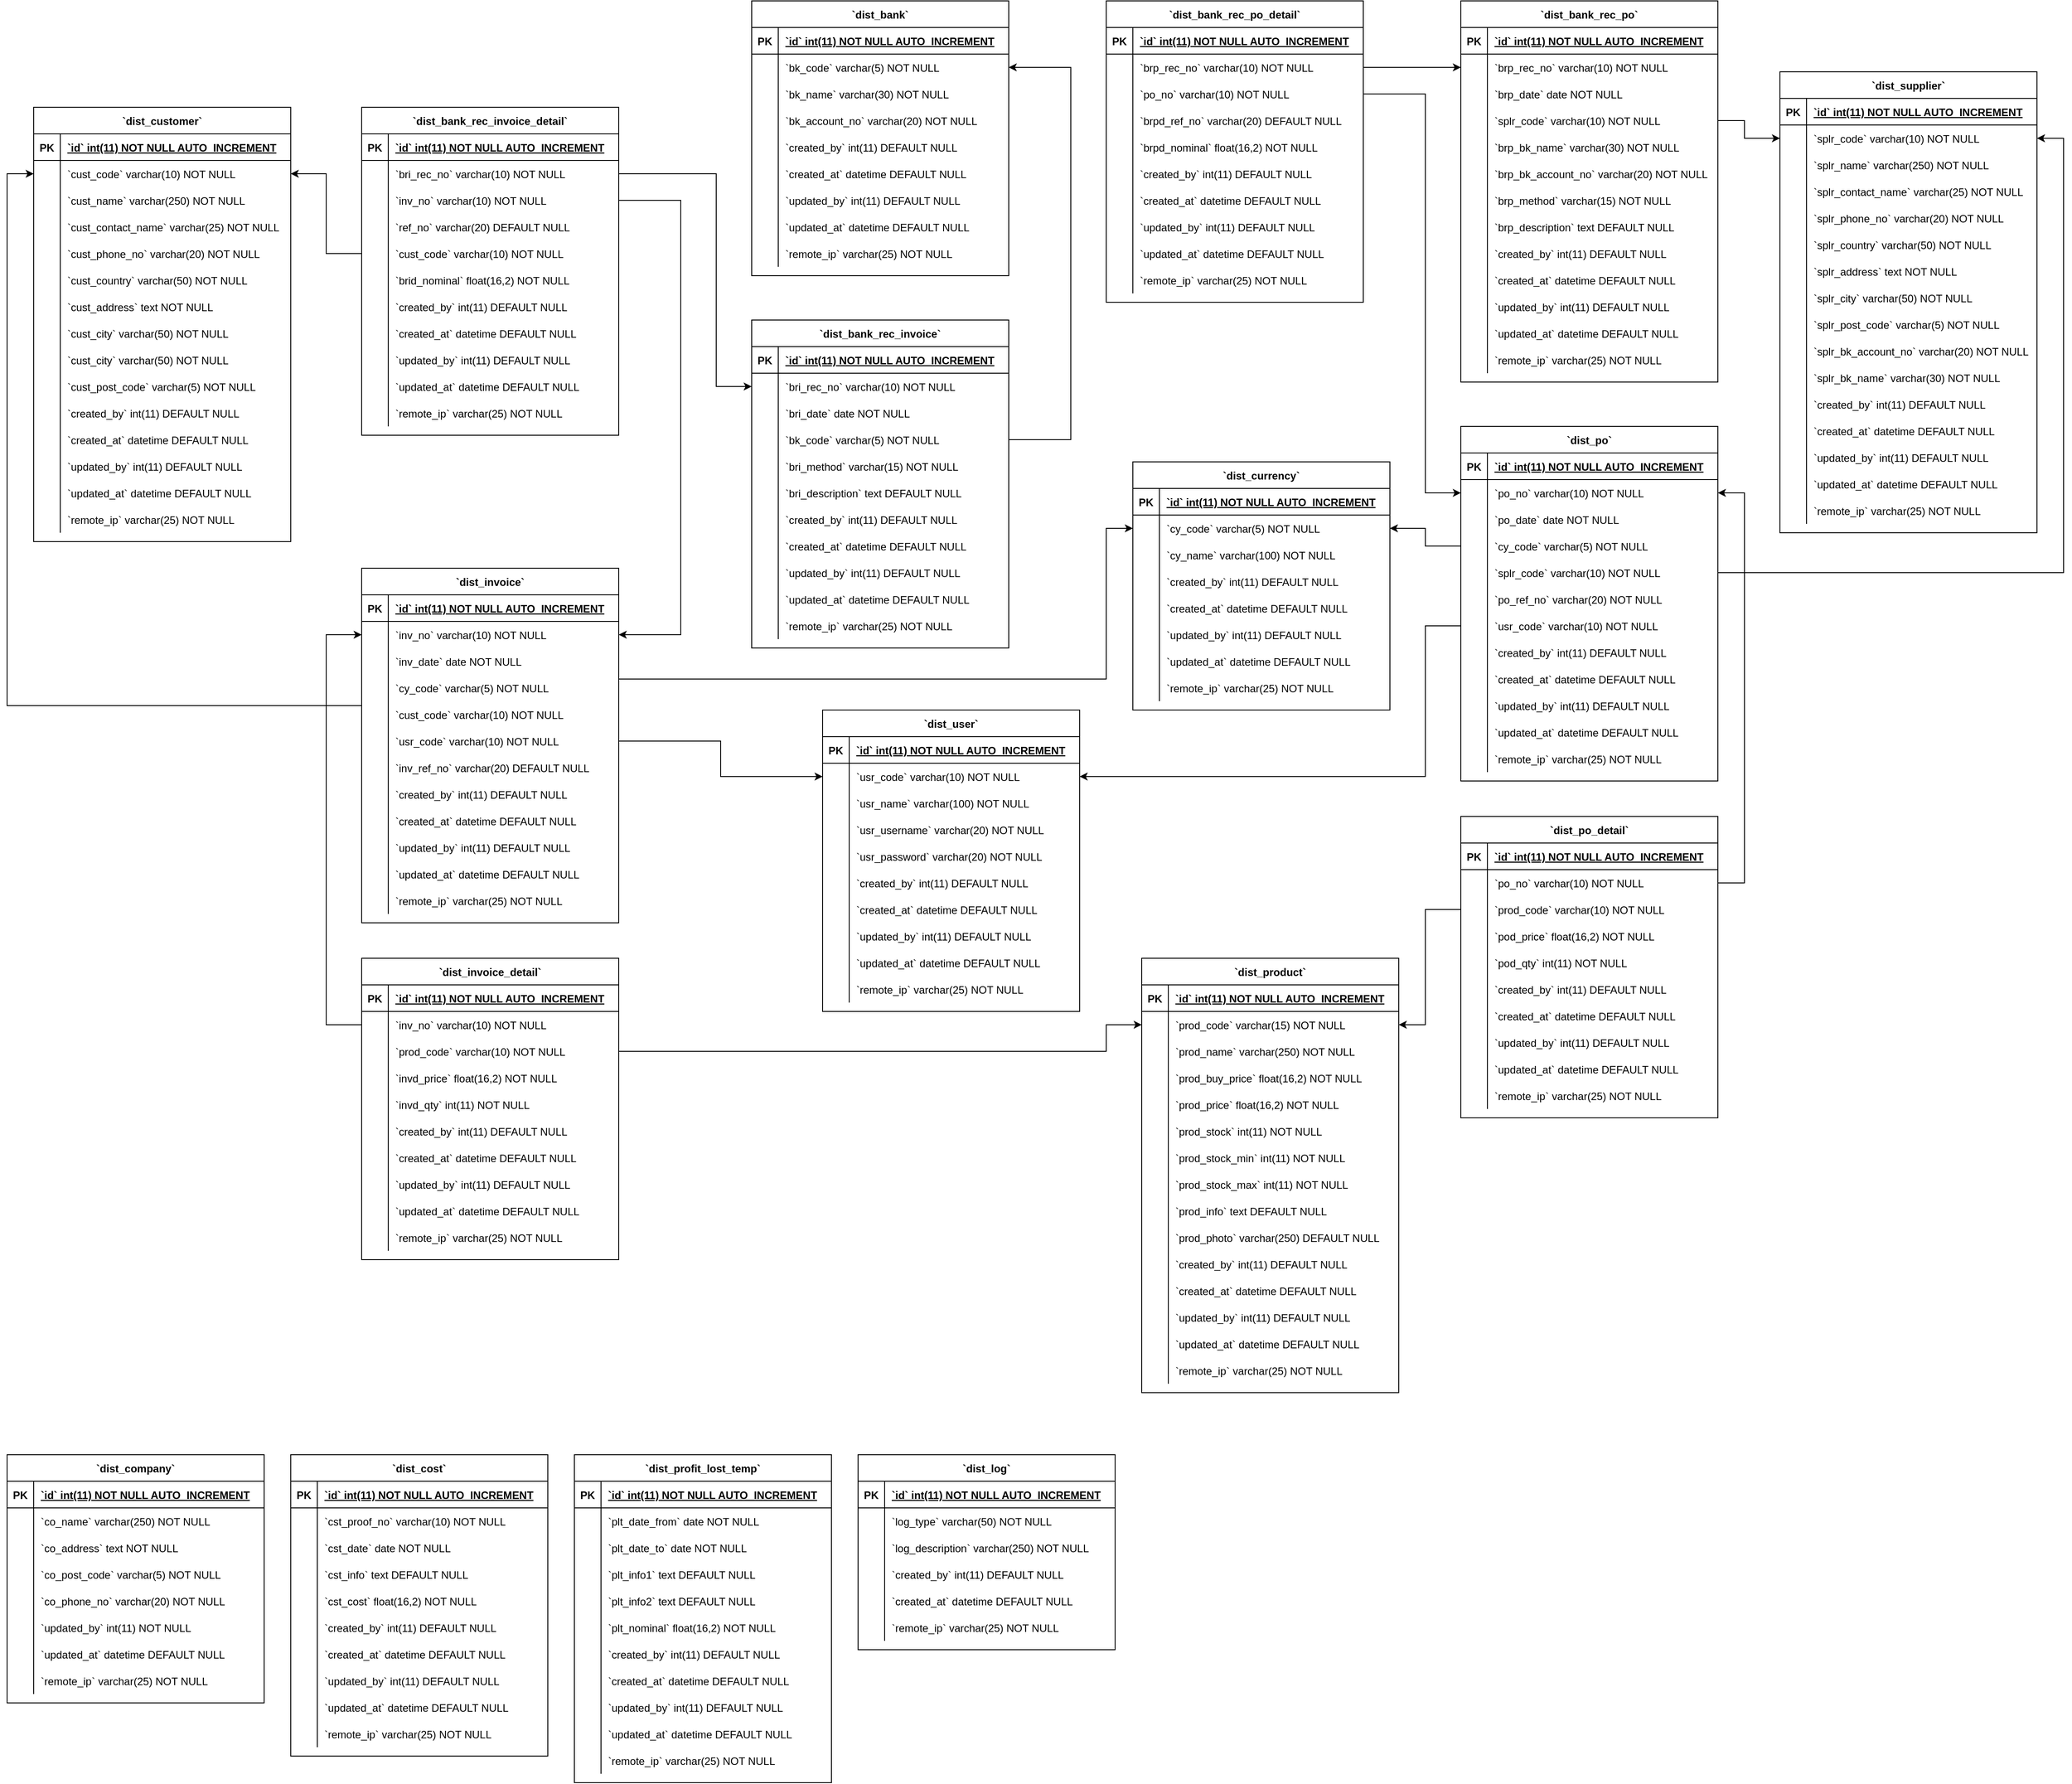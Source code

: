 <mxfile version="13.6.5" type="github">
  <diagram id="bMF77L84sKGF2cYCscbc" name="Page-1">
    <mxGraphModel dx="6097" dy="1970" grid="1" gridSize="10" guides="1" tooltips="1" connect="1" arrows="1" fold="1" page="1" pageScale="1" pageWidth="850" pageHeight="1100" math="0" shadow="0">
      <root>
        <mxCell id="0" />
        <mxCell id="1" parent="0" />
        <mxCell id="lY110npJCdoS48YFPNlt-617" style="edgeStyle=orthogonalEdgeStyle;rounded=0;orthogonalLoop=1;jettySize=auto;html=1;exitX=1;exitY=0.5;exitDx=0;exitDy=0;entryX=0;entryY=0.5;entryDx=0;entryDy=0;" edge="1" parent="1" source="lY110npJCdoS48YFPNlt-75" target="lY110npJCdoS48YFPNlt-41">
          <mxGeometry relative="1" as="geometry">
            <Array as="points">
              <mxPoint x="-3400" y="-885" />
              <mxPoint x="-3400" y="-645" />
            </Array>
          </mxGeometry>
        </mxCell>
        <mxCell id="lY110npJCdoS48YFPNlt-618" style="edgeStyle=orthogonalEdgeStyle;rounded=0;orthogonalLoop=1;jettySize=auto;html=1;entryX=1;entryY=0.5;entryDx=0;entryDy=0;exitX=1;exitY=0.5;exitDx=0;exitDy=0;" edge="1" parent="1" source="lY110npJCdoS48YFPNlt-47" target="lY110npJCdoS48YFPNlt-13">
          <mxGeometry relative="1" as="geometry">
            <mxPoint x="-3480" y="-580" as="sourcePoint" />
            <Array as="points">
              <mxPoint x="-3000" y="-585" />
              <mxPoint x="-3000" y="-1005" />
            </Array>
          </mxGeometry>
        </mxCell>
        <mxCell id="lY110npJCdoS48YFPNlt-9" value="`dist_bank`" style="shape=table;startSize=30;container=1;collapsible=1;childLayout=tableLayout;fixedRows=1;rowLines=0;fontStyle=1;align=center;resizeLast=1;" vertex="1" parent="1">
          <mxGeometry x="-3360" y="-1080" width="290" height="310" as="geometry" />
        </mxCell>
        <mxCell id="lY110npJCdoS48YFPNlt-10" value="" style="shape=partialRectangle;collapsible=0;dropTarget=0;pointerEvents=0;fillColor=none;points=[[0,0.5],[1,0.5]];portConstraint=eastwest;top=0;left=0;right=0;bottom=1;" vertex="1" parent="lY110npJCdoS48YFPNlt-9">
          <mxGeometry y="30" width="290" height="30" as="geometry" />
        </mxCell>
        <mxCell id="lY110npJCdoS48YFPNlt-11" value="PK" style="shape=partialRectangle;overflow=hidden;connectable=0;fillColor=none;top=0;left=0;bottom=0;right=0;fontStyle=1;" vertex="1" parent="lY110npJCdoS48YFPNlt-10">
          <mxGeometry width="30" height="30" as="geometry" />
        </mxCell>
        <mxCell id="lY110npJCdoS48YFPNlt-12" value="`id` int(11)  NOT NULL AUTO_INCREMENT" style="shape=partialRectangle;overflow=hidden;connectable=0;fillColor=none;top=0;left=0;bottom=0;right=0;align=left;spacingLeft=6;fontStyle=5;" vertex="1" parent="lY110npJCdoS48YFPNlt-10">
          <mxGeometry x="30" width="260" height="30" as="geometry" />
        </mxCell>
        <mxCell id="lY110npJCdoS48YFPNlt-13" value="" style="shape=partialRectangle;collapsible=0;dropTarget=0;pointerEvents=0;fillColor=none;points=[[0,0.5],[1,0.5]];portConstraint=eastwest;top=0;left=0;right=0;bottom=0;" vertex="1" parent="lY110npJCdoS48YFPNlt-9">
          <mxGeometry y="60" width="290" height="30" as="geometry" />
        </mxCell>
        <mxCell id="lY110npJCdoS48YFPNlt-14" value="" style="shape=partialRectangle;overflow=hidden;connectable=0;fillColor=none;top=0;left=0;bottom=0;right=0;" vertex="1" parent="lY110npJCdoS48YFPNlt-13">
          <mxGeometry width="30" height="30" as="geometry" />
        </mxCell>
        <mxCell id="lY110npJCdoS48YFPNlt-15" value="`bk_code` varchar(5) NOT NULL" style="shape=partialRectangle;overflow=hidden;connectable=0;fillColor=none;top=0;left=0;bottom=0;right=0;align=left;spacingLeft=6;" vertex="1" parent="lY110npJCdoS48YFPNlt-13">
          <mxGeometry x="30" width="260" height="30" as="geometry" />
        </mxCell>
        <mxCell id="lY110npJCdoS48YFPNlt-16" value="" style="shape=partialRectangle;collapsible=0;dropTarget=0;pointerEvents=0;fillColor=none;points=[[0,0.5],[1,0.5]];portConstraint=eastwest;top=0;left=0;right=0;bottom=0;" vertex="1" parent="lY110npJCdoS48YFPNlt-9">
          <mxGeometry y="90" width="290" height="30" as="geometry" />
        </mxCell>
        <mxCell id="lY110npJCdoS48YFPNlt-17" value="" style="shape=partialRectangle;overflow=hidden;connectable=0;fillColor=none;top=0;left=0;bottom=0;right=0;" vertex="1" parent="lY110npJCdoS48YFPNlt-16">
          <mxGeometry width="30" height="30" as="geometry" />
        </mxCell>
        <mxCell id="lY110npJCdoS48YFPNlt-18" value="`bk_name` varchar(30) NOT NULL" style="shape=partialRectangle;overflow=hidden;connectable=0;fillColor=none;top=0;left=0;bottom=0;right=0;align=left;spacingLeft=6;" vertex="1" parent="lY110npJCdoS48YFPNlt-16">
          <mxGeometry x="30" width="260" height="30" as="geometry" />
        </mxCell>
        <mxCell id="lY110npJCdoS48YFPNlt-19" value="" style="shape=partialRectangle;collapsible=0;dropTarget=0;pointerEvents=0;fillColor=none;points=[[0,0.5],[1,0.5]];portConstraint=eastwest;top=0;left=0;right=0;bottom=0;" vertex="1" parent="lY110npJCdoS48YFPNlt-9">
          <mxGeometry y="120" width="290" height="30" as="geometry" />
        </mxCell>
        <mxCell id="lY110npJCdoS48YFPNlt-20" value="" style="shape=partialRectangle;overflow=hidden;connectable=0;fillColor=none;top=0;left=0;bottom=0;right=0;" vertex="1" parent="lY110npJCdoS48YFPNlt-19">
          <mxGeometry width="30" height="30" as="geometry" />
        </mxCell>
        <mxCell id="lY110npJCdoS48YFPNlt-21" value="`bk_account_no` varchar(20) NOT NULL" style="shape=partialRectangle;overflow=hidden;connectable=0;fillColor=none;top=0;left=0;bottom=0;right=0;align=left;spacingLeft=6;" vertex="1" parent="lY110npJCdoS48YFPNlt-19">
          <mxGeometry x="30" width="260" height="30" as="geometry" />
        </mxCell>
        <mxCell id="lY110npJCdoS48YFPNlt-22" value="" style="shape=partialRectangle;collapsible=0;dropTarget=0;pointerEvents=0;fillColor=none;points=[[0,0.5],[1,0.5]];portConstraint=eastwest;top=0;left=0;right=0;bottom=0;" vertex="1" parent="lY110npJCdoS48YFPNlt-9">
          <mxGeometry y="150" width="290" height="30" as="geometry" />
        </mxCell>
        <mxCell id="lY110npJCdoS48YFPNlt-23" value="" style="shape=partialRectangle;overflow=hidden;connectable=0;fillColor=none;top=0;left=0;bottom=0;right=0;" vertex="1" parent="lY110npJCdoS48YFPNlt-22">
          <mxGeometry width="30" height="30" as="geometry" />
        </mxCell>
        <mxCell id="lY110npJCdoS48YFPNlt-24" value="`created_by` int(11) DEFAULT NULL" style="shape=partialRectangle;overflow=hidden;connectable=0;fillColor=none;top=0;left=0;bottom=0;right=0;align=left;spacingLeft=6;" vertex="1" parent="lY110npJCdoS48YFPNlt-22">
          <mxGeometry x="30" width="260" height="30" as="geometry" />
        </mxCell>
        <mxCell id="lY110npJCdoS48YFPNlt-25" value="" style="shape=partialRectangle;collapsible=0;dropTarget=0;pointerEvents=0;fillColor=none;points=[[0,0.5],[1,0.5]];portConstraint=eastwest;top=0;left=0;right=0;bottom=0;" vertex="1" parent="lY110npJCdoS48YFPNlt-9">
          <mxGeometry y="180" width="290" height="30" as="geometry" />
        </mxCell>
        <mxCell id="lY110npJCdoS48YFPNlt-26" value="" style="shape=partialRectangle;overflow=hidden;connectable=0;fillColor=none;top=0;left=0;bottom=0;right=0;" vertex="1" parent="lY110npJCdoS48YFPNlt-25">
          <mxGeometry width="30" height="30" as="geometry" />
        </mxCell>
        <mxCell id="lY110npJCdoS48YFPNlt-27" value="`created_at` datetime DEFAULT NULL" style="shape=partialRectangle;overflow=hidden;connectable=0;fillColor=none;top=0;left=0;bottom=0;right=0;align=left;spacingLeft=6;" vertex="1" parent="lY110npJCdoS48YFPNlt-25">
          <mxGeometry x="30" width="260" height="30" as="geometry" />
        </mxCell>
        <mxCell id="lY110npJCdoS48YFPNlt-28" value="" style="shape=partialRectangle;collapsible=0;dropTarget=0;pointerEvents=0;fillColor=none;points=[[0,0.5],[1,0.5]];portConstraint=eastwest;top=0;left=0;right=0;bottom=0;" vertex="1" parent="lY110npJCdoS48YFPNlt-9">
          <mxGeometry y="210" width="290" height="30" as="geometry" />
        </mxCell>
        <mxCell id="lY110npJCdoS48YFPNlt-29" value="" style="shape=partialRectangle;overflow=hidden;connectable=0;fillColor=none;top=0;left=0;bottom=0;right=0;" vertex="1" parent="lY110npJCdoS48YFPNlt-28">
          <mxGeometry width="30" height="30" as="geometry" />
        </mxCell>
        <mxCell id="lY110npJCdoS48YFPNlt-30" value="`updated_by` int(11) DEFAULT NULL" style="shape=partialRectangle;overflow=hidden;connectable=0;fillColor=none;top=0;left=0;bottom=0;right=0;align=left;spacingLeft=6;" vertex="1" parent="lY110npJCdoS48YFPNlt-28">
          <mxGeometry x="30" width="260" height="30" as="geometry" />
        </mxCell>
        <mxCell id="lY110npJCdoS48YFPNlt-31" value="" style="shape=partialRectangle;collapsible=0;dropTarget=0;pointerEvents=0;fillColor=none;points=[[0,0.5],[1,0.5]];portConstraint=eastwest;top=0;left=0;right=0;bottom=0;" vertex="1" parent="lY110npJCdoS48YFPNlt-9">
          <mxGeometry y="240" width="290" height="30" as="geometry" />
        </mxCell>
        <mxCell id="lY110npJCdoS48YFPNlt-32" value="" style="shape=partialRectangle;overflow=hidden;connectable=0;fillColor=none;top=0;left=0;bottom=0;right=0;" vertex="1" parent="lY110npJCdoS48YFPNlt-31">
          <mxGeometry width="30" height="30" as="geometry" />
        </mxCell>
        <mxCell id="lY110npJCdoS48YFPNlt-33" value="`updated_at` datetime DEFAULT NULL" style="shape=partialRectangle;overflow=hidden;connectable=0;fillColor=none;top=0;left=0;bottom=0;right=0;align=left;spacingLeft=6;" vertex="1" parent="lY110npJCdoS48YFPNlt-31">
          <mxGeometry x="30" width="260" height="30" as="geometry" />
        </mxCell>
        <mxCell id="lY110npJCdoS48YFPNlt-34" value="" style="shape=partialRectangle;collapsible=0;dropTarget=0;pointerEvents=0;fillColor=none;points=[[0,0.5],[1,0.5]];portConstraint=eastwest;top=0;left=0;right=0;bottom=0;" vertex="1" parent="lY110npJCdoS48YFPNlt-9">
          <mxGeometry y="270" width="290" height="30" as="geometry" />
        </mxCell>
        <mxCell id="lY110npJCdoS48YFPNlt-35" value="" style="shape=partialRectangle;overflow=hidden;connectable=0;fillColor=none;top=0;left=0;bottom=0;right=0;" vertex="1" parent="lY110npJCdoS48YFPNlt-34">
          <mxGeometry width="30" height="30" as="geometry" />
        </mxCell>
        <mxCell id="lY110npJCdoS48YFPNlt-36" value="`remote_ip` varchar(25) NOT NULL" style="shape=partialRectangle;overflow=hidden;connectable=0;fillColor=none;top=0;left=0;bottom=0;right=0;align=left;spacingLeft=6;" vertex="1" parent="lY110npJCdoS48YFPNlt-34">
          <mxGeometry x="30" width="260" height="30" as="geometry" />
        </mxCell>
        <mxCell id="lY110npJCdoS48YFPNlt-37" value="`dist_bank_rec_invoice`" style="shape=table;startSize=30;container=1;collapsible=1;childLayout=tableLayout;fixedRows=1;rowLines=0;fontStyle=1;align=center;resizeLast=1;" vertex="1" parent="1">
          <mxGeometry x="-3360" y="-720" width="290" height="370" as="geometry" />
        </mxCell>
        <mxCell id="lY110npJCdoS48YFPNlt-38" value="" style="shape=partialRectangle;collapsible=0;dropTarget=0;pointerEvents=0;fillColor=none;points=[[0,0.5],[1,0.5]];portConstraint=eastwest;top=0;left=0;right=0;bottom=1;" vertex="1" parent="lY110npJCdoS48YFPNlt-37">
          <mxGeometry y="30" width="290" height="30" as="geometry" />
        </mxCell>
        <mxCell id="lY110npJCdoS48YFPNlt-39" value="PK" style="shape=partialRectangle;overflow=hidden;connectable=0;fillColor=none;top=0;left=0;bottom=0;right=0;fontStyle=1;" vertex="1" parent="lY110npJCdoS48YFPNlt-38">
          <mxGeometry width="30" height="30" as="geometry" />
        </mxCell>
        <mxCell id="lY110npJCdoS48YFPNlt-40" value="`id` int(11)  NOT NULL AUTO_INCREMENT" style="shape=partialRectangle;overflow=hidden;connectable=0;fillColor=none;top=0;left=0;bottom=0;right=0;align=left;spacingLeft=6;fontStyle=5;" vertex="1" parent="lY110npJCdoS48YFPNlt-38">
          <mxGeometry x="30" width="260" height="30" as="geometry" />
        </mxCell>
        <mxCell id="lY110npJCdoS48YFPNlt-41" value="" style="shape=partialRectangle;collapsible=0;dropTarget=0;pointerEvents=0;fillColor=none;points=[[0,0.5],[1,0.5]];portConstraint=eastwest;top=0;left=0;right=0;bottom=0;" vertex="1" parent="lY110npJCdoS48YFPNlt-37">
          <mxGeometry y="60" width="290" height="30" as="geometry" />
        </mxCell>
        <mxCell id="lY110npJCdoS48YFPNlt-42" value="" style="shape=partialRectangle;overflow=hidden;connectable=0;fillColor=none;top=0;left=0;bottom=0;right=0;" vertex="1" parent="lY110npJCdoS48YFPNlt-41">
          <mxGeometry width="30" height="30" as="geometry" />
        </mxCell>
        <mxCell id="lY110npJCdoS48YFPNlt-43" value="`bri_rec_no` varchar(10) NOT NULL" style="shape=partialRectangle;overflow=hidden;connectable=0;fillColor=none;top=0;left=0;bottom=0;right=0;align=left;spacingLeft=6;" vertex="1" parent="lY110npJCdoS48YFPNlt-41">
          <mxGeometry x="30" width="260" height="30" as="geometry" />
        </mxCell>
        <mxCell id="lY110npJCdoS48YFPNlt-44" value="" style="shape=partialRectangle;collapsible=0;dropTarget=0;pointerEvents=0;fillColor=none;points=[[0,0.5],[1,0.5]];portConstraint=eastwest;top=0;left=0;right=0;bottom=0;" vertex="1" parent="lY110npJCdoS48YFPNlt-37">
          <mxGeometry y="90" width="290" height="30" as="geometry" />
        </mxCell>
        <mxCell id="lY110npJCdoS48YFPNlt-45" value="" style="shape=partialRectangle;overflow=hidden;connectable=0;fillColor=none;top=0;left=0;bottom=0;right=0;" vertex="1" parent="lY110npJCdoS48YFPNlt-44">
          <mxGeometry width="30" height="30" as="geometry" />
        </mxCell>
        <mxCell id="lY110npJCdoS48YFPNlt-46" value="`bri_date` date NOT NULL" style="shape=partialRectangle;overflow=hidden;connectable=0;fillColor=none;top=0;left=0;bottom=0;right=0;align=left;spacingLeft=6;" vertex="1" parent="lY110npJCdoS48YFPNlt-44">
          <mxGeometry x="30" width="260" height="30" as="geometry" />
        </mxCell>
        <mxCell id="lY110npJCdoS48YFPNlt-47" value="" style="shape=partialRectangle;collapsible=0;dropTarget=0;pointerEvents=0;fillColor=none;points=[[0,0.5],[1,0.5]];portConstraint=eastwest;top=0;left=0;right=0;bottom=0;" vertex="1" parent="lY110npJCdoS48YFPNlt-37">
          <mxGeometry y="120" width="290" height="30" as="geometry" />
        </mxCell>
        <mxCell id="lY110npJCdoS48YFPNlt-48" value="" style="shape=partialRectangle;overflow=hidden;connectable=0;fillColor=none;top=0;left=0;bottom=0;right=0;" vertex="1" parent="lY110npJCdoS48YFPNlt-47">
          <mxGeometry width="30" height="30" as="geometry" />
        </mxCell>
        <mxCell id="lY110npJCdoS48YFPNlt-49" value="`bk_code` varchar(5) NOT NULL" style="shape=partialRectangle;overflow=hidden;connectable=0;fillColor=none;top=0;left=0;bottom=0;right=0;align=left;spacingLeft=6;" vertex="1" parent="lY110npJCdoS48YFPNlt-47">
          <mxGeometry x="30" width="260" height="30" as="geometry" />
        </mxCell>
        <mxCell id="lY110npJCdoS48YFPNlt-50" value="" style="shape=partialRectangle;collapsible=0;dropTarget=0;pointerEvents=0;fillColor=none;points=[[0,0.5],[1,0.5]];portConstraint=eastwest;top=0;left=0;right=0;bottom=0;" vertex="1" parent="lY110npJCdoS48YFPNlt-37">
          <mxGeometry y="150" width="290" height="30" as="geometry" />
        </mxCell>
        <mxCell id="lY110npJCdoS48YFPNlt-51" value="" style="shape=partialRectangle;overflow=hidden;connectable=0;fillColor=none;top=0;left=0;bottom=0;right=0;" vertex="1" parent="lY110npJCdoS48YFPNlt-50">
          <mxGeometry width="30" height="30" as="geometry" />
        </mxCell>
        <mxCell id="lY110npJCdoS48YFPNlt-52" value="`bri_method` varchar(15) NOT NULL" style="shape=partialRectangle;overflow=hidden;connectable=0;fillColor=none;top=0;left=0;bottom=0;right=0;align=left;spacingLeft=6;" vertex="1" parent="lY110npJCdoS48YFPNlt-50">
          <mxGeometry x="30" width="260" height="30" as="geometry" />
        </mxCell>
        <mxCell id="lY110npJCdoS48YFPNlt-53" value="" style="shape=partialRectangle;collapsible=0;dropTarget=0;pointerEvents=0;fillColor=none;points=[[0,0.5],[1,0.5]];portConstraint=eastwest;top=0;left=0;right=0;bottom=0;" vertex="1" parent="lY110npJCdoS48YFPNlt-37">
          <mxGeometry y="180" width="290" height="30" as="geometry" />
        </mxCell>
        <mxCell id="lY110npJCdoS48YFPNlt-54" value="" style="shape=partialRectangle;overflow=hidden;connectable=0;fillColor=none;top=0;left=0;bottom=0;right=0;" vertex="1" parent="lY110npJCdoS48YFPNlt-53">
          <mxGeometry width="30" height="30" as="geometry" />
        </mxCell>
        <mxCell id="lY110npJCdoS48YFPNlt-55" value="`bri_description` text DEFAULT NULL" style="shape=partialRectangle;overflow=hidden;connectable=0;fillColor=none;top=0;left=0;bottom=0;right=0;align=left;spacingLeft=6;" vertex="1" parent="lY110npJCdoS48YFPNlt-53">
          <mxGeometry x="30" width="260" height="30" as="geometry" />
        </mxCell>
        <mxCell id="lY110npJCdoS48YFPNlt-56" value="" style="shape=partialRectangle;collapsible=0;dropTarget=0;pointerEvents=0;fillColor=none;points=[[0,0.5],[1,0.5]];portConstraint=eastwest;top=0;left=0;right=0;bottom=0;" vertex="1" parent="lY110npJCdoS48YFPNlt-37">
          <mxGeometry y="210" width="290" height="30" as="geometry" />
        </mxCell>
        <mxCell id="lY110npJCdoS48YFPNlt-57" value="" style="shape=partialRectangle;overflow=hidden;connectable=0;fillColor=none;top=0;left=0;bottom=0;right=0;" vertex="1" parent="lY110npJCdoS48YFPNlt-56">
          <mxGeometry width="30" height="30" as="geometry" />
        </mxCell>
        <mxCell id="lY110npJCdoS48YFPNlt-58" value="`created_by` int(11) DEFAULT NULL" style="shape=partialRectangle;overflow=hidden;connectable=0;fillColor=none;top=0;left=0;bottom=0;right=0;align=left;spacingLeft=6;" vertex="1" parent="lY110npJCdoS48YFPNlt-56">
          <mxGeometry x="30" width="260" height="30" as="geometry" />
        </mxCell>
        <mxCell id="lY110npJCdoS48YFPNlt-59" value="" style="shape=partialRectangle;collapsible=0;dropTarget=0;pointerEvents=0;fillColor=none;points=[[0,0.5],[1,0.5]];portConstraint=eastwest;top=0;left=0;right=0;bottom=0;" vertex="1" parent="lY110npJCdoS48YFPNlt-37">
          <mxGeometry y="240" width="290" height="30" as="geometry" />
        </mxCell>
        <mxCell id="lY110npJCdoS48YFPNlt-60" value="" style="shape=partialRectangle;overflow=hidden;connectable=0;fillColor=none;top=0;left=0;bottom=0;right=0;" vertex="1" parent="lY110npJCdoS48YFPNlt-59">
          <mxGeometry width="30" height="30" as="geometry" />
        </mxCell>
        <mxCell id="lY110npJCdoS48YFPNlt-61" value="`created_at` datetime DEFAULT NULL" style="shape=partialRectangle;overflow=hidden;connectable=0;fillColor=none;top=0;left=0;bottom=0;right=0;align=left;spacingLeft=6;" vertex="1" parent="lY110npJCdoS48YFPNlt-59">
          <mxGeometry x="30" width="260" height="30" as="geometry" />
        </mxCell>
        <mxCell id="lY110npJCdoS48YFPNlt-62" value="" style="shape=partialRectangle;collapsible=0;dropTarget=0;pointerEvents=0;fillColor=none;points=[[0,0.5],[1,0.5]];portConstraint=eastwest;top=0;left=0;right=0;bottom=0;" vertex="1" parent="lY110npJCdoS48YFPNlt-37">
          <mxGeometry y="270" width="290" height="30" as="geometry" />
        </mxCell>
        <mxCell id="lY110npJCdoS48YFPNlt-63" value="" style="shape=partialRectangle;overflow=hidden;connectable=0;fillColor=none;top=0;left=0;bottom=0;right=0;" vertex="1" parent="lY110npJCdoS48YFPNlt-62">
          <mxGeometry width="30" height="30" as="geometry" />
        </mxCell>
        <mxCell id="lY110npJCdoS48YFPNlt-64" value="`updated_by` int(11) DEFAULT NULL" style="shape=partialRectangle;overflow=hidden;connectable=0;fillColor=none;top=0;left=0;bottom=0;right=0;align=left;spacingLeft=6;" vertex="1" parent="lY110npJCdoS48YFPNlt-62">
          <mxGeometry x="30" width="260" height="30" as="geometry" />
        </mxCell>
        <mxCell id="lY110npJCdoS48YFPNlt-65" value="" style="shape=partialRectangle;collapsible=0;dropTarget=0;pointerEvents=0;fillColor=none;points=[[0,0.5],[1,0.5]];portConstraint=eastwest;top=0;left=0;right=0;bottom=0;" vertex="1" parent="lY110npJCdoS48YFPNlt-37">
          <mxGeometry y="300" width="290" height="30" as="geometry" />
        </mxCell>
        <mxCell id="lY110npJCdoS48YFPNlt-66" value="" style="shape=partialRectangle;overflow=hidden;connectable=0;fillColor=none;top=0;left=0;bottom=0;right=0;" vertex="1" parent="lY110npJCdoS48YFPNlt-65">
          <mxGeometry width="30" height="30" as="geometry" />
        </mxCell>
        <mxCell id="lY110npJCdoS48YFPNlt-67" value="`updated_at` datetime DEFAULT NULL" style="shape=partialRectangle;overflow=hidden;connectable=0;fillColor=none;top=0;left=0;bottom=0;right=0;align=left;spacingLeft=6;" vertex="1" parent="lY110npJCdoS48YFPNlt-65">
          <mxGeometry x="30" width="260" height="30" as="geometry" />
        </mxCell>
        <mxCell id="lY110npJCdoS48YFPNlt-68" value="" style="shape=partialRectangle;collapsible=0;dropTarget=0;pointerEvents=0;fillColor=none;points=[[0,0.5],[1,0.5]];portConstraint=eastwest;top=0;left=0;right=0;bottom=0;" vertex="1" parent="lY110npJCdoS48YFPNlt-37">
          <mxGeometry y="330" width="290" height="30" as="geometry" />
        </mxCell>
        <mxCell id="lY110npJCdoS48YFPNlt-69" value="" style="shape=partialRectangle;overflow=hidden;connectable=0;fillColor=none;top=0;left=0;bottom=0;right=0;" vertex="1" parent="lY110npJCdoS48YFPNlt-68">
          <mxGeometry width="30" height="30" as="geometry" />
        </mxCell>
        <mxCell id="lY110npJCdoS48YFPNlt-70" value="`remote_ip` varchar(25) NOT NULL" style="shape=partialRectangle;overflow=hidden;connectable=0;fillColor=none;top=0;left=0;bottom=0;right=0;align=left;spacingLeft=6;" vertex="1" parent="lY110npJCdoS48YFPNlt-68">
          <mxGeometry x="30" width="260" height="30" as="geometry" />
        </mxCell>
        <mxCell id="lY110npJCdoS48YFPNlt-619" style="edgeStyle=orthogonalEdgeStyle;rounded=0;orthogonalLoop=1;jettySize=auto;html=1;entryX=1;entryY=0.5;entryDx=0;entryDy=0;exitX=1;exitY=0.5;exitDx=0;exitDy=0;" edge="1" parent="1" source="lY110npJCdoS48YFPNlt-78" target="lY110npJCdoS48YFPNlt-304">
          <mxGeometry relative="1" as="geometry">
            <Array as="points">
              <mxPoint x="-3440" y="-855" />
              <mxPoint x="-3440" y="-365" />
            </Array>
          </mxGeometry>
        </mxCell>
        <mxCell id="lY110npJCdoS48YFPNlt-71" value="`dist_bank_rec_invoice_detail`" style="shape=table;startSize=30;container=1;collapsible=1;childLayout=tableLayout;fixedRows=1;rowLines=0;fontStyle=1;align=center;resizeLast=1;" vertex="1" parent="1">
          <mxGeometry x="-3800" y="-960" width="290" height="370" as="geometry" />
        </mxCell>
        <mxCell id="lY110npJCdoS48YFPNlt-72" value="" style="shape=partialRectangle;collapsible=0;dropTarget=0;pointerEvents=0;fillColor=none;points=[[0,0.5],[1,0.5]];portConstraint=eastwest;top=0;left=0;right=0;bottom=1;" vertex="1" parent="lY110npJCdoS48YFPNlt-71">
          <mxGeometry y="30" width="290" height="30" as="geometry" />
        </mxCell>
        <mxCell id="lY110npJCdoS48YFPNlt-73" value="PK" style="shape=partialRectangle;overflow=hidden;connectable=0;fillColor=none;top=0;left=0;bottom=0;right=0;fontStyle=1;" vertex="1" parent="lY110npJCdoS48YFPNlt-72">
          <mxGeometry width="30" height="30" as="geometry" />
        </mxCell>
        <mxCell id="lY110npJCdoS48YFPNlt-74" value="`id` int(11)  NOT NULL AUTO_INCREMENT" style="shape=partialRectangle;overflow=hidden;connectable=0;fillColor=none;top=0;left=0;bottom=0;right=0;align=left;spacingLeft=6;fontStyle=5;" vertex="1" parent="lY110npJCdoS48YFPNlt-72">
          <mxGeometry x="30" width="260" height="30" as="geometry" />
        </mxCell>
        <mxCell id="lY110npJCdoS48YFPNlt-75" value="" style="shape=partialRectangle;collapsible=0;dropTarget=0;pointerEvents=0;fillColor=none;points=[[0,0.5],[1,0.5]];portConstraint=eastwest;top=0;left=0;right=0;bottom=0;" vertex="1" parent="lY110npJCdoS48YFPNlt-71">
          <mxGeometry y="60" width="290" height="30" as="geometry" />
        </mxCell>
        <mxCell id="lY110npJCdoS48YFPNlt-76" value="" style="shape=partialRectangle;overflow=hidden;connectable=0;fillColor=none;top=0;left=0;bottom=0;right=0;" vertex="1" parent="lY110npJCdoS48YFPNlt-75">
          <mxGeometry width="30" height="30" as="geometry" />
        </mxCell>
        <mxCell id="lY110npJCdoS48YFPNlt-77" value="`bri_rec_no` varchar(10) NOT NULL" style="shape=partialRectangle;overflow=hidden;connectable=0;fillColor=none;top=0;left=0;bottom=0;right=0;align=left;spacingLeft=6;" vertex="1" parent="lY110npJCdoS48YFPNlt-75">
          <mxGeometry x="30" width="260" height="30" as="geometry" />
        </mxCell>
        <mxCell id="lY110npJCdoS48YFPNlt-78" value="" style="shape=partialRectangle;collapsible=0;dropTarget=0;pointerEvents=0;fillColor=none;points=[[0,0.5],[1,0.5]];portConstraint=eastwest;top=0;left=0;right=0;bottom=0;" vertex="1" parent="lY110npJCdoS48YFPNlt-71">
          <mxGeometry y="90" width="290" height="30" as="geometry" />
        </mxCell>
        <mxCell id="lY110npJCdoS48YFPNlt-79" value="" style="shape=partialRectangle;overflow=hidden;connectable=0;fillColor=none;top=0;left=0;bottom=0;right=0;" vertex="1" parent="lY110npJCdoS48YFPNlt-78">
          <mxGeometry width="30" height="30" as="geometry" />
        </mxCell>
        <mxCell id="lY110npJCdoS48YFPNlt-80" value="`inv_no` varchar(10) NOT NULL" style="shape=partialRectangle;overflow=hidden;connectable=0;fillColor=none;top=0;left=0;bottom=0;right=0;align=left;spacingLeft=6;" vertex="1" parent="lY110npJCdoS48YFPNlt-78">
          <mxGeometry x="30" width="260" height="30" as="geometry" />
        </mxCell>
        <mxCell id="lY110npJCdoS48YFPNlt-81" value="" style="shape=partialRectangle;collapsible=0;dropTarget=0;pointerEvents=0;fillColor=none;points=[[0,0.5],[1,0.5]];portConstraint=eastwest;top=0;left=0;right=0;bottom=0;" vertex="1" parent="lY110npJCdoS48YFPNlt-71">
          <mxGeometry y="120" width="290" height="30" as="geometry" />
        </mxCell>
        <mxCell id="lY110npJCdoS48YFPNlt-82" value="" style="shape=partialRectangle;overflow=hidden;connectable=0;fillColor=none;top=0;left=0;bottom=0;right=0;" vertex="1" parent="lY110npJCdoS48YFPNlt-81">
          <mxGeometry width="30" height="30" as="geometry" />
        </mxCell>
        <mxCell id="lY110npJCdoS48YFPNlt-83" value="`ref_no` varchar(20) DEFAULT NULL" style="shape=partialRectangle;overflow=hidden;connectable=0;fillColor=none;top=0;left=0;bottom=0;right=0;align=left;spacingLeft=6;" vertex="1" parent="lY110npJCdoS48YFPNlt-81">
          <mxGeometry x="30" width="260" height="30" as="geometry" />
        </mxCell>
        <mxCell id="lY110npJCdoS48YFPNlt-84" value="" style="shape=partialRectangle;collapsible=0;dropTarget=0;pointerEvents=0;fillColor=none;points=[[0,0.5],[1,0.5]];portConstraint=eastwest;top=0;left=0;right=0;bottom=0;" vertex="1" parent="lY110npJCdoS48YFPNlt-71">
          <mxGeometry y="150" width="290" height="30" as="geometry" />
        </mxCell>
        <mxCell id="lY110npJCdoS48YFPNlt-85" value="" style="shape=partialRectangle;overflow=hidden;connectable=0;fillColor=none;top=0;left=0;bottom=0;right=0;" vertex="1" parent="lY110npJCdoS48YFPNlt-84">
          <mxGeometry width="30" height="30" as="geometry" />
        </mxCell>
        <mxCell id="lY110npJCdoS48YFPNlt-86" value="`cust_code` varchar(10) NOT NULL" style="shape=partialRectangle;overflow=hidden;connectable=0;fillColor=none;top=0;left=0;bottom=0;right=0;align=left;spacingLeft=6;" vertex="1" parent="lY110npJCdoS48YFPNlt-84">
          <mxGeometry x="30" width="260" height="30" as="geometry" />
        </mxCell>
        <mxCell id="lY110npJCdoS48YFPNlt-87" value="" style="shape=partialRectangle;collapsible=0;dropTarget=0;pointerEvents=0;fillColor=none;points=[[0,0.5],[1,0.5]];portConstraint=eastwest;top=0;left=0;right=0;bottom=0;" vertex="1" parent="lY110npJCdoS48YFPNlt-71">
          <mxGeometry y="180" width="290" height="30" as="geometry" />
        </mxCell>
        <mxCell id="lY110npJCdoS48YFPNlt-88" value="" style="shape=partialRectangle;overflow=hidden;connectable=0;fillColor=none;top=0;left=0;bottom=0;right=0;" vertex="1" parent="lY110npJCdoS48YFPNlt-87">
          <mxGeometry width="30" height="30" as="geometry" />
        </mxCell>
        <mxCell id="lY110npJCdoS48YFPNlt-89" value="`brid_nominal` float(16,2) NOT NULL" style="shape=partialRectangle;overflow=hidden;connectable=0;fillColor=none;top=0;left=0;bottom=0;right=0;align=left;spacingLeft=6;" vertex="1" parent="lY110npJCdoS48YFPNlt-87">
          <mxGeometry x="30" width="260" height="30" as="geometry" />
        </mxCell>
        <mxCell id="lY110npJCdoS48YFPNlt-90" value="" style="shape=partialRectangle;collapsible=0;dropTarget=0;pointerEvents=0;fillColor=none;points=[[0,0.5],[1,0.5]];portConstraint=eastwest;top=0;left=0;right=0;bottom=0;" vertex="1" parent="lY110npJCdoS48YFPNlt-71">
          <mxGeometry y="210" width="290" height="30" as="geometry" />
        </mxCell>
        <mxCell id="lY110npJCdoS48YFPNlt-91" value="" style="shape=partialRectangle;overflow=hidden;connectable=0;fillColor=none;top=0;left=0;bottom=0;right=0;" vertex="1" parent="lY110npJCdoS48YFPNlt-90">
          <mxGeometry width="30" height="30" as="geometry" />
        </mxCell>
        <mxCell id="lY110npJCdoS48YFPNlt-92" value="`created_by` int(11) DEFAULT NULL" style="shape=partialRectangle;overflow=hidden;connectable=0;fillColor=none;top=0;left=0;bottom=0;right=0;align=left;spacingLeft=6;" vertex="1" parent="lY110npJCdoS48YFPNlt-90">
          <mxGeometry x="30" width="260" height="30" as="geometry" />
        </mxCell>
        <mxCell id="lY110npJCdoS48YFPNlt-93" value="" style="shape=partialRectangle;collapsible=0;dropTarget=0;pointerEvents=0;fillColor=none;points=[[0,0.5],[1,0.5]];portConstraint=eastwest;top=0;left=0;right=0;bottom=0;" vertex="1" parent="lY110npJCdoS48YFPNlt-71">
          <mxGeometry y="240" width="290" height="30" as="geometry" />
        </mxCell>
        <mxCell id="lY110npJCdoS48YFPNlt-94" value="" style="shape=partialRectangle;overflow=hidden;connectable=0;fillColor=none;top=0;left=0;bottom=0;right=0;" vertex="1" parent="lY110npJCdoS48YFPNlt-93">
          <mxGeometry width="30" height="30" as="geometry" />
        </mxCell>
        <mxCell id="lY110npJCdoS48YFPNlt-95" value="`created_at` datetime DEFAULT NULL" style="shape=partialRectangle;overflow=hidden;connectable=0;fillColor=none;top=0;left=0;bottom=0;right=0;align=left;spacingLeft=6;" vertex="1" parent="lY110npJCdoS48YFPNlt-93">
          <mxGeometry x="30" width="260" height="30" as="geometry" />
        </mxCell>
        <mxCell id="lY110npJCdoS48YFPNlt-96" value="" style="shape=partialRectangle;collapsible=0;dropTarget=0;pointerEvents=0;fillColor=none;points=[[0,0.5],[1,0.5]];portConstraint=eastwest;top=0;left=0;right=0;bottom=0;" vertex="1" parent="lY110npJCdoS48YFPNlt-71">
          <mxGeometry y="270" width="290" height="30" as="geometry" />
        </mxCell>
        <mxCell id="lY110npJCdoS48YFPNlt-97" value="" style="shape=partialRectangle;overflow=hidden;connectable=0;fillColor=none;top=0;left=0;bottom=0;right=0;" vertex="1" parent="lY110npJCdoS48YFPNlt-96">
          <mxGeometry width="30" height="30" as="geometry" />
        </mxCell>
        <mxCell id="lY110npJCdoS48YFPNlt-98" value="`updated_by` int(11) DEFAULT NULL" style="shape=partialRectangle;overflow=hidden;connectable=0;fillColor=none;top=0;left=0;bottom=0;right=0;align=left;spacingLeft=6;" vertex="1" parent="lY110npJCdoS48YFPNlt-96">
          <mxGeometry x="30" width="260" height="30" as="geometry" />
        </mxCell>
        <mxCell id="lY110npJCdoS48YFPNlt-99" value="" style="shape=partialRectangle;collapsible=0;dropTarget=0;pointerEvents=0;fillColor=none;points=[[0,0.5],[1,0.5]];portConstraint=eastwest;top=0;left=0;right=0;bottom=0;" vertex="1" parent="lY110npJCdoS48YFPNlt-71">
          <mxGeometry y="300" width="290" height="30" as="geometry" />
        </mxCell>
        <mxCell id="lY110npJCdoS48YFPNlt-100" value="" style="shape=partialRectangle;overflow=hidden;connectable=0;fillColor=none;top=0;left=0;bottom=0;right=0;" vertex="1" parent="lY110npJCdoS48YFPNlt-99">
          <mxGeometry width="30" height="30" as="geometry" />
        </mxCell>
        <mxCell id="lY110npJCdoS48YFPNlt-101" value="`updated_at` datetime DEFAULT NULL" style="shape=partialRectangle;overflow=hidden;connectable=0;fillColor=none;top=0;left=0;bottom=0;right=0;align=left;spacingLeft=6;" vertex="1" parent="lY110npJCdoS48YFPNlt-99">
          <mxGeometry x="30" width="260" height="30" as="geometry" />
        </mxCell>
        <mxCell id="lY110npJCdoS48YFPNlt-102" value="" style="shape=partialRectangle;collapsible=0;dropTarget=0;pointerEvents=0;fillColor=none;points=[[0,0.5],[1,0.5]];portConstraint=eastwest;top=0;left=0;right=0;bottom=0;" vertex="1" parent="lY110npJCdoS48YFPNlt-71">
          <mxGeometry y="330" width="290" height="30" as="geometry" />
        </mxCell>
        <mxCell id="lY110npJCdoS48YFPNlt-103" value="" style="shape=partialRectangle;overflow=hidden;connectable=0;fillColor=none;top=0;left=0;bottom=0;right=0;" vertex="1" parent="lY110npJCdoS48YFPNlt-102">
          <mxGeometry width="30" height="30" as="geometry" />
        </mxCell>
        <mxCell id="lY110npJCdoS48YFPNlt-104" value="`remote_ip` varchar(25) NOT NULL" style="shape=partialRectangle;overflow=hidden;connectable=0;fillColor=none;top=0;left=0;bottom=0;right=0;align=left;spacingLeft=6;" vertex="1" parent="lY110npJCdoS48YFPNlt-102">
          <mxGeometry x="30" width="260" height="30" as="geometry" />
        </mxCell>
        <mxCell id="lY110npJCdoS48YFPNlt-257" value="`dist_customer`" style="shape=table;startSize=30;container=1;collapsible=1;childLayout=tableLayout;fixedRows=1;rowLines=0;fontStyle=1;align=center;resizeLast=1;" vertex="1" parent="1">
          <mxGeometry x="-4170" y="-960" width="290" height="490" as="geometry" />
        </mxCell>
        <mxCell id="lY110npJCdoS48YFPNlt-258" value="" style="shape=partialRectangle;collapsible=0;dropTarget=0;pointerEvents=0;fillColor=none;points=[[0,0.5],[1,0.5]];portConstraint=eastwest;top=0;left=0;right=0;bottom=1;" vertex="1" parent="lY110npJCdoS48YFPNlt-257">
          <mxGeometry y="30" width="290" height="30" as="geometry" />
        </mxCell>
        <mxCell id="lY110npJCdoS48YFPNlt-259" value="PK" style="shape=partialRectangle;overflow=hidden;connectable=0;fillColor=none;top=0;left=0;bottom=0;right=0;fontStyle=1;" vertex="1" parent="lY110npJCdoS48YFPNlt-258">
          <mxGeometry width="30" height="30" as="geometry" />
        </mxCell>
        <mxCell id="lY110npJCdoS48YFPNlt-260" value="`id` int(11)  NOT NULL AUTO_INCREMENT" style="shape=partialRectangle;overflow=hidden;connectable=0;fillColor=none;top=0;left=0;bottom=0;right=0;align=left;spacingLeft=6;fontStyle=5;" vertex="1" parent="lY110npJCdoS48YFPNlt-258">
          <mxGeometry x="30" width="260" height="30" as="geometry" />
        </mxCell>
        <mxCell id="lY110npJCdoS48YFPNlt-261" value="" style="shape=partialRectangle;collapsible=0;dropTarget=0;pointerEvents=0;fillColor=none;points=[[0,0.5],[1,0.5]];portConstraint=eastwest;top=0;left=0;right=0;bottom=0;" vertex="1" parent="lY110npJCdoS48YFPNlt-257">
          <mxGeometry y="60" width="290" height="30" as="geometry" />
        </mxCell>
        <mxCell id="lY110npJCdoS48YFPNlt-262" value="" style="shape=partialRectangle;overflow=hidden;connectable=0;fillColor=none;top=0;left=0;bottom=0;right=0;" vertex="1" parent="lY110npJCdoS48YFPNlt-261">
          <mxGeometry width="30" height="30" as="geometry" />
        </mxCell>
        <mxCell id="lY110npJCdoS48YFPNlt-263" value="`cust_code` varchar(10) NOT NULL" style="shape=partialRectangle;overflow=hidden;connectable=0;fillColor=none;top=0;left=0;bottom=0;right=0;align=left;spacingLeft=6;" vertex="1" parent="lY110npJCdoS48YFPNlt-261">
          <mxGeometry x="30" width="260" height="30" as="geometry" />
        </mxCell>
        <mxCell id="lY110npJCdoS48YFPNlt-264" value="" style="shape=partialRectangle;collapsible=0;dropTarget=0;pointerEvents=0;fillColor=none;points=[[0,0.5],[1,0.5]];portConstraint=eastwest;top=0;left=0;right=0;bottom=0;" vertex="1" parent="lY110npJCdoS48YFPNlt-257">
          <mxGeometry y="90" width="290" height="30" as="geometry" />
        </mxCell>
        <mxCell id="lY110npJCdoS48YFPNlt-265" value="" style="shape=partialRectangle;overflow=hidden;connectable=0;fillColor=none;top=0;left=0;bottom=0;right=0;" vertex="1" parent="lY110npJCdoS48YFPNlt-264">
          <mxGeometry width="30" height="30" as="geometry" />
        </mxCell>
        <mxCell id="lY110npJCdoS48YFPNlt-266" value="`cust_name` varchar(250) NOT NULL" style="shape=partialRectangle;overflow=hidden;connectable=0;fillColor=none;top=0;left=0;bottom=0;right=0;align=left;spacingLeft=6;" vertex="1" parent="lY110npJCdoS48YFPNlt-264">
          <mxGeometry x="30" width="260" height="30" as="geometry" />
        </mxCell>
        <mxCell id="lY110npJCdoS48YFPNlt-267" value="" style="shape=partialRectangle;collapsible=0;dropTarget=0;pointerEvents=0;fillColor=none;points=[[0,0.5],[1,0.5]];portConstraint=eastwest;top=0;left=0;right=0;bottom=0;" vertex="1" parent="lY110npJCdoS48YFPNlt-257">
          <mxGeometry y="120" width="290" height="30" as="geometry" />
        </mxCell>
        <mxCell id="lY110npJCdoS48YFPNlt-268" value="" style="shape=partialRectangle;overflow=hidden;connectable=0;fillColor=none;top=0;left=0;bottom=0;right=0;" vertex="1" parent="lY110npJCdoS48YFPNlt-267">
          <mxGeometry width="30" height="30" as="geometry" />
        </mxCell>
        <mxCell id="lY110npJCdoS48YFPNlt-269" value="`cust_contact_name` varchar(25) NOT NULL" style="shape=partialRectangle;overflow=hidden;connectable=0;fillColor=none;top=0;left=0;bottom=0;right=0;align=left;spacingLeft=6;" vertex="1" parent="lY110npJCdoS48YFPNlt-267">
          <mxGeometry x="30" width="260" height="30" as="geometry" />
        </mxCell>
        <mxCell id="lY110npJCdoS48YFPNlt-270" value="" style="shape=partialRectangle;collapsible=0;dropTarget=0;pointerEvents=0;fillColor=none;points=[[0,0.5],[1,0.5]];portConstraint=eastwest;top=0;left=0;right=0;bottom=0;" vertex="1" parent="lY110npJCdoS48YFPNlt-257">
          <mxGeometry y="150" width="290" height="30" as="geometry" />
        </mxCell>
        <mxCell id="lY110npJCdoS48YFPNlt-271" value="" style="shape=partialRectangle;overflow=hidden;connectable=0;fillColor=none;top=0;left=0;bottom=0;right=0;" vertex="1" parent="lY110npJCdoS48YFPNlt-270">
          <mxGeometry width="30" height="30" as="geometry" />
        </mxCell>
        <mxCell id="lY110npJCdoS48YFPNlt-272" value="`cust_phone_no` varchar(20) NOT NULL" style="shape=partialRectangle;overflow=hidden;connectable=0;fillColor=none;top=0;left=0;bottom=0;right=0;align=left;spacingLeft=6;" vertex="1" parent="lY110npJCdoS48YFPNlt-270">
          <mxGeometry x="30" width="260" height="30" as="geometry" />
        </mxCell>
        <mxCell id="lY110npJCdoS48YFPNlt-273" value="" style="shape=partialRectangle;collapsible=0;dropTarget=0;pointerEvents=0;fillColor=none;points=[[0,0.5],[1,0.5]];portConstraint=eastwest;top=0;left=0;right=0;bottom=0;" vertex="1" parent="lY110npJCdoS48YFPNlt-257">
          <mxGeometry y="180" width="290" height="30" as="geometry" />
        </mxCell>
        <mxCell id="lY110npJCdoS48YFPNlt-274" value="" style="shape=partialRectangle;overflow=hidden;connectable=0;fillColor=none;top=0;left=0;bottom=0;right=0;" vertex="1" parent="lY110npJCdoS48YFPNlt-273">
          <mxGeometry width="30" height="30" as="geometry" />
        </mxCell>
        <mxCell id="lY110npJCdoS48YFPNlt-275" value="`cust_country` varchar(50) NOT NULL" style="shape=partialRectangle;overflow=hidden;connectable=0;fillColor=none;top=0;left=0;bottom=0;right=0;align=left;spacingLeft=6;" vertex="1" parent="lY110npJCdoS48YFPNlt-273">
          <mxGeometry x="30" width="260" height="30" as="geometry" />
        </mxCell>
        <mxCell id="lY110npJCdoS48YFPNlt-276" value="" style="shape=partialRectangle;collapsible=0;dropTarget=0;pointerEvents=0;fillColor=none;points=[[0,0.5],[1,0.5]];portConstraint=eastwest;top=0;left=0;right=0;bottom=0;" vertex="1" parent="lY110npJCdoS48YFPNlt-257">
          <mxGeometry y="210" width="290" height="30" as="geometry" />
        </mxCell>
        <mxCell id="lY110npJCdoS48YFPNlt-277" value="" style="shape=partialRectangle;overflow=hidden;connectable=0;fillColor=none;top=0;left=0;bottom=0;right=0;" vertex="1" parent="lY110npJCdoS48YFPNlt-276">
          <mxGeometry width="30" height="30" as="geometry" />
        </mxCell>
        <mxCell id="lY110npJCdoS48YFPNlt-278" value="`cust_address` text NOT NULL" style="shape=partialRectangle;overflow=hidden;connectable=0;fillColor=none;top=0;left=0;bottom=0;right=0;align=left;spacingLeft=6;" vertex="1" parent="lY110npJCdoS48YFPNlt-276">
          <mxGeometry x="30" width="260" height="30" as="geometry" />
        </mxCell>
        <mxCell id="lY110npJCdoS48YFPNlt-622" value="" style="shape=partialRectangle;collapsible=0;dropTarget=0;pointerEvents=0;fillColor=none;points=[[0,0.5],[1,0.5]];portConstraint=eastwest;top=0;left=0;right=0;bottom=0;" vertex="1" parent="lY110npJCdoS48YFPNlt-257">
          <mxGeometry y="240" width="290" height="30" as="geometry" />
        </mxCell>
        <mxCell id="lY110npJCdoS48YFPNlt-623" value="" style="shape=partialRectangle;overflow=hidden;connectable=0;fillColor=none;top=0;left=0;bottom=0;right=0;" vertex="1" parent="lY110npJCdoS48YFPNlt-622">
          <mxGeometry width="30" height="30" as="geometry" />
        </mxCell>
        <mxCell id="lY110npJCdoS48YFPNlt-624" value="`cust_city` varchar(50) NOT NULL" style="shape=partialRectangle;overflow=hidden;connectable=0;fillColor=none;top=0;left=0;bottom=0;right=0;align=left;spacingLeft=6;" vertex="1" parent="lY110npJCdoS48YFPNlt-622">
          <mxGeometry x="30" width="260" height="30" as="geometry" />
        </mxCell>
        <mxCell id="lY110npJCdoS48YFPNlt-279" value="" style="shape=partialRectangle;collapsible=0;dropTarget=0;pointerEvents=0;fillColor=none;points=[[0,0.5],[1,0.5]];portConstraint=eastwest;top=0;left=0;right=0;bottom=0;" vertex="1" parent="lY110npJCdoS48YFPNlt-257">
          <mxGeometry y="270" width="290" height="30" as="geometry" />
        </mxCell>
        <mxCell id="lY110npJCdoS48YFPNlt-280" value="" style="shape=partialRectangle;overflow=hidden;connectable=0;fillColor=none;top=0;left=0;bottom=0;right=0;" vertex="1" parent="lY110npJCdoS48YFPNlt-279">
          <mxGeometry width="30" height="30" as="geometry" />
        </mxCell>
        <mxCell id="lY110npJCdoS48YFPNlt-281" value="`cust_city` varchar(50) NOT NULL" style="shape=partialRectangle;overflow=hidden;connectable=0;fillColor=none;top=0;left=0;bottom=0;right=0;align=left;spacingLeft=6;" vertex="1" parent="lY110npJCdoS48YFPNlt-279">
          <mxGeometry x="30" width="260" height="30" as="geometry" />
        </mxCell>
        <mxCell id="lY110npJCdoS48YFPNlt-282" value="" style="shape=partialRectangle;collapsible=0;dropTarget=0;pointerEvents=0;fillColor=none;points=[[0,0.5],[1,0.5]];portConstraint=eastwest;top=0;left=0;right=0;bottom=0;" vertex="1" parent="lY110npJCdoS48YFPNlt-257">
          <mxGeometry y="300" width="290" height="30" as="geometry" />
        </mxCell>
        <mxCell id="lY110npJCdoS48YFPNlt-283" value="" style="shape=partialRectangle;overflow=hidden;connectable=0;fillColor=none;top=0;left=0;bottom=0;right=0;" vertex="1" parent="lY110npJCdoS48YFPNlt-282">
          <mxGeometry width="30" height="30" as="geometry" />
        </mxCell>
        <mxCell id="lY110npJCdoS48YFPNlt-284" value="`cust_post_code` varchar(5) NOT NULL" style="shape=partialRectangle;overflow=hidden;connectable=0;fillColor=none;top=0;left=0;bottom=0;right=0;align=left;spacingLeft=6;" vertex="1" parent="lY110npJCdoS48YFPNlt-282">
          <mxGeometry x="30" width="260" height="30" as="geometry" />
        </mxCell>
        <mxCell id="lY110npJCdoS48YFPNlt-285" value="" style="shape=partialRectangle;collapsible=0;dropTarget=0;pointerEvents=0;fillColor=none;points=[[0,0.5],[1,0.5]];portConstraint=eastwest;top=0;left=0;right=0;bottom=0;" vertex="1" parent="lY110npJCdoS48YFPNlt-257">
          <mxGeometry y="330" width="290" height="30" as="geometry" />
        </mxCell>
        <mxCell id="lY110npJCdoS48YFPNlt-286" value="" style="shape=partialRectangle;overflow=hidden;connectable=0;fillColor=none;top=0;left=0;bottom=0;right=0;" vertex="1" parent="lY110npJCdoS48YFPNlt-285">
          <mxGeometry width="30" height="30" as="geometry" />
        </mxCell>
        <mxCell id="lY110npJCdoS48YFPNlt-287" value="`created_by` int(11) DEFAULT NULL" style="shape=partialRectangle;overflow=hidden;connectable=0;fillColor=none;top=0;left=0;bottom=0;right=0;align=left;spacingLeft=6;" vertex="1" parent="lY110npJCdoS48YFPNlt-285">
          <mxGeometry x="30" width="260" height="30" as="geometry" />
        </mxCell>
        <mxCell id="lY110npJCdoS48YFPNlt-288" value="" style="shape=partialRectangle;collapsible=0;dropTarget=0;pointerEvents=0;fillColor=none;points=[[0,0.5],[1,0.5]];portConstraint=eastwest;top=0;left=0;right=0;bottom=0;" vertex="1" parent="lY110npJCdoS48YFPNlt-257">
          <mxGeometry y="360" width="290" height="30" as="geometry" />
        </mxCell>
        <mxCell id="lY110npJCdoS48YFPNlt-289" value="" style="shape=partialRectangle;overflow=hidden;connectable=0;fillColor=none;top=0;left=0;bottom=0;right=0;" vertex="1" parent="lY110npJCdoS48YFPNlt-288">
          <mxGeometry width="30" height="30" as="geometry" />
        </mxCell>
        <mxCell id="lY110npJCdoS48YFPNlt-290" value="`created_at` datetime DEFAULT NULL" style="shape=partialRectangle;overflow=hidden;connectable=0;fillColor=none;top=0;left=0;bottom=0;right=0;align=left;spacingLeft=6;" vertex="1" parent="lY110npJCdoS48YFPNlt-288">
          <mxGeometry x="30" width="260" height="30" as="geometry" />
        </mxCell>
        <mxCell id="lY110npJCdoS48YFPNlt-291" value="" style="shape=partialRectangle;collapsible=0;dropTarget=0;pointerEvents=0;fillColor=none;points=[[0,0.5],[1,0.5]];portConstraint=eastwest;top=0;left=0;right=0;bottom=0;" vertex="1" parent="lY110npJCdoS48YFPNlt-257">
          <mxGeometry y="390" width="290" height="30" as="geometry" />
        </mxCell>
        <mxCell id="lY110npJCdoS48YFPNlt-292" value="" style="shape=partialRectangle;overflow=hidden;connectable=0;fillColor=none;top=0;left=0;bottom=0;right=0;" vertex="1" parent="lY110npJCdoS48YFPNlt-291">
          <mxGeometry width="30" height="30" as="geometry" />
        </mxCell>
        <mxCell id="lY110npJCdoS48YFPNlt-293" value="`updated_by` int(11) DEFAULT NULL" style="shape=partialRectangle;overflow=hidden;connectable=0;fillColor=none;top=0;left=0;bottom=0;right=0;align=left;spacingLeft=6;" vertex="1" parent="lY110npJCdoS48YFPNlt-291">
          <mxGeometry x="30" width="260" height="30" as="geometry" />
        </mxCell>
        <mxCell id="lY110npJCdoS48YFPNlt-294" value="" style="shape=partialRectangle;collapsible=0;dropTarget=0;pointerEvents=0;fillColor=none;points=[[0,0.5],[1,0.5]];portConstraint=eastwest;top=0;left=0;right=0;bottom=0;" vertex="1" parent="lY110npJCdoS48YFPNlt-257">
          <mxGeometry y="420" width="290" height="30" as="geometry" />
        </mxCell>
        <mxCell id="lY110npJCdoS48YFPNlt-295" value="" style="shape=partialRectangle;overflow=hidden;connectable=0;fillColor=none;top=0;left=0;bottom=0;right=0;" vertex="1" parent="lY110npJCdoS48YFPNlt-294">
          <mxGeometry width="30" height="30" as="geometry" />
        </mxCell>
        <mxCell id="lY110npJCdoS48YFPNlt-296" value="`updated_at` datetime DEFAULT NULL" style="shape=partialRectangle;overflow=hidden;connectable=0;fillColor=none;top=0;left=0;bottom=0;right=0;align=left;spacingLeft=6;" vertex="1" parent="lY110npJCdoS48YFPNlt-294">
          <mxGeometry x="30" width="260" height="30" as="geometry" />
        </mxCell>
        <mxCell id="lY110npJCdoS48YFPNlt-297" value="" style="shape=partialRectangle;collapsible=0;dropTarget=0;pointerEvents=0;fillColor=none;points=[[0,0.5],[1,0.5]];portConstraint=eastwest;top=0;left=0;right=0;bottom=0;" vertex="1" parent="lY110npJCdoS48YFPNlt-257">
          <mxGeometry y="450" width="290" height="30" as="geometry" />
        </mxCell>
        <mxCell id="lY110npJCdoS48YFPNlt-298" value="" style="shape=partialRectangle;overflow=hidden;connectable=0;fillColor=none;top=0;left=0;bottom=0;right=0;" vertex="1" parent="lY110npJCdoS48YFPNlt-297">
          <mxGeometry width="30" height="30" as="geometry" />
        </mxCell>
        <mxCell id="lY110npJCdoS48YFPNlt-299" value="`remote_ip` varchar(25) NOT NULL" style="shape=partialRectangle;overflow=hidden;connectable=0;fillColor=none;top=0;left=0;bottom=0;right=0;align=left;spacingLeft=6;" vertex="1" parent="lY110npJCdoS48YFPNlt-297">
          <mxGeometry x="30" width="260" height="30" as="geometry" />
        </mxCell>
        <mxCell id="lY110npJCdoS48YFPNlt-620" style="edgeStyle=orthogonalEdgeStyle;rounded=0;orthogonalLoop=1;jettySize=auto;html=1;entryX=1;entryY=0.5;entryDx=0;entryDy=0;" edge="1" parent="1" source="lY110npJCdoS48YFPNlt-84" target="lY110npJCdoS48YFPNlt-261">
          <mxGeometry relative="1" as="geometry" />
        </mxCell>
        <mxCell id="lY110npJCdoS48YFPNlt-621" style="edgeStyle=orthogonalEdgeStyle;rounded=0;orthogonalLoop=1;jettySize=auto;html=1;entryX=0;entryY=0.5;entryDx=0;entryDy=0;exitX=0;exitY=0.5;exitDx=0;exitDy=0;" edge="1" parent="1" source="lY110npJCdoS48YFPNlt-313" target="lY110npJCdoS48YFPNlt-261">
          <mxGeometry relative="1" as="geometry">
            <Array as="points">
              <mxPoint x="-4200" y="-285" />
              <mxPoint x="-4200" y="-885" />
            </Array>
          </mxGeometry>
        </mxCell>
        <mxCell id="lY110npJCdoS48YFPNlt-626" style="edgeStyle=orthogonalEdgeStyle;rounded=0;orthogonalLoop=1;jettySize=auto;html=1;entryX=0;entryY=0.5;entryDx=0;entryDy=0;" edge="1" parent="1" source="lY110npJCdoS48YFPNlt-310" target="lY110npJCdoS48YFPNlt-236">
          <mxGeometry relative="1" as="geometry">
            <Array as="points">
              <mxPoint x="-2960" y="-315" />
              <mxPoint x="-2960" y="-485" />
            </Array>
          </mxGeometry>
        </mxCell>
        <mxCell id="lY110npJCdoS48YFPNlt-300" value="`dist_invoice`" style="shape=table;startSize=30;container=1;collapsible=1;childLayout=tableLayout;fixedRows=1;rowLines=0;fontStyle=1;align=center;resizeLast=1;" vertex="1" parent="1">
          <mxGeometry x="-3800" y="-440" width="290" height="400" as="geometry" />
        </mxCell>
        <mxCell id="lY110npJCdoS48YFPNlt-301" value="" style="shape=partialRectangle;collapsible=0;dropTarget=0;pointerEvents=0;fillColor=none;points=[[0,0.5],[1,0.5]];portConstraint=eastwest;top=0;left=0;right=0;bottom=1;" vertex="1" parent="lY110npJCdoS48YFPNlt-300">
          <mxGeometry y="30" width="290" height="30" as="geometry" />
        </mxCell>
        <mxCell id="lY110npJCdoS48YFPNlt-302" value="PK" style="shape=partialRectangle;overflow=hidden;connectable=0;fillColor=none;top=0;left=0;bottom=0;right=0;fontStyle=1;" vertex="1" parent="lY110npJCdoS48YFPNlt-301">
          <mxGeometry width="30" height="30" as="geometry" />
        </mxCell>
        <mxCell id="lY110npJCdoS48YFPNlt-303" value="`id` int(11)  NOT NULL AUTO_INCREMENT" style="shape=partialRectangle;overflow=hidden;connectable=0;fillColor=none;top=0;left=0;bottom=0;right=0;align=left;spacingLeft=6;fontStyle=5;" vertex="1" parent="lY110npJCdoS48YFPNlt-301">
          <mxGeometry x="30" width="260" height="30" as="geometry" />
        </mxCell>
        <mxCell id="lY110npJCdoS48YFPNlt-304" value="" style="shape=partialRectangle;collapsible=0;dropTarget=0;pointerEvents=0;fillColor=none;points=[[0,0.5],[1,0.5]];portConstraint=eastwest;top=0;left=0;right=0;bottom=0;" vertex="1" parent="lY110npJCdoS48YFPNlt-300">
          <mxGeometry y="60" width="290" height="30" as="geometry" />
        </mxCell>
        <mxCell id="lY110npJCdoS48YFPNlt-305" value="" style="shape=partialRectangle;overflow=hidden;connectable=0;fillColor=none;top=0;left=0;bottom=0;right=0;" vertex="1" parent="lY110npJCdoS48YFPNlt-304">
          <mxGeometry width="30" height="30" as="geometry" />
        </mxCell>
        <mxCell id="lY110npJCdoS48YFPNlt-306" value="`inv_no` varchar(10) NOT NULL" style="shape=partialRectangle;overflow=hidden;connectable=0;fillColor=none;top=0;left=0;bottom=0;right=0;align=left;spacingLeft=6;" vertex="1" parent="lY110npJCdoS48YFPNlt-304">
          <mxGeometry x="30" width="260" height="30" as="geometry" />
        </mxCell>
        <mxCell id="lY110npJCdoS48YFPNlt-307" value="" style="shape=partialRectangle;collapsible=0;dropTarget=0;pointerEvents=0;fillColor=none;points=[[0,0.5],[1,0.5]];portConstraint=eastwest;top=0;left=0;right=0;bottom=0;" vertex="1" parent="lY110npJCdoS48YFPNlt-300">
          <mxGeometry y="90" width="290" height="30" as="geometry" />
        </mxCell>
        <mxCell id="lY110npJCdoS48YFPNlt-308" value="" style="shape=partialRectangle;overflow=hidden;connectable=0;fillColor=none;top=0;left=0;bottom=0;right=0;" vertex="1" parent="lY110npJCdoS48YFPNlt-307">
          <mxGeometry width="30" height="30" as="geometry" />
        </mxCell>
        <mxCell id="lY110npJCdoS48YFPNlt-309" value="`inv_date` date NOT NULL" style="shape=partialRectangle;overflow=hidden;connectable=0;fillColor=none;top=0;left=0;bottom=0;right=0;align=left;spacingLeft=6;" vertex="1" parent="lY110npJCdoS48YFPNlt-307">
          <mxGeometry x="30" width="260" height="30" as="geometry" />
        </mxCell>
        <mxCell id="lY110npJCdoS48YFPNlt-310" value="" style="shape=partialRectangle;collapsible=0;dropTarget=0;pointerEvents=0;fillColor=none;points=[[0,0.5],[1,0.5]];portConstraint=eastwest;top=0;left=0;right=0;bottom=0;" vertex="1" parent="lY110npJCdoS48YFPNlt-300">
          <mxGeometry y="120" width="290" height="30" as="geometry" />
        </mxCell>
        <mxCell id="lY110npJCdoS48YFPNlt-311" value="" style="shape=partialRectangle;overflow=hidden;connectable=0;fillColor=none;top=0;left=0;bottom=0;right=0;" vertex="1" parent="lY110npJCdoS48YFPNlt-310">
          <mxGeometry width="30" height="30" as="geometry" />
        </mxCell>
        <mxCell id="lY110npJCdoS48YFPNlt-312" value="`cy_code` varchar(5) NOT NULL" style="shape=partialRectangle;overflow=hidden;connectable=0;fillColor=none;top=0;left=0;bottom=0;right=0;align=left;spacingLeft=6;" vertex="1" parent="lY110npJCdoS48YFPNlt-310">
          <mxGeometry x="30" width="260" height="30" as="geometry" />
        </mxCell>
        <mxCell id="lY110npJCdoS48YFPNlt-313" value="" style="shape=partialRectangle;collapsible=0;dropTarget=0;pointerEvents=0;fillColor=none;points=[[0,0.5],[1,0.5]];portConstraint=eastwest;top=0;left=0;right=0;bottom=0;" vertex="1" parent="lY110npJCdoS48YFPNlt-300">
          <mxGeometry y="150" width="290" height="30" as="geometry" />
        </mxCell>
        <mxCell id="lY110npJCdoS48YFPNlt-314" value="" style="shape=partialRectangle;overflow=hidden;connectable=0;fillColor=none;top=0;left=0;bottom=0;right=0;" vertex="1" parent="lY110npJCdoS48YFPNlt-313">
          <mxGeometry width="30" height="30" as="geometry" />
        </mxCell>
        <mxCell id="lY110npJCdoS48YFPNlt-315" value="`cust_code` varchar(10) NOT NULL" style="shape=partialRectangle;overflow=hidden;connectable=0;fillColor=none;top=0;left=0;bottom=0;right=0;align=left;spacingLeft=6;" vertex="1" parent="lY110npJCdoS48YFPNlt-313">
          <mxGeometry x="30" width="260" height="30" as="geometry" />
        </mxCell>
        <mxCell id="lY110npJCdoS48YFPNlt-316" value="" style="shape=partialRectangle;collapsible=0;dropTarget=0;pointerEvents=0;fillColor=none;points=[[0,0.5],[1,0.5]];portConstraint=eastwest;top=0;left=0;right=0;bottom=0;" vertex="1" parent="lY110npJCdoS48YFPNlt-300">
          <mxGeometry y="180" width="290" height="30" as="geometry" />
        </mxCell>
        <mxCell id="lY110npJCdoS48YFPNlt-317" value="" style="shape=partialRectangle;overflow=hidden;connectable=0;fillColor=none;top=0;left=0;bottom=0;right=0;" vertex="1" parent="lY110npJCdoS48YFPNlt-316">
          <mxGeometry width="30" height="30" as="geometry" />
        </mxCell>
        <mxCell id="lY110npJCdoS48YFPNlt-318" value="`usr_code` varchar(10) NOT NULL" style="shape=partialRectangle;overflow=hidden;connectable=0;fillColor=none;top=0;left=0;bottom=0;right=0;align=left;spacingLeft=6;" vertex="1" parent="lY110npJCdoS48YFPNlt-316">
          <mxGeometry x="30" width="260" height="30" as="geometry" />
        </mxCell>
        <mxCell id="lY110npJCdoS48YFPNlt-319" value="" style="shape=partialRectangle;collapsible=0;dropTarget=0;pointerEvents=0;fillColor=none;points=[[0,0.5],[1,0.5]];portConstraint=eastwest;top=0;left=0;right=0;bottom=0;" vertex="1" parent="lY110npJCdoS48YFPNlt-300">
          <mxGeometry y="210" width="290" height="30" as="geometry" />
        </mxCell>
        <mxCell id="lY110npJCdoS48YFPNlt-320" value="" style="shape=partialRectangle;overflow=hidden;connectable=0;fillColor=none;top=0;left=0;bottom=0;right=0;" vertex="1" parent="lY110npJCdoS48YFPNlt-319">
          <mxGeometry width="30" height="30" as="geometry" />
        </mxCell>
        <mxCell id="lY110npJCdoS48YFPNlt-321" value="`inv_ref_no` varchar(20) DEFAULT NULL" style="shape=partialRectangle;overflow=hidden;connectable=0;fillColor=none;top=0;left=0;bottom=0;right=0;align=left;spacingLeft=6;" vertex="1" parent="lY110npJCdoS48YFPNlt-319">
          <mxGeometry x="30" width="260" height="30" as="geometry" />
        </mxCell>
        <mxCell id="lY110npJCdoS48YFPNlt-322" value="" style="shape=partialRectangle;collapsible=0;dropTarget=0;pointerEvents=0;fillColor=none;points=[[0,0.5],[1,0.5]];portConstraint=eastwest;top=0;left=0;right=0;bottom=0;" vertex="1" parent="lY110npJCdoS48YFPNlt-300">
          <mxGeometry y="240" width="290" height="30" as="geometry" />
        </mxCell>
        <mxCell id="lY110npJCdoS48YFPNlt-323" value="" style="shape=partialRectangle;overflow=hidden;connectable=0;fillColor=none;top=0;left=0;bottom=0;right=0;" vertex="1" parent="lY110npJCdoS48YFPNlt-322">
          <mxGeometry width="30" height="30" as="geometry" />
        </mxCell>
        <mxCell id="lY110npJCdoS48YFPNlt-324" value="`created_by` int(11) DEFAULT NULL" style="shape=partialRectangle;overflow=hidden;connectable=0;fillColor=none;top=0;left=0;bottom=0;right=0;align=left;spacingLeft=6;" vertex="1" parent="lY110npJCdoS48YFPNlt-322">
          <mxGeometry x="30" width="260" height="30" as="geometry" />
        </mxCell>
        <mxCell id="lY110npJCdoS48YFPNlt-325" value="" style="shape=partialRectangle;collapsible=0;dropTarget=0;pointerEvents=0;fillColor=none;points=[[0,0.5],[1,0.5]];portConstraint=eastwest;top=0;left=0;right=0;bottom=0;" vertex="1" parent="lY110npJCdoS48YFPNlt-300">
          <mxGeometry y="270" width="290" height="30" as="geometry" />
        </mxCell>
        <mxCell id="lY110npJCdoS48YFPNlt-326" value="" style="shape=partialRectangle;overflow=hidden;connectable=0;fillColor=none;top=0;left=0;bottom=0;right=0;" vertex="1" parent="lY110npJCdoS48YFPNlt-325">
          <mxGeometry width="30" height="30" as="geometry" />
        </mxCell>
        <mxCell id="lY110npJCdoS48YFPNlt-327" value="`created_at` datetime DEFAULT NULL" style="shape=partialRectangle;overflow=hidden;connectable=0;fillColor=none;top=0;left=0;bottom=0;right=0;align=left;spacingLeft=6;" vertex="1" parent="lY110npJCdoS48YFPNlt-325">
          <mxGeometry x="30" width="260" height="30" as="geometry" />
        </mxCell>
        <mxCell id="lY110npJCdoS48YFPNlt-328" value="" style="shape=partialRectangle;collapsible=0;dropTarget=0;pointerEvents=0;fillColor=none;points=[[0,0.5],[1,0.5]];portConstraint=eastwest;top=0;left=0;right=0;bottom=0;" vertex="1" parent="lY110npJCdoS48YFPNlt-300">
          <mxGeometry y="300" width="290" height="30" as="geometry" />
        </mxCell>
        <mxCell id="lY110npJCdoS48YFPNlt-329" value="" style="shape=partialRectangle;overflow=hidden;connectable=0;fillColor=none;top=0;left=0;bottom=0;right=0;" vertex="1" parent="lY110npJCdoS48YFPNlt-328">
          <mxGeometry width="30" height="30" as="geometry" />
        </mxCell>
        <mxCell id="lY110npJCdoS48YFPNlt-330" value="`updated_by` int(11) DEFAULT NULL" style="shape=partialRectangle;overflow=hidden;connectable=0;fillColor=none;top=0;left=0;bottom=0;right=0;align=left;spacingLeft=6;" vertex="1" parent="lY110npJCdoS48YFPNlt-328">
          <mxGeometry x="30" width="260" height="30" as="geometry" />
        </mxCell>
        <mxCell id="lY110npJCdoS48YFPNlt-331" value="" style="shape=partialRectangle;collapsible=0;dropTarget=0;pointerEvents=0;fillColor=none;points=[[0,0.5],[1,0.5]];portConstraint=eastwest;top=0;left=0;right=0;bottom=0;" vertex="1" parent="lY110npJCdoS48YFPNlt-300">
          <mxGeometry y="330" width="290" height="30" as="geometry" />
        </mxCell>
        <mxCell id="lY110npJCdoS48YFPNlt-332" value="" style="shape=partialRectangle;overflow=hidden;connectable=0;fillColor=none;top=0;left=0;bottom=0;right=0;" vertex="1" parent="lY110npJCdoS48YFPNlt-331">
          <mxGeometry width="30" height="30" as="geometry" />
        </mxCell>
        <mxCell id="lY110npJCdoS48YFPNlt-333" value="`updated_at` datetime DEFAULT NULL" style="shape=partialRectangle;overflow=hidden;connectable=0;fillColor=none;top=0;left=0;bottom=0;right=0;align=left;spacingLeft=6;" vertex="1" parent="lY110npJCdoS48YFPNlt-331">
          <mxGeometry x="30" width="260" height="30" as="geometry" />
        </mxCell>
        <mxCell id="lY110npJCdoS48YFPNlt-334" value="" style="shape=partialRectangle;collapsible=0;dropTarget=0;pointerEvents=0;fillColor=none;points=[[0,0.5],[1,0.5]];portConstraint=eastwest;top=0;left=0;right=0;bottom=0;" vertex="1" parent="lY110npJCdoS48YFPNlt-300">
          <mxGeometry y="360" width="290" height="30" as="geometry" />
        </mxCell>
        <mxCell id="lY110npJCdoS48YFPNlt-335" value="" style="shape=partialRectangle;overflow=hidden;connectable=0;fillColor=none;top=0;left=0;bottom=0;right=0;" vertex="1" parent="lY110npJCdoS48YFPNlt-334">
          <mxGeometry width="30" height="30" as="geometry" />
        </mxCell>
        <mxCell id="lY110npJCdoS48YFPNlt-336" value="`remote_ip` varchar(25) NOT NULL" style="shape=partialRectangle;overflow=hidden;connectable=0;fillColor=none;top=0;left=0;bottom=0;right=0;align=left;spacingLeft=6;" vertex="1" parent="lY110npJCdoS48YFPNlt-334">
          <mxGeometry x="30" width="260" height="30" as="geometry" />
        </mxCell>
        <mxCell id="lY110npJCdoS48YFPNlt-337" value="`dist_invoice_detail`" style="shape=table;startSize=30;container=1;collapsible=1;childLayout=tableLayout;fixedRows=1;rowLines=0;fontStyle=1;align=center;resizeLast=1;" vertex="1" parent="1">
          <mxGeometry x="-3800" width="290" height="340" as="geometry" />
        </mxCell>
        <mxCell id="lY110npJCdoS48YFPNlt-338" value="" style="shape=partialRectangle;collapsible=0;dropTarget=0;pointerEvents=0;fillColor=none;points=[[0,0.5],[1,0.5]];portConstraint=eastwest;top=0;left=0;right=0;bottom=1;" vertex="1" parent="lY110npJCdoS48YFPNlt-337">
          <mxGeometry y="30" width="290" height="30" as="geometry" />
        </mxCell>
        <mxCell id="lY110npJCdoS48YFPNlt-339" value="PK" style="shape=partialRectangle;overflow=hidden;connectable=0;fillColor=none;top=0;left=0;bottom=0;right=0;fontStyle=1;" vertex="1" parent="lY110npJCdoS48YFPNlt-338">
          <mxGeometry width="30" height="30" as="geometry" />
        </mxCell>
        <mxCell id="lY110npJCdoS48YFPNlt-340" value="`id` int(11)  NOT NULL AUTO_INCREMENT" style="shape=partialRectangle;overflow=hidden;connectable=0;fillColor=none;top=0;left=0;bottom=0;right=0;align=left;spacingLeft=6;fontStyle=5;" vertex="1" parent="lY110npJCdoS48YFPNlt-338">
          <mxGeometry x="30" width="260" height="30" as="geometry" />
        </mxCell>
        <mxCell id="lY110npJCdoS48YFPNlt-341" value="" style="shape=partialRectangle;collapsible=0;dropTarget=0;pointerEvents=0;fillColor=none;points=[[0,0.5],[1,0.5]];portConstraint=eastwest;top=0;left=0;right=0;bottom=0;" vertex="1" parent="lY110npJCdoS48YFPNlt-337">
          <mxGeometry y="60" width="290" height="30" as="geometry" />
        </mxCell>
        <mxCell id="lY110npJCdoS48YFPNlt-342" value="" style="shape=partialRectangle;overflow=hidden;connectable=0;fillColor=none;top=0;left=0;bottom=0;right=0;" vertex="1" parent="lY110npJCdoS48YFPNlt-341">
          <mxGeometry width="30" height="30" as="geometry" />
        </mxCell>
        <mxCell id="lY110npJCdoS48YFPNlt-343" value="`inv_no` varchar(10) NOT NULL" style="shape=partialRectangle;overflow=hidden;connectable=0;fillColor=none;top=0;left=0;bottom=0;right=0;align=left;spacingLeft=6;" vertex="1" parent="lY110npJCdoS48YFPNlt-341">
          <mxGeometry x="30" width="260" height="30" as="geometry" />
        </mxCell>
        <mxCell id="lY110npJCdoS48YFPNlt-344" value="" style="shape=partialRectangle;collapsible=0;dropTarget=0;pointerEvents=0;fillColor=none;points=[[0,0.5],[1,0.5]];portConstraint=eastwest;top=0;left=0;right=0;bottom=0;" vertex="1" parent="lY110npJCdoS48YFPNlt-337">
          <mxGeometry y="90" width="290" height="30" as="geometry" />
        </mxCell>
        <mxCell id="lY110npJCdoS48YFPNlt-345" value="" style="shape=partialRectangle;overflow=hidden;connectable=0;fillColor=none;top=0;left=0;bottom=0;right=0;" vertex="1" parent="lY110npJCdoS48YFPNlt-344">
          <mxGeometry width="30" height="30" as="geometry" />
        </mxCell>
        <mxCell id="lY110npJCdoS48YFPNlt-346" value="`prod_code` varchar(10) NOT NULL" style="shape=partialRectangle;overflow=hidden;connectable=0;fillColor=none;top=0;left=0;bottom=0;right=0;align=left;spacingLeft=6;" vertex="1" parent="lY110npJCdoS48YFPNlt-344">
          <mxGeometry x="30" width="260" height="30" as="geometry" />
        </mxCell>
        <mxCell id="lY110npJCdoS48YFPNlt-347" value="" style="shape=partialRectangle;collapsible=0;dropTarget=0;pointerEvents=0;fillColor=none;points=[[0,0.5],[1,0.5]];portConstraint=eastwest;top=0;left=0;right=0;bottom=0;" vertex="1" parent="lY110npJCdoS48YFPNlt-337">
          <mxGeometry y="120" width="290" height="30" as="geometry" />
        </mxCell>
        <mxCell id="lY110npJCdoS48YFPNlt-348" value="" style="shape=partialRectangle;overflow=hidden;connectable=0;fillColor=none;top=0;left=0;bottom=0;right=0;" vertex="1" parent="lY110npJCdoS48YFPNlt-347">
          <mxGeometry width="30" height="30" as="geometry" />
        </mxCell>
        <mxCell id="lY110npJCdoS48YFPNlt-349" value="`invd_price` float(16,2) NOT NULL" style="shape=partialRectangle;overflow=hidden;connectable=0;fillColor=none;top=0;left=0;bottom=0;right=0;align=left;spacingLeft=6;" vertex="1" parent="lY110npJCdoS48YFPNlt-347">
          <mxGeometry x="30" width="260" height="30" as="geometry" />
        </mxCell>
        <mxCell id="lY110npJCdoS48YFPNlt-350" value="" style="shape=partialRectangle;collapsible=0;dropTarget=0;pointerEvents=0;fillColor=none;points=[[0,0.5],[1,0.5]];portConstraint=eastwest;top=0;left=0;right=0;bottom=0;" vertex="1" parent="lY110npJCdoS48YFPNlt-337">
          <mxGeometry y="150" width="290" height="30" as="geometry" />
        </mxCell>
        <mxCell id="lY110npJCdoS48YFPNlt-351" value="" style="shape=partialRectangle;overflow=hidden;connectable=0;fillColor=none;top=0;left=0;bottom=0;right=0;" vertex="1" parent="lY110npJCdoS48YFPNlt-350">
          <mxGeometry width="30" height="30" as="geometry" />
        </mxCell>
        <mxCell id="lY110npJCdoS48YFPNlt-352" value="`invd_qty` int(11) NOT NULL" style="shape=partialRectangle;overflow=hidden;connectable=0;fillColor=none;top=0;left=0;bottom=0;right=0;align=left;spacingLeft=6;" vertex="1" parent="lY110npJCdoS48YFPNlt-350">
          <mxGeometry x="30" width="260" height="30" as="geometry" />
        </mxCell>
        <mxCell id="lY110npJCdoS48YFPNlt-353" value="" style="shape=partialRectangle;collapsible=0;dropTarget=0;pointerEvents=0;fillColor=none;points=[[0,0.5],[1,0.5]];portConstraint=eastwest;top=0;left=0;right=0;bottom=0;" vertex="1" parent="lY110npJCdoS48YFPNlt-337">
          <mxGeometry y="180" width="290" height="30" as="geometry" />
        </mxCell>
        <mxCell id="lY110npJCdoS48YFPNlt-354" value="" style="shape=partialRectangle;overflow=hidden;connectable=0;fillColor=none;top=0;left=0;bottom=0;right=0;" vertex="1" parent="lY110npJCdoS48YFPNlt-353">
          <mxGeometry width="30" height="30" as="geometry" />
        </mxCell>
        <mxCell id="lY110npJCdoS48YFPNlt-355" value="`created_by` int(11) DEFAULT NULL" style="shape=partialRectangle;overflow=hidden;connectable=0;fillColor=none;top=0;left=0;bottom=0;right=0;align=left;spacingLeft=6;" vertex="1" parent="lY110npJCdoS48YFPNlt-353">
          <mxGeometry x="30" width="260" height="30" as="geometry" />
        </mxCell>
        <mxCell id="lY110npJCdoS48YFPNlt-356" value="" style="shape=partialRectangle;collapsible=0;dropTarget=0;pointerEvents=0;fillColor=none;points=[[0,0.5],[1,0.5]];portConstraint=eastwest;top=0;left=0;right=0;bottom=0;" vertex="1" parent="lY110npJCdoS48YFPNlt-337">
          <mxGeometry y="210" width="290" height="30" as="geometry" />
        </mxCell>
        <mxCell id="lY110npJCdoS48YFPNlt-357" value="" style="shape=partialRectangle;overflow=hidden;connectable=0;fillColor=none;top=0;left=0;bottom=0;right=0;" vertex="1" parent="lY110npJCdoS48YFPNlt-356">
          <mxGeometry width="30" height="30" as="geometry" />
        </mxCell>
        <mxCell id="lY110npJCdoS48YFPNlt-358" value="`created_at` datetime DEFAULT NULL" style="shape=partialRectangle;overflow=hidden;connectable=0;fillColor=none;top=0;left=0;bottom=0;right=0;align=left;spacingLeft=6;" vertex="1" parent="lY110npJCdoS48YFPNlt-356">
          <mxGeometry x="30" width="260" height="30" as="geometry" />
        </mxCell>
        <mxCell id="lY110npJCdoS48YFPNlt-359" value="" style="shape=partialRectangle;collapsible=0;dropTarget=0;pointerEvents=0;fillColor=none;points=[[0,0.5],[1,0.5]];portConstraint=eastwest;top=0;left=0;right=0;bottom=0;" vertex="1" parent="lY110npJCdoS48YFPNlt-337">
          <mxGeometry y="240" width="290" height="30" as="geometry" />
        </mxCell>
        <mxCell id="lY110npJCdoS48YFPNlt-360" value="" style="shape=partialRectangle;overflow=hidden;connectable=0;fillColor=none;top=0;left=0;bottom=0;right=0;" vertex="1" parent="lY110npJCdoS48YFPNlt-359">
          <mxGeometry width="30" height="30" as="geometry" />
        </mxCell>
        <mxCell id="lY110npJCdoS48YFPNlt-361" value="`updated_by` int(11) DEFAULT NULL" style="shape=partialRectangle;overflow=hidden;connectable=0;fillColor=none;top=0;left=0;bottom=0;right=0;align=left;spacingLeft=6;" vertex="1" parent="lY110npJCdoS48YFPNlt-359">
          <mxGeometry x="30" width="260" height="30" as="geometry" />
        </mxCell>
        <mxCell id="lY110npJCdoS48YFPNlt-362" value="" style="shape=partialRectangle;collapsible=0;dropTarget=0;pointerEvents=0;fillColor=none;points=[[0,0.5],[1,0.5]];portConstraint=eastwest;top=0;left=0;right=0;bottom=0;" vertex="1" parent="lY110npJCdoS48YFPNlt-337">
          <mxGeometry y="270" width="290" height="30" as="geometry" />
        </mxCell>
        <mxCell id="lY110npJCdoS48YFPNlt-363" value="" style="shape=partialRectangle;overflow=hidden;connectable=0;fillColor=none;top=0;left=0;bottom=0;right=0;" vertex="1" parent="lY110npJCdoS48YFPNlt-362">
          <mxGeometry width="30" height="30" as="geometry" />
        </mxCell>
        <mxCell id="lY110npJCdoS48YFPNlt-364" value="`updated_at` datetime DEFAULT NULL" style="shape=partialRectangle;overflow=hidden;connectable=0;fillColor=none;top=0;left=0;bottom=0;right=0;align=left;spacingLeft=6;" vertex="1" parent="lY110npJCdoS48YFPNlt-362">
          <mxGeometry x="30" width="260" height="30" as="geometry" />
        </mxCell>
        <mxCell id="lY110npJCdoS48YFPNlt-365" value="" style="shape=partialRectangle;collapsible=0;dropTarget=0;pointerEvents=0;fillColor=none;points=[[0,0.5],[1,0.5]];portConstraint=eastwest;top=0;left=0;right=0;bottom=0;" vertex="1" parent="lY110npJCdoS48YFPNlt-337">
          <mxGeometry y="300" width="290" height="30" as="geometry" />
        </mxCell>
        <mxCell id="lY110npJCdoS48YFPNlt-366" value="" style="shape=partialRectangle;overflow=hidden;connectable=0;fillColor=none;top=0;left=0;bottom=0;right=0;" vertex="1" parent="lY110npJCdoS48YFPNlt-365">
          <mxGeometry width="30" height="30" as="geometry" />
        </mxCell>
        <mxCell id="lY110npJCdoS48YFPNlt-367" value="`remote_ip` varchar(25) NOT NULL" style="shape=partialRectangle;overflow=hidden;connectable=0;fillColor=none;top=0;left=0;bottom=0;right=0;align=left;spacingLeft=6;" vertex="1" parent="lY110npJCdoS48YFPNlt-365">
          <mxGeometry x="30" width="260" height="30" as="geometry" />
        </mxCell>
        <mxCell id="lY110npJCdoS48YFPNlt-628" style="edgeStyle=orthogonalEdgeStyle;rounded=0;orthogonalLoop=1;jettySize=auto;html=1;entryX=0;entryY=0.5;entryDx=0;entryDy=0;" edge="1" parent="1" source="lY110npJCdoS48YFPNlt-341" target="lY110npJCdoS48YFPNlt-304">
          <mxGeometry relative="1" as="geometry">
            <Array as="points">
              <mxPoint x="-3840" y="75" />
              <mxPoint x="-3840" y="-365" />
            </Array>
          </mxGeometry>
        </mxCell>
        <mxCell id="lY110npJCdoS48YFPNlt-105" value="`dist_bank_rec_po`" style="shape=table;startSize=30;container=1;collapsible=1;childLayout=tableLayout;fixedRows=1;rowLines=0;fontStyle=1;align=center;resizeLast=1;" vertex="1" parent="1">
          <mxGeometry x="-2560" y="-1080" width="290" height="430" as="geometry" />
        </mxCell>
        <mxCell id="lY110npJCdoS48YFPNlt-106" value="" style="shape=partialRectangle;collapsible=0;dropTarget=0;pointerEvents=0;fillColor=none;points=[[0,0.5],[1,0.5]];portConstraint=eastwest;top=0;left=0;right=0;bottom=1;" vertex="1" parent="lY110npJCdoS48YFPNlt-105">
          <mxGeometry y="30" width="290" height="30" as="geometry" />
        </mxCell>
        <mxCell id="lY110npJCdoS48YFPNlt-107" value="PK" style="shape=partialRectangle;overflow=hidden;connectable=0;fillColor=none;top=0;left=0;bottom=0;right=0;fontStyle=1;" vertex="1" parent="lY110npJCdoS48YFPNlt-106">
          <mxGeometry width="30" height="30" as="geometry" />
        </mxCell>
        <mxCell id="lY110npJCdoS48YFPNlt-108" value="`id` int(11)  NOT NULL AUTO_INCREMENT" style="shape=partialRectangle;overflow=hidden;connectable=0;fillColor=none;top=0;left=0;bottom=0;right=0;align=left;spacingLeft=6;fontStyle=5;" vertex="1" parent="lY110npJCdoS48YFPNlt-106">
          <mxGeometry x="30" width="260" height="30" as="geometry" />
        </mxCell>
        <mxCell id="lY110npJCdoS48YFPNlt-109" value="" style="shape=partialRectangle;collapsible=0;dropTarget=0;pointerEvents=0;fillColor=none;points=[[0,0.5],[1,0.5]];portConstraint=eastwest;top=0;left=0;right=0;bottom=0;" vertex="1" parent="lY110npJCdoS48YFPNlt-105">
          <mxGeometry y="60" width="290" height="30" as="geometry" />
        </mxCell>
        <mxCell id="lY110npJCdoS48YFPNlt-110" value="" style="shape=partialRectangle;overflow=hidden;connectable=0;fillColor=none;top=0;left=0;bottom=0;right=0;" vertex="1" parent="lY110npJCdoS48YFPNlt-109">
          <mxGeometry width="30" height="30" as="geometry" />
        </mxCell>
        <mxCell id="lY110npJCdoS48YFPNlt-111" value="`brp_rec_no` varchar(10) NOT NULL" style="shape=partialRectangle;overflow=hidden;connectable=0;fillColor=none;top=0;left=0;bottom=0;right=0;align=left;spacingLeft=6;" vertex="1" parent="lY110npJCdoS48YFPNlt-109">
          <mxGeometry x="30" width="260" height="30" as="geometry" />
        </mxCell>
        <mxCell id="lY110npJCdoS48YFPNlt-112" value="" style="shape=partialRectangle;collapsible=0;dropTarget=0;pointerEvents=0;fillColor=none;points=[[0,0.5],[1,0.5]];portConstraint=eastwest;top=0;left=0;right=0;bottom=0;" vertex="1" parent="lY110npJCdoS48YFPNlt-105">
          <mxGeometry y="90" width="290" height="30" as="geometry" />
        </mxCell>
        <mxCell id="lY110npJCdoS48YFPNlt-113" value="" style="shape=partialRectangle;overflow=hidden;connectable=0;fillColor=none;top=0;left=0;bottom=0;right=0;" vertex="1" parent="lY110npJCdoS48YFPNlt-112">
          <mxGeometry width="30" height="30" as="geometry" />
        </mxCell>
        <mxCell id="lY110npJCdoS48YFPNlt-114" value="`brp_date` date NOT NULL" style="shape=partialRectangle;overflow=hidden;connectable=0;fillColor=none;top=0;left=0;bottom=0;right=0;align=left;spacingLeft=6;" vertex="1" parent="lY110npJCdoS48YFPNlt-112">
          <mxGeometry x="30" width="260" height="30" as="geometry" />
        </mxCell>
        <mxCell id="lY110npJCdoS48YFPNlt-115" value="" style="shape=partialRectangle;collapsible=0;dropTarget=0;pointerEvents=0;fillColor=none;points=[[0,0.5],[1,0.5]];portConstraint=eastwest;top=0;left=0;right=0;bottom=0;" vertex="1" parent="lY110npJCdoS48YFPNlt-105">
          <mxGeometry y="120" width="290" height="30" as="geometry" />
        </mxCell>
        <mxCell id="lY110npJCdoS48YFPNlt-116" value="" style="shape=partialRectangle;overflow=hidden;connectable=0;fillColor=none;top=0;left=0;bottom=0;right=0;" vertex="1" parent="lY110npJCdoS48YFPNlt-115">
          <mxGeometry width="30" height="30" as="geometry" />
        </mxCell>
        <mxCell id="lY110npJCdoS48YFPNlt-117" value="`splr_code` varchar(10) NOT NULL" style="shape=partialRectangle;overflow=hidden;connectable=0;fillColor=none;top=0;left=0;bottom=0;right=0;align=left;spacingLeft=6;" vertex="1" parent="lY110npJCdoS48YFPNlt-115">
          <mxGeometry x="30" width="260" height="30" as="geometry" />
        </mxCell>
        <mxCell id="lY110npJCdoS48YFPNlt-118" value="" style="shape=partialRectangle;collapsible=0;dropTarget=0;pointerEvents=0;fillColor=none;points=[[0,0.5],[1,0.5]];portConstraint=eastwest;top=0;left=0;right=0;bottom=0;" vertex="1" parent="lY110npJCdoS48YFPNlt-105">
          <mxGeometry y="150" width="290" height="30" as="geometry" />
        </mxCell>
        <mxCell id="lY110npJCdoS48YFPNlt-119" value="" style="shape=partialRectangle;overflow=hidden;connectable=0;fillColor=none;top=0;left=0;bottom=0;right=0;" vertex="1" parent="lY110npJCdoS48YFPNlt-118">
          <mxGeometry width="30" height="30" as="geometry" />
        </mxCell>
        <mxCell id="lY110npJCdoS48YFPNlt-120" value="`brp_bk_name` varchar(30) NOT NULL" style="shape=partialRectangle;overflow=hidden;connectable=0;fillColor=none;top=0;left=0;bottom=0;right=0;align=left;spacingLeft=6;" vertex="1" parent="lY110npJCdoS48YFPNlt-118">
          <mxGeometry x="30" width="260" height="30" as="geometry" />
        </mxCell>
        <mxCell id="lY110npJCdoS48YFPNlt-121" value="" style="shape=partialRectangle;collapsible=0;dropTarget=0;pointerEvents=0;fillColor=none;points=[[0,0.5],[1,0.5]];portConstraint=eastwest;top=0;left=0;right=0;bottom=0;" vertex="1" parent="lY110npJCdoS48YFPNlt-105">
          <mxGeometry y="180" width="290" height="30" as="geometry" />
        </mxCell>
        <mxCell id="lY110npJCdoS48YFPNlt-122" value="" style="shape=partialRectangle;overflow=hidden;connectable=0;fillColor=none;top=0;left=0;bottom=0;right=0;" vertex="1" parent="lY110npJCdoS48YFPNlt-121">
          <mxGeometry width="30" height="30" as="geometry" />
        </mxCell>
        <mxCell id="lY110npJCdoS48YFPNlt-123" value="`brp_bk_account_no` varchar(20) NOT NULL" style="shape=partialRectangle;overflow=hidden;connectable=0;fillColor=none;top=0;left=0;bottom=0;right=0;align=left;spacingLeft=6;" vertex="1" parent="lY110npJCdoS48YFPNlt-121">
          <mxGeometry x="30" width="260" height="30" as="geometry" />
        </mxCell>
        <mxCell id="lY110npJCdoS48YFPNlt-124" value="" style="shape=partialRectangle;collapsible=0;dropTarget=0;pointerEvents=0;fillColor=none;points=[[0,0.5],[1,0.5]];portConstraint=eastwest;top=0;left=0;right=0;bottom=0;" vertex="1" parent="lY110npJCdoS48YFPNlt-105">
          <mxGeometry y="210" width="290" height="30" as="geometry" />
        </mxCell>
        <mxCell id="lY110npJCdoS48YFPNlt-125" value="" style="shape=partialRectangle;overflow=hidden;connectable=0;fillColor=none;top=0;left=0;bottom=0;right=0;" vertex="1" parent="lY110npJCdoS48YFPNlt-124">
          <mxGeometry width="30" height="30" as="geometry" />
        </mxCell>
        <mxCell id="lY110npJCdoS48YFPNlt-126" value="`brp_method` varchar(15) NOT NULL" style="shape=partialRectangle;overflow=hidden;connectable=0;fillColor=none;top=0;left=0;bottom=0;right=0;align=left;spacingLeft=6;" vertex="1" parent="lY110npJCdoS48YFPNlt-124">
          <mxGeometry x="30" width="260" height="30" as="geometry" />
        </mxCell>
        <mxCell id="lY110npJCdoS48YFPNlt-127" value="" style="shape=partialRectangle;collapsible=0;dropTarget=0;pointerEvents=0;fillColor=none;points=[[0,0.5],[1,0.5]];portConstraint=eastwest;top=0;left=0;right=0;bottom=0;" vertex="1" parent="lY110npJCdoS48YFPNlt-105">
          <mxGeometry y="240" width="290" height="30" as="geometry" />
        </mxCell>
        <mxCell id="lY110npJCdoS48YFPNlt-128" value="" style="shape=partialRectangle;overflow=hidden;connectable=0;fillColor=none;top=0;left=0;bottom=0;right=0;" vertex="1" parent="lY110npJCdoS48YFPNlt-127">
          <mxGeometry width="30" height="30" as="geometry" />
        </mxCell>
        <mxCell id="lY110npJCdoS48YFPNlt-129" value="`brp_description` text DEFAULT NULL" style="shape=partialRectangle;overflow=hidden;connectable=0;fillColor=none;top=0;left=0;bottom=0;right=0;align=left;spacingLeft=6;" vertex="1" parent="lY110npJCdoS48YFPNlt-127">
          <mxGeometry x="30" width="260" height="30" as="geometry" />
        </mxCell>
        <mxCell id="lY110npJCdoS48YFPNlt-130" value="" style="shape=partialRectangle;collapsible=0;dropTarget=0;pointerEvents=0;fillColor=none;points=[[0,0.5],[1,0.5]];portConstraint=eastwest;top=0;left=0;right=0;bottom=0;" vertex="1" parent="lY110npJCdoS48YFPNlt-105">
          <mxGeometry y="270" width="290" height="30" as="geometry" />
        </mxCell>
        <mxCell id="lY110npJCdoS48YFPNlt-131" value="" style="shape=partialRectangle;overflow=hidden;connectable=0;fillColor=none;top=0;left=0;bottom=0;right=0;" vertex="1" parent="lY110npJCdoS48YFPNlt-130">
          <mxGeometry width="30" height="30" as="geometry" />
        </mxCell>
        <mxCell id="lY110npJCdoS48YFPNlt-132" value="`created_by` int(11) DEFAULT NULL" style="shape=partialRectangle;overflow=hidden;connectable=0;fillColor=none;top=0;left=0;bottom=0;right=0;align=left;spacingLeft=6;" vertex="1" parent="lY110npJCdoS48YFPNlt-130">
          <mxGeometry x="30" width="260" height="30" as="geometry" />
        </mxCell>
        <mxCell id="lY110npJCdoS48YFPNlt-133" value="" style="shape=partialRectangle;collapsible=0;dropTarget=0;pointerEvents=0;fillColor=none;points=[[0,0.5],[1,0.5]];portConstraint=eastwest;top=0;left=0;right=0;bottom=0;" vertex="1" parent="lY110npJCdoS48YFPNlt-105">
          <mxGeometry y="300" width="290" height="30" as="geometry" />
        </mxCell>
        <mxCell id="lY110npJCdoS48YFPNlt-134" value="" style="shape=partialRectangle;overflow=hidden;connectable=0;fillColor=none;top=0;left=0;bottom=0;right=0;" vertex="1" parent="lY110npJCdoS48YFPNlt-133">
          <mxGeometry width="30" height="30" as="geometry" />
        </mxCell>
        <mxCell id="lY110npJCdoS48YFPNlt-135" value="`created_at` datetime DEFAULT NULL" style="shape=partialRectangle;overflow=hidden;connectable=0;fillColor=none;top=0;left=0;bottom=0;right=0;align=left;spacingLeft=6;" vertex="1" parent="lY110npJCdoS48YFPNlt-133">
          <mxGeometry x="30" width="260" height="30" as="geometry" />
        </mxCell>
        <mxCell id="lY110npJCdoS48YFPNlt-136" value="" style="shape=partialRectangle;collapsible=0;dropTarget=0;pointerEvents=0;fillColor=none;points=[[0,0.5],[1,0.5]];portConstraint=eastwest;top=0;left=0;right=0;bottom=0;" vertex="1" parent="lY110npJCdoS48YFPNlt-105">
          <mxGeometry y="330" width="290" height="30" as="geometry" />
        </mxCell>
        <mxCell id="lY110npJCdoS48YFPNlt-137" value="" style="shape=partialRectangle;overflow=hidden;connectable=0;fillColor=none;top=0;left=0;bottom=0;right=0;" vertex="1" parent="lY110npJCdoS48YFPNlt-136">
          <mxGeometry width="30" height="30" as="geometry" />
        </mxCell>
        <mxCell id="lY110npJCdoS48YFPNlt-138" value="`updated_by` int(11) DEFAULT NULL" style="shape=partialRectangle;overflow=hidden;connectable=0;fillColor=none;top=0;left=0;bottom=0;right=0;align=left;spacingLeft=6;" vertex="1" parent="lY110npJCdoS48YFPNlt-136">
          <mxGeometry x="30" width="260" height="30" as="geometry" />
        </mxCell>
        <mxCell id="lY110npJCdoS48YFPNlt-139" value="" style="shape=partialRectangle;collapsible=0;dropTarget=0;pointerEvents=0;fillColor=none;points=[[0,0.5],[1,0.5]];portConstraint=eastwest;top=0;left=0;right=0;bottom=0;" vertex="1" parent="lY110npJCdoS48YFPNlt-105">
          <mxGeometry y="360" width="290" height="30" as="geometry" />
        </mxCell>
        <mxCell id="lY110npJCdoS48YFPNlt-140" value="" style="shape=partialRectangle;overflow=hidden;connectable=0;fillColor=none;top=0;left=0;bottom=0;right=0;" vertex="1" parent="lY110npJCdoS48YFPNlt-139">
          <mxGeometry width="30" height="30" as="geometry" />
        </mxCell>
        <mxCell id="lY110npJCdoS48YFPNlt-141" value="`updated_at` datetime DEFAULT NULL" style="shape=partialRectangle;overflow=hidden;connectable=0;fillColor=none;top=0;left=0;bottom=0;right=0;align=left;spacingLeft=6;" vertex="1" parent="lY110npJCdoS48YFPNlt-139">
          <mxGeometry x="30" width="260" height="30" as="geometry" />
        </mxCell>
        <mxCell id="lY110npJCdoS48YFPNlt-142" value="" style="shape=partialRectangle;collapsible=0;dropTarget=0;pointerEvents=0;fillColor=none;points=[[0,0.5],[1,0.5]];portConstraint=eastwest;top=0;left=0;right=0;bottom=0;" vertex="1" parent="lY110npJCdoS48YFPNlt-105">
          <mxGeometry y="390" width="290" height="30" as="geometry" />
        </mxCell>
        <mxCell id="lY110npJCdoS48YFPNlt-143" value="" style="shape=partialRectangle;overflow=hidden;connectable=0;fillColor=none;top=0;left=0;bottom=0;right=0;" vertex="1" parent="lY110npJCdoS48YFPNlt-142">
          <mxGeometry width="30" height="30" as="geometry" />
        </mxCell>
        <mxCell id="lY110npJCdoS48YFPNlt-144" value="`remote_ip` varchar(25) NOT NULL" style="shape=partialRectangle;overflow=hidden;connectable=0;fillColor=none;top=0;left=0;bottom=0;right=0;align=left;spacingLeft=6;" vertex="1" parent="lY110npJCdoS48YFPNlt-142">
          <mxGeometry x="30" width="260" height="30" as="geometry" />
        </mxCell>
        <mxCell id="lY110npJCdoS48YFPNlt-630" style="edgeStyle=orthogonalEdgeStyle;rounded=0;orthogonalLoop=1;jettySize=auto;html=1;entryX=0;entryY=0.5;entryDx=0;entryDy=0;" edge="1" parent="1" source="lY110npJCdoS48YFPNlt-149" target="lY110npJCdoS48YFPNlt-109">
          <mxGeometry relative="1" as="geometry" />
        </mxCell>
        <mxCell id="lY110npJCdoS48YFPNlt-387" value="`dist_po`" style="shape=table;startSize=30;container=1;collapsible=1;childLayout=tableLayout;fixedRows=1;rowLines=0;fontStyle=1;align=center;resizeLast=1;" vertex="1" parent="1">
          <mxGeometry x="-2560" y="-600" width="290" height="400" as="geometry" />
        </mxCell>
        <mxCell id="lY110npJCdoS48YFPNlt-388" value="" style="shape=partialRectangle;collapsible=0;dropTarget=0;pointerEvents=0;fillColor=none;points=[[0,0.5],[1,0.5]];portConstraint=eastwest;top=0;left=0;right=0;bottom=1;" vertex="1" parent="lY110npJCdoS48YFPNlt-387">
          <mxGeometry y="30" width="290" height="30" as="geometry" />
        </mxCell>
        <mxCell id="lY110npJCdoS48YFPNlt-389" value="PK" style="shape=partialRectangle;overflow=hidden;connectable=0;fillColor=none;top=0;left=0;bottom=0;right=0;fontStyle=1;" vertex="1" parent="lY110npJCdoS48YFPNlt-388">
          <mxGeometry width="30" height="30" as="geometry" />
        </mxCell>
        <mxCell id="lY110npJCdoS48YFPNlt-390" value="`id` int(11)  NOT NULL AUTO_INCREMENT" style="shape=partialRectangle;overflow=hidden;connectable=0;fillColor=none;top=0;left=0;bottom=0;right=0;align=left;spacingLeft=6;fontStyle=5;" vertex="1" parent="lY110npJCdoS48YFPNlt-388">
          <mxGeometry x="30" width="260" height="30" as="geometry" />
        </mxCell>
        <mxCell id="lY110npJCdoS48YFPNlt-391" value="" style="shape=partialRectangle;collapsible=0;dropTarget=0;pointerEvents=0;fillColor=none;points=[[0,0.5],[1,0.5]];portConstraint=eastwest;top=0;left=0;right=0;bottom=0;" vertex="1" parent="lY110npJCdoS48YFPNlt-387">
          <mxGeometry y="60" width="290" height="30" as="geometry" />
        </mxCell>
        <mxCell id="lY110npJCdoS48YFPNlt-392" value="" style="shape=partialRectangle;overflow=hidden;connectable=0;fillColor=none;top=0;left=0;bottom=0;right=0;" vertex="1" parent="lY110npJCdoS48YFPNlt-391">
          <mxGeometry width="30" height="30" as="geometry" />
        </mxCell>
        <mxCell id="lY110npJCdoS48YFPNlt-393" value="`po_no` varchar(10) NOT NULL" style="shape=partialRectangle;overflow=hidden;connectable=0;fillColor=none;top=0;left=0;bottom=0;right=0;align=left;spacingLeft=6;" vertex="1" parent="lY110npJCdoS48YFPNlt-391">
          <mxGeometry x="30" width="260" height="30" as="geometry" />
        </mxCell>
        <mxCell id="lY110npJCdoS48YFPNlt-394" value="" style="shape=partialRectangle;collapsible=0;dropTarget=0;pointerEvents=0;fillColor=none;points=[[0,0.5],[1,0.5]];portConstraint=eastwest;top=0;left=0;right=0;bottom=0;" vertex="1" parent="lY110npJCdoS48YFPNlt-387">
          <mxGeometry y="90" width="290" height="30" as="geometry" />
        </mxCell>
        <mxCell id="lY110npJCdoS48YFPNlt-395" value="" style="shape=partialRectangle;overflow=hidden;connectable=0;fillColor=none;top=0;left=0;bottom=0;right=0;" vertex="1" parent="lY110npJCdoS48YFPNlt-394">
          <mxGeometry width="30" height="30" as="geometry" />
        </mxCell>
        <mxCell id="lY110npJCdoS48YFPNlt-396" value="`po_date` date NOT NULL" style="shape=partialRectangle;overflow=hidden;connectable=0;fillColor=none;top=0;left=0;bottom=0;right=0;align=left;spacingLeft=6;" vertex="1" parent="lY110npJCdoS48YFPNlt-394">
          <mxGeometry x="30" width="260" height="30" as="geometry" />
        </mxCell>
        <mxCell id="lY110npJCdoS48YFPNlt-397" value="" style="shape=partialRectangle;collapsible=0;dropTarget=0;pointerEvents=0;fillColor=none;points=[[0,0.5],[1,0.5]];portConstraint=eastwest;top=0;left=0;right=0;bottom=0;" vertex="1" parent="lY110npJCdoS48YFPNlt-387">
          <mxGeometry y="120" width="290" height="30" as="geometry" />
        </mxCell>
        <mxCell id="lY110npJCdoS48YFPNlt-398" value="" style="shape=partialRectangle;overflow=hidden;connectable=0;fillColor=none;top=0;left=0;bottom=0;right=0;" vertex="1" parent="lY110npJCdoS48YFPNlt-397">
          <mxGeometry width="30" height="30" as="geometry" />
        </mxCell>
        <mxCell id="lY110npJCdoS48YFPNlt-399" value="`cy_code` varchar(5) NOT NULL" style="shape=partialRectangle;overflow=hidden;connectable=0;fillColor=none;top=0;left=0;bottom=0;right=0;align=left;spacingLeft=6;" vertex="1" parent="lY110npJCdoS48YFPNlt-397">
          <mxGeometry x="30" width="260" height="30" as="geometry" />
        </mxCell>
        <mxCell id="lY110npJCdoS48YFPNlt-400" value="" style="shape=partialRectangle;collapsible=0;dropTarget=0;pointerEvents=0;fillColor=none;points=[[0,0.5],[1,0.5]];portConstraint=eastwest;top=0;left=0;right=0;bottom=0;" vertex="1" parent="lY110npJCdoS48YFPNlt-387">
          <mxGeometry y="150" width="290" height="30" as="geometry" />
        </mxCell>
        <mxCell id="lY110npJCdoS48YFPNlt-401" value="" style="shape=partialRectangle;overflow=hidden;connectable=0;fillColor=none;top=0;left=0;bottom=0;right=0;" vertex="1" parent="lY110npJCdoS48YFPNlt-400">
          <mxGeometry width="30" height="30" as="geometry" />
        </mxCell>
        <mxCell id="lY110npJCdoS48YFPNlt-402" value="`splr_code` varchar(10) NOT NULL" style="shape=partialRectangle;overflow=hidden;connectable=0;fillColor=none;top=0;left=0;bottom=0;right=0;align=left;spacingLeft=6;" vertex="1" parent="lY110npJCdoS48YFPNlt-400">
          <mxGeometry x="30" width="260" height="30" as="geometry" />
        </mxCell>
        <mxCell id="lY110npJCdoS48YFPNlt-403" value="" style="shape=partialRectangle;collapsible=0;dropTarget=0;pointerEvents=0;fillColor=none;points=[[0,0.5],[1,0.5]];portConstraint=eastwest;top=0;left=0;right=0;bottom=0;" vertex="1" parent="lY110npJCdoS48YFPNlt-387">
          <mxGeometry y="180" width="290" height="30" as="geometry" />
        </mxCell>
        <mxCell id="lY110npJCdoS48YFPNlt-404" value="" style="shape=partialRectangle;overflow=hidden;connectable=0;fillColor=none;top=0;left=0;bottom=0;right=0;" vertex="1" parent="lY110npJCdoS48YFPNlt-403">
          <mxGeometry width="30" height="30" as="geometry" />
        </mxCell>
        <mxCell id="lY110npJCdoS48YFPNlt-405" value="`po_ref_no` varchar(20) NOT NULL" style="shape=partialRectangle;overflow=hidden;connectable=0;fillColor=none;top=0;left=0;bottom=0;right=0;align=left;spacingLeft=6;" vertex="1" parent="lY110npJCdoS48YFPNlt-403">
          <mxGeometry x="30" width="260" height="30" as="geometry" />
        </mxCell>
        <mxCell id="lY110npJCdoS48YFPNlt-406" value="" style="shape=partialRectangle;collapsible=0;dropTarget=0;pointerEvents=0;fillColor=none;points=[[0,0.5],[1,0.5]];portConstraint=eastwest;top=0;left=0;right=0;bottom=0;" vertex="1" parent="lY110npJCdoS48YFPNlt-387">
          <mxGeometry y="210" width="290" height="30" as="geometry" />
        </mxCell>
        <mxCell id="lY110npJCdoS48YFPNlt-407" value="" style="shape=partialRectangle;overflow=hidden;connectable=0;fillColor=none;top=0;left=0;bottom=0;right=0;" vertex="1" parent="lY110npJCdoS48YFPNlt-406">
          <mxGeometry width="30" height="30" as="geometry" />
        </mxCell>
        <mxCell id="lY110npJCdoS48YFPNlt-408" value="`usr_code` varchar(10) NOT NULL" style="shape=partialRectangle;overflow=hidden;connectable=0;fillColor=none;top=0;left=0;bottom=0;right=0;align=left;spacingLeft=6;" vertex="1" parent="lY110npJCdoS48YFPNlt-406">
          <mxGeometry x="30" width="260" height="30" as="geometry" />
        </mxCell>
        <mxCell id="lY110npJCdoS48YFPNlt-409" value="" style="shape=partialRectangle;collapsible=0;dropTarget=0;pointerEvents=0;fillColor=none;points=[[0,0.5],[1,0.5]];portConstraint=eastwest;top=0;left=0;right=0;bottom=0;" vertex="1" parent="lY110npJCdoS48YFPNlt-387">
          <mxGeometry y="240" width="290" height="30" as="geometry" />
        </mxCell>
        <mxCell id="lY110npJCdoS48YFPNlt-410" value="" style="shape=partialRectangle;overflow=hidden;connectable=0;fillColor=none;top=0;left=0;bottom=0;right=0;" vertex="1" parent="lY110npJCdoS48YFPNlt-409">
          <mxGeometry width="30" height="30" as="geometry" />
        </mxCell>
        <mxCell id="lY110npJCdoS48YFPNlt-411" value="`created_by` int(11) DEFAULT NULL" style="shape=partialRectangle;overflow=hidden;connectable=0;fillColor=none;top=0;left=0;bottom=0;right=0;align=left;spacingLeft=6;" vertex="1" parent="lY110npJCdoS48YFPNlt-409">
          <mxGeometry x="30" width="260" height="30" as="geometry" />
        </mxCell>
        <mxCell id="lY110npJCdoS48YFPNlt-412" value="" style="shape=partialRectangle;collapsible=0;dropTarget=0;pointerEvents=0;fillColor=none;points=[[0,0.5],[1,0.5]];portConstraint=eastwest;top=0;left=0;right=0;bottom=0;" vertex="1" parent="lY110npJCdoS48YFPNlt-387">
          <mxGeometry y="270" width="290" height="30" as="geometry" />
        </mxCell>
        <mxCell id="lY110npJCdoS48YFPNlt-413" value="" style="shape=partialRectangle;overflow=hidden;connectable=0;fillColor=none;top=0;left=0;bottom=0;right=0;" vertex="1" parent="lY110npJCdoS48YFPNlt-412">
          <mxGeometry width="30" height="30" as="geometry" />
        </mxCell>
        <mxCell id="lY110npJCdoS48YFPNlt-414" value="`created_at` datetime DEFAULT NULL" style="shape=partialRectangle;overflow=hidden;connectable=0;fillColor=none;top=0;left=0;bottom=0;right=0;align=left;spacingLeft=6;" vertex="1" parent="lY110npJCdoS48YFPNlt-412">
          <mxGeometry x="30" width="260" height="30" as="geometry" />
        </mxCell>
        <mxCell id="lY110npJCdoS48YFPNlt-415" value="" style="shape=partialRectangle;collapsible=0;dropTarget=0;pointerEvents=0;fillColor=none;points=[[0,0.5],[1,0.5]];portConstraint=eastwest;top=0;left=0;right=0;bottom=0;" vertex="1" parent="lY110npJCdoS48YFPNlt-387">
          <mxGeometry y="300" width="290" height="30" as="geometry" />
        </mxCell>
        <mxCell id="lY110npJCdoS48YFPNlt-416" value="" style="shape=partialRectangle;overflow=hidden;connectable=0;fillColor=none;top=0;left=0;bottom=0;right=0;" vertex="1" parent="lY110npJCdoS48YFPNlt-415">
          <mxGeometry width="30" height="30" as="geometry" />
        </mxCell>
        <mxCell id="lY110npJCdoS48YFPNlt-417" value="`updated_by` int(11) DEFAULT NULL" style="shape=partialRectangle;overflow=hidden;connectable=0;fillColor=none;top=0;left=0;bottom=0;right=0;align=left;spacingLeft=6;" vertex="1" parent="lY110npJCdoS48YFPNlt-415">
          <mxGeometry x="30" width="260" height="30" as="geometry" />
        </mxCell>
        <mxCell id="lY110npJCdoS48YFPNlt-418" value="" style="shape=partialRectangle;collapsible=0;dropTarget=0;pointerEvents=0;fillColor=none;points=[[0,0.5],[1,0.5]];portConstraint=eastwest;top=0;left=0;right=0;bottom=0;" vertex="1" parent="lY110npJCdoS48YFPNlt-387">
          <mxGeometry y="330" width="290" height="30" as="geometry" />
        </mxCell>
        <mxCell id="lY110npJCdoS48YFPNlt-419" value="" style="shape=partialRectangle;overflow=hidden;connectable=0;fillColor=none;top=0;left=0;bottom=0;right=0;" vertex="1" parent="lY110npJCdoS48YFPNlt-418">
          <mxGeometry width="30" height="30" as="geometry" />
        </mxCell>
        <mxCell id="lY110npJCdoS48YFPNlt-420" value="`updated_at` datetime DEFAULT NULL" style="shape=partialRectangle;overflow=hidden;connectable=0;fillColor=none;top=0;left=0;bottom=0;right=0;align=left;spacingLeft=6;" vertex="1" parent="lY110npJCdoS48YFPNlt-418">
          <mxGeometry x="30" width="260" height="30" as="geometry" />
        </mxCell>
        <mxCell id="lY110npJCdoS48YFPNlt-421" value="" style="shape=partialRectangle;collapsible=0;dropTarget=0;pointerEvents=0;fillColor=none;points=[[0,0.5],[1,0.5]];portConstraint=eastwest;top=0;left=0;right=0;bottom=0;" vertex="1" parent="lY110npJCdoS48YFPNlt-387">
          <mxGeometry y="360" width="290" height="30" as="geometry" />
        </mxCell>
        <mxCell id="lY110npJCdoS48YFPNlt-422" value="" style="shape=partialRectangle;overflow=hidden;connectable=0;fillColor=none;top=0;left=0;bottom=0;right=0;" vertex="1" parent="lY110npJCdoS48YFPNlt-421">
          <mxGeometry width="30" height="30" as="geometry" />
        </mxCell>
        <mxCell id="lY110npJCdoS48YFPNlt-423" value="`remote_ip` varchar(25) NOT NULL" style="shape=partialRectangle;overflow=hidden;connectable=0;fillColor=none;top=0;left=0;bottom=0;right=0;align=left;spacingLeft=6;" vertex="1" parent="lY110npJCdoS48YFPNlt-421">
          <mxGeometry x="30" width="260" height="30" as="geometry" />
        </mxCell>
        <mxCell id="lY110npJCdoS48YFPNlt-631" style="edgeStyle=orthogonalEdgeStyle;rounded=0;orthogonalLoop=1;jettySize=auto;html=1;entryX=0;entryY=0.5;entryDx=0;entryDy=0;" edge="1" parent="1" source="lY110npJCdoS48YFPNlt-152" target="lY110npJCdoS48YFPNlt-391">
          <mxGeometry relative="1" as="geometry">
            <Array as="points">
              <mxPoint x="-2600" y="-975" />
              <mxPoint x="-2600" y="-525" />
            </Array>
          </mxGeometry>
        </mxCell>
        <mxCell id="lY110npJCdoS48YFPNlt-145" value="`dist_bank_rec_po_detail`" style="shape=table;startSize=30;container=1;collapsible=1;childLayout=tableLayout;fixedRows=1;rowLines=0;fontStyle=1;align=center;resizeLast=1;" vertex="1" parent="1">
          <mxGeometry x="-2960" y="-1080" width="290" height="340" as="geometry" />
        </mxCell>
        <mxCell id="lY110npJCdoS48YFPNlt-146" value="" style="shape=partialRectangle;collapsible=0;dropTarget=0;pointerEvents=0;fillColor=none;points=[[0,0.5],[1,0.5]];portConstraint=eastwest;top=0;left=0;right=0;bottom=1;" vertex="1" parent="lY110npJCdoS48YFPNlt-145">
          <mxGeometry y="30" width="290" height="30" as="geometry" />
        </mxCell>
        <mxCell id="lY110npJCdoS48YFPNlt-147" value="PK" style="shape=partialRectangle;overflow=hidden;connectable=0;fillColor=none;top=0;left=0;bottom=0;right=0;fontStyle=1;" vertex="1" parent="lY110npJCdoS48YFPNlt-146">
          <mxGeometry width="30" height="30" as="geometry" />
        </mxCell>
        <mxCell id="lY110npJCdoS48YFPNlt-148" value="`id` int(11)  NOT NULL AUTO_INCREMENT" style="shape=partialRectangle;overflow=hidden;connectable=0;fillColor=none;top=0;left=0;bottom=0;right=0;align=left;spacingLeft=6;fontStyle=5;" vertex="1" parent="lY110npJCdoS48YFPNlt-146">
          <mxGeometry x="30" width="260" height="30" as="geometry" />
        </mxCell>
        <mxCell id="lY110npJCdoS48YFPNlt-149" value="" style="shape=partialRectangle;collapsible=0;dropTarget=0;pointerEvents=0;fillColor=none;points=[[0,0.5],[1,0.5]];portConstraint=eastwest;top=0;left=0;right=0;bottom=0;" vertex="1" parent="lY110npJCdoS48YFPNlt-145">
          <mxGeometry y="60" width="290" height="30" as="geometry" />
        </mxCell>
        <mxCell id="lY110npJCdoS48YFPNlt-150" value="" style="shape=partialRectangle;overflow=hidden;connectable=0;fillColor=none;top=0;left=0;bottom=0;right=0;" vertex="1" parent="lY110npJCdoS48YFPNlt-149">
          <mxGeometry width="30" height="30" as="geometry" />
        </mxCell>
        <mxCell id="lY110npJCdoS48YFPNlt-151" value="`brp_rec_no` varchar(10) NOT NULL" style="shape=partialRectangle;overflow=hidden;connectable=0;fillColor=none;top=0;left=0;bottom=0;right=0;align=left;spacingLeft=6;" vertex="1" parent="lY110npJCdoS48YFPNlt-149">
          <mxGeometry x="30" width="260" height="30" as="geometry" />
        </mxCell>
        <mxCell id="lY110npJCdoS48YFPNlt-152" value="" style="shape=partialRectangle;collapsible=0;dropTarget=0;pointerEvents=0;fillColor=none;points=[[0,0.5],[1,0.5]];portConstraint=eastwest;top=0;left=0;right=0;bottom=0;" vertex="1" parent="lY110npJCdoS48YFPNlt-145">
          <mxGeometry y="90" width="290" height="30" as="geometry" />
        </mxCell>
        <mxCell id="lY110npJCdoS48YFPNlt-153" value="" style="shape=partialRectangle;overflow=hidden;connectable=0;fillColor=none;top=0;left=0;bottom=0;right=0;" vertex="1" parent="lY110npJCdoS48YFPNlt-152">
          <mxGeometry width="30" height="30" as="geometry" />
        </mxCell>
        <mxCell id="lY110npJCdoS48YFPNlt-154" value="`po_no` varchar(10) NOT NULL" style="shape=partialRectangle;overflow=hidden;connectable=0;fillColor=none;top=0;left=0;bottom=0;right=0;align=left;spacingLeft=6;" vertex="1" parent="lY110npJCdoS48YFPNlt-152">
          <mxGeometry x="30" width="260" height="30" as="geometry" />
        </mxCell>
        <mxCell id="lY110npJCdoS48YFPNlt-155" value="" style="shape=partialRectangle;collapsible=0;dropTarget=0;pointerEvents=0;fillColor=none;points=[[0,0.5],[1,0.5]];portConstraint=eastwest;top=0;left=0;right=0;bottom=0;" vertex="1" parent="lY110npJCdoS48YFPNlt-145">
          <mxGeometry y="120" width="290" height="30" as="geometry" />
        </mxCell>
        <mxCell id="lY110npJCdoS48YFPNlt-156" value="" style="shape=partialRectangle;overflow=hidden;connectable=0;fillColor=none;top=0;left=0;bottom=0;right=0;" vertex="1" parent="lY110npJCdoS48YFPNlt-155">
          <mxGeometry width="30" height="30" as="geometry" />
        </mxCell>
        <mxCell id="lY110npJCdoS48YFPNlt-157" value="`brpd_ref_no` varchar(20) DEFAULT NULL" style="shape=partialRectangle;overflow=hidden;connectable=0;fillColor=none;top=0;left=0;bottom=0;right=0;align=left;spacingLeft=6;" vertex="1" parent="lY110npJCdoS48YFPNlt-155">
          <mxGeometry x="30" width="260" height="30" as="geometry" />
        </mxCell>
        <mxCell id="lY110npJCdoS48YFPNlt-158" value="" style="shape=partialRectangle;collapsible=0;dropTarget=0;pointerEvents=0;fillColor=none;points=[[0,0.5],[1,0.5]];portConstraint=eastwest;top=0;left=0;right=0;bottom=0;" vertex="1" parent="lY110npJCdoS48YFPNlt-145">
          <mxGeometry y="150" width="290" height="30" as="geometry" />
        </mxCell>
        <mxCell id="lY110npJCdoS48YFPNlt-159" value="" style="shape=partialRectangle;overflow=hidden;connectable=0;fillColor=none;top=0;left=0;bottom=0;right=0;" vertex="1" parent="lY110npJCdoS48YFPNlt-158">
          <mxGeometry width="30" height="30" as="geometry" />
        </mxCell>
        <mxCell id="lY110npJCdoS48YFPNlt-160" value="`brpd_nominal` float(16,2) NOT NULL" style="shape=partialRectangle;overflow=hidden;connectable=0;fillColor=none;top=0;left=0;bottom=0;right=0;align=left;spacingLeft=6;" vertex="1" parent="lY110npJCdoS48YFPNlt-158">
          <mxGeometry x="30" width="260" height="30" as="geometry" />
        </mxCell>
        <mxCell id="lY110npJCdoS48YFPNlt-161" value="" style="shape=partialRectangle;collapsible=0;dropTarget=0;pointerEvents=0;fillColor=none;points=[[0,0.5],[1,0.5]];portConstraint=eastwest;top=0;left=0;right=0;bottom=0;" vertex="1" parent="lY110npJCdoS48YFPNlt-145">
          <mxGeometry y="180" width="290" height="30" as="geometry" />
        </mxCell>
        <mxCell id="lY110npJCdoS48YFPNlt-162" value="" style="shape=partialRectangle;overflow=hidden;connectable=0;fillColor=none;top=0;left=0;bottom=0;right=0;" vertex="1" parent="lY110npJCdoS48YFPNlt-161">
          <mxGeometry width="30" height="30" as="geometry" />
        </mxCell>
        <mxCell id="lY110npJCdoS48YFPNlt-163" value="`created_by` int(11) DEFAULT NULL" style="shape=partialRectangle;overflow=hidden;connectable=0;fillColor=none;top=0;left=0;bottom=0;right=0;align=left;spacingLeft=6;" vertex="1" parent="lY110npJCdoS48YFPNlt-161">
          <mxGeometry x="30" width="260" height="30" as="geometry" />
        </mxCell>
        <mxCell id="lY110npJCdoS48YFPNlt-164" value="" style="shape=partialRectangle;collapsible=0;dropTarget=0;pointerEvents=0;fillColor=none;points=[[0,0.5],[1,0.5]];portConstraint=eastwest;top=0;left=0;right=0;bottom=0;" vertex="1" parent="lY110npJCdoS48YFPNlt-145">
          <mxGeometry y="210" width="290" height="30" as="geometry" />
        </mxCell>
        <mxCell id="lY110npJCdoS48YFPNlt-165" value="" style="shape=partialRectangle;overflow=hidden;connectable=0;fillColor=none;top=0;left=0;bottom=0;right=0;" vertex="1" parent="lY110npJCdoS48YFPNlt-164">
          <mxGeometry width="30" height="30" as="geometry" />
        </mxCell>
        <mxCell id="lY110npJCdoS48YFPNlt-166" value="`created_at` datetime DEFAULT NULL" style="shape=partialRectangle;overflow=hidden;connectable=0;fillColor=none;top=0;left=0;bottom=0;right=0;align=left;spacingLeft=6;" vertex="1" parent="lY110npJCdoS48YFPNlt-164">
          <mxGeometry x="30" width="260" height="30" as="geometry" />
        </mxCell>
        <mxCell id="lY110npJCdoS48YFPNlt-167" value="" style="shape=partialRectangle;collapsible=0;dropTarget=0;pointerEvents=0;fillColor=none;points=[[0,0.5],[1,0.5]];portConstraint=eastwest;top=0;left=0;right=0;bottom=0;" vertex="1" parent="lY110npJCdoS48YFPNlt-145">
          <mxGeometry y="240" width="290" height="30" as="geometry" />
        </mxCell>
        <mxCell id="lY110npJCdoS48YFPNlt-168" value="" style="shape=partialRectangle;overflow=hidden;connectable=0;fillColor=none;top=0;left=0;bottom=0;right=0;" vertex="1" parent="lY110npJCdoS48YFPNlt-167">
          <mxGeometry width="30" height="30" as="geometry" />
        </mxCell>
        <mxCell id="lY110npJCdoS48YFPNlt-169" value="`updated_by` int(11) DEFAULT NULL" style="shape=partialRectangle;overflow=hidden;connectable=0;fillColor=none;top=0;left=0;bottom=0;right=0;align=left;spacingLeft=6;" vertex="1" parent="lY110npJCdoS48YFPNlt-167">
          <mxGeometry x="30" width="260" height="30" as="geometry" />
        </mxCell>
        <mxCell id="lY110npJCdoS48YFPNlt-170" value="" style="shape=partialRectangle;collapsible=0;dropTarget=0;pointerEvents=0;fillColor=none;points=[[0,0.5],[1,0.5]];portConstraint=eastwest;top=0;left=0;right=0;bottom=0;" vertex="1" parent="lY110npJCdoS48YFPNlt-145">
          <mxGeometry y="270" width="290" height="30" as="geometry" />
        </mxCell>
        <mxCell id="lY110npJCdoS48YFPNlt-171" value="" style="shape=partialRectangle;overflow=hidden;connectable=0;fillColor=none;top=0;left=0;bottom=0;right=0;" vertex="1" parent="lY110npJCdoS48YFPNlt-170">
          <mxGeometry width="30" height="30" as="geometry" />
        </mxCell>
        <mxCell id="lY110npJCdoS48YFPNlt-172" value="`updated_at` datetime DEFAULT NULL" style="shape=partialRectangle;overflow=hidden;connectable=0;fillColor=none;top=0;left=0;bottom=0;right=0;align=left;spacingLeft=6;" vertex="1" parent="lY110npJCdoS48YFPNlt-170">
          <mxGeometry x="30" width="260" height="30" as="geometry" />
        </mxCell>
        <mxCell id="lY110npJCdoS48YFPNlt-173" value="" style="shape=partialRectangle;collapsible=0;dropTarget=0;pointerEvents=0;fillColor=none;points=[[0,0.5],[1,0.5]];portConstraint=eastwest;top=0;left=0;right=0;bottom=0;" vertex="1" parent="lY110npJCdoS48YFPNlt-145">
          <mxGeometry y="300" width="290" height="30" as="geometry" />
        </mxCell>
        <mxCell id="lY110npJCdoS48YFPNlt-174" value="" style="shape=partialRectangle;overflow=hidden;connectable=0;fillColor=none;top=0;left=0;bottom=0;right=0;" vertex="1" parent="lY110npJCdoS48YFPNlt-173">
          <mxGeometry width="30" height="30" as="geometry" />
        </mxCell>
        <mxCell id="lY110npJCdoS48YFPNlt-175" value="`remote_ip` varchar(25) NOT NULL" style="shape=partialRectangle;overflow=hidden;connectable=0;fillColor=none;top=0;left=0;bottom=0;right=0;align=left;spacingLeft=6;" vertex="1" parent="lY110npJCdoS48YFPNlt-173">
          <mxGeometry x="30" width="260" height="30" as="geometry" />
        </mxCell>
        <mxCell id="lY110npJCdoS48YFPNlt-632" style="edgeStyle=orthogonalEdgeStyle;rounded=0;orthogonalLoop=1;jettySize=auto;html=1;entryX=0;entryY=0.5;entryDx=0;entryDy=0;" edge="1" parent="1" source="lY110npJCdoS48YFPNlt-115" target="lY110npJCdoS48YFPNlt-539">
          <mxGeometry relative="1" as="geometry">
            <Array as="points">
              <mxPoint x="-2240" y="-945" />
              <mxPoint x="-2240" y="-925" />
            </Array>
          </mxGeometry>
        </mxCell>
        <mxCell id="lY110npJCdoS48YFPNlt-633" style="edgeStyle=orthogonalEdgeStyle;rounded=0;orthogonalLoop=1;jettySize=auto;html=1;entryX=1;entryY=0.5;entryDx=0;entryDy=0;" edge="1" parent="1" source="lY110npJCdoS48YFPNlt-397" target="lY110npJCdoS48YFPNlt-236">
          <mxGeometry relative="1" as="geometry">
            <Array as="points">
              <mxPoint x="-2600" y="-465" />
              <mxPoint x="-2600" y="-485" />
            </Array>
          </mxGeometry>
        </mxCell>
        <mxCell id="lY110npJCdoS48YFPNlt-232" value="`dist_currency`" style="shape=table;startSize=30;container=1;collapsible=1;childLayout=tableLayout;fixedRows=1;rowLines=0;fontStyle=1;align=center;resizeLast=1;" vertex="1" parent="1">
          <mxGeometry x="-2930" y="-560" width="290" height="280" as="geometry" />
        </mxCell>
        <mxCell id="lY110npJCdoS48YFPNlt-233" value="" style="shape=partialRectangle;collapsible=0;dropTarget=0;pointerEvents=0;fillColor=none;points=[[0,0.5],[1,0.5]];portConstraint=eastwest;top=0;left=0;right=0;bottom=1;" vertex="1" parent="lY110npJCdoS48YFPNlt-232">
          <mxGeometry y="30" width="290" height="30" as="geometry" />
        </mxCell>
        <mxCell id="lY110npJCdoS48YFPNlt-234" value="PK" style="shape=partialRectangle;overflow=hidden;connectable=0;fillColor=none;top=0;left=0;bottom=0;right=0;fontStyle=1;" vertex="1" parent="lY110npJCdoS48YFPNlt-233">
          <mxGeometry width="30" height="30" as="geometry" />
        </mxCell>
        <mxCell id="lY110npJCdoS48YFPNlt-235" value="`id` int(11)  NOT NULL AUTO_INCREMENT" style="shape=partialRectangle;overflow=hidden;connectable=0;fillColor=none;top=0;left=0;bottom=0;right=0;align=left;spacingLeft=6;fontStyle=5;" vertex="1" parent="lY110npJCdoS48YFPNlt-233">
          <mxGeometry x="30" width="260" height="30" as="geometry" />
        </mxCell>
        <mxCell id="lY110npJCdoS48YFPNlt-236" value="" style="shape=partialRectangle;collapsible=0;dropTarget=0;pointerEvents=0;fillColor=none;points=[[0,0.5],[1,0.5]];portConstraint=eastwest;top=0;left=0;right=0;bottom=0;" vertex="1" parent="lY110npJCdoS48YFPNlt-232">
          <mxGeometry y="60" width="290" height="30" as="geometry" />
        </mxCell>
        <mxCell id="lY110npJCdoS48YFPNlt-237" value="" style="shape=partialRectangle;overflow=hidden;connectable=0;fillColor=none;top=0;left=0;bottom=0;right=0;" vertex="1" parent="lY110npJCdoS48YFPNlt-236">
          <mxGeometry width="30" height="30" as="geometry" />
        </mxCell>
        <mxCell id="lY110npJCdoS48YFPNlt-238" value="`cy_code` varchar(5) NOT NULL" style="shape=partialRectangle;overflow=hidden;connectable=0;fillColor=none;top=0;left=0;bottom=0;right=0;align=left;spacingLeft=6;" vertex="1" parent="lY110npJCdoS48YFPNlt-236">
          <mxGeometry x="30" width="260" height="30" as="geometry" />
        </mxCell>
        <mxCell id="lY110npJCdoS48YFPNlt-239" value="" style="shape=partialRectangle;collapsible=0;dropTarget=0;pointerEvents=0;fillColor=none;points=[[0,0.5],[1,0.5]];portConstraint=eastwest;top=0;left=0;right=0;bottom=0;" vertex="1" parent="lY110npJCdoS48YFPNlt-232">
          <mxGeometry y="90" width="290" height="30" as="geometry" />
        </mxCell>
        <mxCell id="lY110npJCdoS48YFPNlt-240" value="" style="shape=partialRectangle;overflow=hidden;connectable=0;fillColor=none;top=0;left=0;bottom=0;right=0;" vertex="1" parent="lY110npJCdoS48YFPNlt-239">
          <mxGeometry width="30" height="30" as="geometry" />
        </mxCell>
        <mxCell id="lY110npJCdoS48YFPNlt-241" value="`cy_name` varchar(100) NOT NULL" style="shape=partialRectangle;overflow=hidden;connectable=0;fillColor=none;top=0;left=0;bottom=0;right=0;align=left;spacingLeft=6;" vertex="1" parent="lY110npJCdoS48YFPNlt-239">
          <mxGeometry x="30" width="260" height="30" as="geometry" />
        </mxCell>
        <mxCell id="lY110npJCdoS48YFPNlt-242" value="" style="shape=partialRectangle;collapsible=0;dropTarget=0;pointerEvents=0;fillColor=none;points=[[0,0.5],[1,0.5]];portConstraint=eastwest;top=0;left=0;right=0;bottom=0;" vertex="1" parent="lY110npJCdoS48YFPNlt-232">
          <mxGeometry y="120" width="290" height="30" as="geometry" />
        </mxCell>
        <mxCell id="lY110npJCdoS48YFPNlt-243" value="" style="shape=partialRectangle;overflow=hidden;connectable=0;fillColor=none;top=0;left=0;bottom=0;right=0;" vertex="1" parent="lY110npJCdoS48YFPNlt-242">
          <mxGeometry width="30" height="30" as="geometry" />
        </mxCell>
        <mxCell id="lY110npJCdoS48YFPNlt-244" value="`created_by` int(11) DEFAULT NULL" style="shape=partialRectangle;overflow=hidden;connectable=0;fillColor=none;top=0;left=0;bottom=0;right=0;align=left;spacingLeft=6;" vertex="1" parent="lY110npJCdoS48YFPNlt-242">
          <mxGeometry x="30" width="260" height="30" as="geometry" />
        </mxCell>
        <mxCell id="lY110npJCdoS48YFPNlt-245" value="" style="shape=partialRectangle;collapsible=0;dropTarget=0;pointerEvents=0;fillColor=none;points=[[0,0.5],[1,0.5]];portConstraint=eastwest;top=0;left=0;right=0;bottom=0;" vertex="1" parent="lY110npJCdoS48YFPNlt-232">
          <mxGeometry y="150" width="290" height="30" as="geometry" />
        </mxCell>
        <mxCell id="lY110npJCdoS48YFPNlt-246" value="" style="shape=partialRectangle;overflow=hidden;connectable=0;fillColor=none;top=0;left=0;bottom=0;right=0;" vertex="1" parent="lY110npJCdoS48YFPNlt-245">
          <mxGeometry width="30" height="30" as="geometry" />
        </mxCell>
        <mxCell id="lY110npJCdoS48YFPNlt-247" value="`created_at` datetime DEFAULT NULL" style="shape=partialRectangle;overflow=hidden;connectable=0;fillColor=none;top=0;left=0;bottom=0;right=0;align=left;spacingLeft=6;" vertex="1" parent="lY110npJCdoS48YFPNlt-245">
          <mxGeometry x="30" width="260" height="30" as="geometry" />
        </mxCell>
        <mxCell id="lY110npJCdoS48YFPNlt-248" value="" style="shape=partialRectangle;collapsible=0;dropTarget=0;pointerEvents=0;fillColor=none;points=[[0,0.5],[1,0.5]];portConstraint=eastwest;top=0;left=0;right=0;bottom=0;" vertex="1" parent="lY110npJCdoS48YFPNlt-232">
          <mxGeometry y="180" width="290" height="30" as="geometry" />
        </mxCell>
        <mxCell id="lY110npJCdoS48YFPNlt-249" value="" style="shape=partialRectangle;overflow=hidden;connectable=0;fillColor=none;top=0;left=0;bottom=0;right=0;" vertex="1" parent="lY110npJCdoS48YFPNlt-248">
          <mxGeometry width="30" height="30" as="geometry" />
        </mxCell>
        <mxCell id="lY110npJCdoS48YFPNlt-250" value="`updated_by` int(11) DEFAULT NULL" style="shape=partialRectangle;overflow=hidden;connectable=0;fillColor=none;top=0;left=0;bottom=0;right=0;align=left;spacingLeft=6;" vertex="1" parent="lY110npJCdoS48YFPNlt-248">
          <mxGeometry x="30" width="260" height="30" as="geometry" />
        </mxCell>
        <mxCell id="lY110npJCdoS48YFPNlt-251" value="" style="shape=partialRectangle;collapsible=0;dropTarget=0;pointerEvents=0;fillColor=none;points=[[0,0.5],[1,0.5]];portConstraint=eastwest;top=0;left=0;right=0;bottom=0;" vertex="1" parent="lY110npJCdoS48YFPNlt-232">
          <mxGeometry y="210" width="290" height="30" as="geometry" />
        </mxCell>
        <mxCell id="lY110npJCdoS48YFPNlt-252" value="" style="shape=partialRectangle;overflow=hidden;connectable=0;fillColor=none;top=0;left=0;bottom=0;right=0;" vertex="1" parent="lY110npJCdoS48YFPNlt-251">
          <mxGeometry width="30" height="30" as="geometry" />
        </mxCell>
        <mxCell id="lY110npJCdoS48YFPNlt-253" value="`updated_at` datetime DEFAULT NULL" style="shape=partialRectangle;overflow=hidden;connectable=0;fillColor=none;top=0;left=0;bottom=0;right=0;align=left;spacingLeft=6;" vertex="1" parent="lY110npJCdoS48YFPNlt-251">
          <mxGeometry x="30" width="260" height="30" as="geometry" />
        </mxCell>
        <mxCell id="lY110npJCdoS48YFPNlt-254" value="" style="shape=partialRectangle;collapsible=0;dropTarget=0;pointerEvents=0;fillColor=none;points=[[0,0.5],[1,0.5]];portConstraint=eastwest;top=0;left=0;right=0;bottom=0;" vertex="1" parent="lY110npJCdoS48YFPNlt-232">
          <mxGeometry y="240" width="290" height="30" as="geometry" />
        </mxCell>
        <mxCell id="lY110npJCdoS48YFPNlt-255" value="" style="shape=partialRectangle;overflow=hidden;connectable=0;fillColor=none;top=0;left=0;bottom=0;right=0;" vertex="1" parent="lY110npJCdoS48YFPNlt-254">
          <mxGeometry width="30" height="30" as="geometry" />
        </mxCell>
        <mxCell id="lY110npJCdoS48YFPNlt-256" value="`remote_ip` varchar(25) NOT NULL" style="shape=partialRectangle;overflow=hidden;connectable=0;fillColor=none;top=0;left=0;bottom=0;right=0;align=left;spacingLeft=6;" vertex="1" parent="lY110npJCdoS48YFPNlt-254">
          <mxGeometry x="30" width="260" height="30" as="geometry" />
        </mxCell>
        <mxCell id="lY110npJCdoS48YFPNlt-424" value="`dist_po_detail`" style="shape=table;startSize=30;container=1;collapsible=1;childLayout=tableLayout;fixedRows=1;rowLines=0;fontStyle=1;align=center;resizeLast=1;" vertex="1" parent="1">
          <mxGeometry x="-2560" y="-160" width="290" height="340" as="geometry" />
        </mxCell>
        <mxCell id="lY110npJCdoS48YFPNlt-425" value="" style="shape=partialRectangle;collapsible=0;dropTarget=0;pointerEvents=0;fillColor=none;points=[[0,0.5],[1,0.5]];portConstraint=eastwest;top=0;left=0;right=0;bottom=1;" vertex="1" parent="lY110npJCdoS48YFPNlt-424">
          <mxGeometry y="30" width="290" height="30" as="geometry" />
        </mxCell>
        <mxCell id="lY110npJCdoS48YFPNlt-426" value="PK" style="shape=partialRectangle;overflow=hidden;connectable=0;fillColor=none;top=0;left=0;bottom=0;right=0;fontStyle=1;" vertex="1" parent="lY110npJCdoS48YFPNlt-425">
          <mxGeometry width="30" height="30" as="geometry" />
        </mxCell>
        <mxCell id="lY110npJCdoS48YFPNlt-427" value="`id` int(11)  NOT NULL AUTO_INCREMENT" style="shape=partialRectangle;overflow=hidden;connectable=0;fillColor=none;top=0;left=0;bottom=0;right=0;align=left;spacingLeft=6;fontStyle=5;" vertex="1" parent="lY110npJCdoS48YFPNlt-425">
          <mxGeometry x="30" width="260" height="30" as="geometry" />
        </mxCell>
        <mxCell id="lY110npJCdoS48YFPNlt-428" value="" style="shape=partialRectangle;collapsible=0;dropTarget=0;pointerEvents=0;fillColor=none;points=[[0,0.5],[1,0.5]];portConstraint=eastwest;top=0;left=0;right=0;bottom=0;" vertex="1" parent="lY110npJCdoS48YFPNlt-424">
          <mxGeometry y="60" width="290" height="30" as="geometry" />
        </mxCell>
        <mxCell id="lY110npJCdoS48YFPNlt-429" value="" style="shape=partialRectangle;overflow=hidden;connectable=0;fillColor=none;top=0;left=0;bottom=0;right=0;" vertex="1" parent="lY110npJCdoS48YFPNlt-428">
          <mxGeometry width="30" height="30" as="geometry" />
        </mxCell>
        <mxCell id="lY110npJCdoS48YFPNlt-430" value="`po_no` varchar(10) NOT NULL" style="shape=partialRectangle;overflow=hidden;connectable=0;fillColor=none;top=0;left=0;bottom=0;right=0;align=left;spacingLeft=6;" vertex="1" parent="lY110npJCdoS48YFPNlt-428">
          <mxGeometry x="30" width="260" height="30" as="geometry" />
        </mxCell>
        <mxCell id="lY110npJCdoS48YFPNlt-431" value="" style="shape=partialRectangle;collapsible=0;dropTarget=0;pointerEvents=0;fillColor=none;points=[[0,0.5],[1,0.5]];portConstraint=eastwest;top=0;left=0;right=0;bottom=0;" vertex="1" parent="lY110npJCdoS48YFPNlt-424">
          <mxGeometry y="90" width="290" height="30" as="geometry" />
        </mxCell>
        <mxCell id="lY110npJCdoS48YFPNlt-432" value="" style="shape=partialRectangle;overflow=hidden;connectable=0;fillColor=none;top=0;left=0;bottom=0;right=0;" vertex="1" parent="lY110npJCdoS48YFPNlt-431">
          <mxGeometry width="30" height="30" as="geometry" />
        </mxCell>
        <mxCell id="lY110npJCdoS48YFPNlt-433" value="`prod_code` varchar(10) NOT NULL" style="shape=partialRectangle;overflow=hidden;connectable=0;fillColor=none;top=0;left=0;bottom=0;right=0;align=left;spacingLeft=6;" vertex="1" parent="lY110npJCdoS48YFPNlt-431">
          <mxGeometry x="30" width="260" height="30" as="geometry" />
        </mxCell>
        <mxCell id="lY110npJCdoS48YFPNlt-434" value="" style="shape=partialRectangle;collapsible=0;dropTarget=0;pointerEvents=0;fillColor=none;points=[[0,0.5],[1,0.5]];portConstraint=eastwest;top=0;left=0;right=0;bottom=0;" vertex="1" parent="lY110npJCdoS48YFPNlt-424">
          <mxGeometry y="120" width="290" height="30" as="geometry" />
        </mxCell>
        <mxCell id="lY110npJCdoS48YFPNlt-435" value="" style="shape=partialRectangle;overflow=hidden;connectable=0;fillColor=none;top=0;left=0;bottom=0;right=0;" vertex="1" parent="lY110npJCdoS48YFPNlt-434">
          <mxGeometry width="30" height="30" as="geometry" />
        </mxCell>
        <mxCell id="lY110npJCdoS48YFPNlt-436" value="`pod_price` float(16,2) NOT NULL" style="shape=partialRectangle;overflow=hidden;connectable=0;fillColor=none;top=0;left=0;bottom=0;right=0;align=left;spacingLeft=6;" vertex="1" parent="lY110npJCdoS48YFPNlt-434">
          <mxGeometry x="30" width="260" height="30" as="geometry" />
        </mxCell>
        <mxCell id="lY110npJCdoS48YFPNlt-437" value="" style="shape=partialRectangle;collapsible=0;dropTarget=0;pointerEvents=0;fillColor=none;points=[[0,0.5],[1,0.5]];portConstraint=eastwest;top=0;left=0;right=0;bottom=0;" vertex="1" parent="lY110npJCdoS48YFPNlt-424">
          <mxGeometry y="150" width="290" height="30" as="geometry" />
        </mxCell>
        <mxCell id="lY110npJCdoS48YFPNlt-438" value="" style="shape=partialRectangle;overflow=hidden;connectable=0;fillColor=none;top=0;left=0;bottom=0;right=0;" vertex="1" parent="lY110npJCdoS48YFPNlt-437">
          <mxGeometry width="30" height="30" as="geometry" />
        </mxCell>
        <mxCell id="lY110npJCdoS48YFPNlt-439" value="`pod_qty` int(11) NOT NULL" style="shape=partialRectangle;overflow=hidden;connectable=0;fillColor=none;top=0;left=0;bottom=0;right=0;align=left;spacingLeft=6;" vertex="1" parent="lY110npJCdoS48YFPNlt-437">
          <mxGeometry x="30" width="260" height="30" as="geometry" />
        </mxCell>
        <mxCell id="lY110npJCdoS48YFPNlt-440" value="" style="shape=partialRectangle;collapsible=0;dropTarget=0;pointerEvents=0;fillColor=none;points=[[0,0.5],[1,0.5]];portConstraint=eastwest;top=0;left=0;right=0;bottom=0;" vertex="1" parent="lY110npJCdoS48YFPNlt-424">
          <mxGeometry y="180" width="290" height="30" as="geometry" />
        </mxCell>
        <mxCell id="lY110npJCdoS48YFPNlt-441" value="" style="shape=partialRectangle;overflow=hidden;connectable=0;fillColor=none;top=0;left=0;bottom=0;right=0;" vertex="1" parent="lY110npJCdoS48YFPNlt-440">
          <mxGeometry width="30" height="30" as="geometry" />
        </mxCell>
        <mxCell id="lY110npJCdoS48YFPNlt-442" value="`created_by` int(11) DEFAULT NULL" style="shape=partialRectangle;overflow=hidden;connectable=0;fillColor=none;top=0;left=0;bottom=0;right=0;align=left;spacingLeft=6;" vertex="1" parent="lY110npJCdoS48YFPNlt-440">
          <mxGeometry x="30" width="260" height="30" as="geometry" />
        </mxCell>
        <mxCell id="lY110npJCdoS48YFPNlt-443" value="" style="shape=partialRectangle;collapsible=0;dropTarget=0;pointerEvents=0;fillColor=none;points=[[0,0.5],[1,0.5]];portConstraint=eastwest;top=0;left=0;right=0;bottom=0;" vertex="1" parent="lY110npJCdoS48YFPNlt-424">
          <mxGeometry y="210" width="290" height="30" as="geometry" />
        </mxCell>
        <mxCell id="lY110npJCdoS48YFPNlt-444" value="" style="shape=partialRectangle;overflow=hidden;connectable=0;fillColor=none;top=0;left=0;bottom=0;right=0;" vertex="1" parent="lY110npJCdoS48YFPNlt-443">
          <mxGeometry width="30" height="30" as="geometry" />
        </mxCell>
        <mxCell id="lY110npJCdoS48YFPNlt-445" value="`created_at` datetime DEFAULT NULL" style="shape=partialRectangle;overflow=hidden;connectable=0;fillColor=none;top=0;left=0;bottom=0;right=0;align=left;spacingLeft=6;" vertex="1" parent="lY110npJCdoS48YFPNlt-443">
          <mxGeometry x="30" width="260" height="30" as="geometry" />
        </mxCell>
        <mxCell id="lY110npJCdoS48YFPNlt-446" value="" style="shape=partialRectangle;collapsible=0;dropTarget=0;pointerEvents=0;fillColor=none;points=[[0,0.5],[1,0.5]];portConstraint=eastwest;top=0;left=0;right=0;bottom=0;" vertex="1" parent="lY110npJCdoS48YFPNlt-424">
          <mxGeometry y="240" width="290" height="30" as="geometry" />
        </mxCell>
        <mxCell id="lY110npJCdoS48YFPNlt-447" value="" style="shape=partialRectangle;overflow=hidden;connectable=0;fillColor=none;top=0;left=0;bottom=0;right=0;" vertex="1" parent="lY110npJCdoS48YFPNlt-446">
          <mxGeometry width="30" height="30" as="geometry" />
        </mxCell>
        <mxCell id="lY110npJCdoS48YFPNlt-448" value="`updated_by` int(11) DEFAULT NULL" style="shape=partialRectangle;overflow=hidden;connectable=0;fillColor=none;top=0;left=0;bottom=0;right=0;align=left;spacingLeft=6;" vertex="1" parent="lY110npJCdoS48YFPNlt-446">
          <mxGeometry x="30" width="260" height="30" as="geometry" />
        </mxCell>
        <mxCell id="lY110npJCdoS48YFPNlt-449" value="" style="shape=partialRectangle;collapsible=0;dropTarget=0;pointerEvents=0;fillColor=none;points=[[0,0.5],[1,0.5]];portConstraint=eastwest;top=0;left=0;right=0;bottom=0;" vertex="1" parent="lY110npJCdoS48YFPNlt-424">
          <mxGeometry y="270" width="290" height="30" as="geometry" />
        </mxCell>
        <mxCell id="lY110npJCdoS48YFPNlt-450" value="" style="shape=partialRectangle;overflow=hidden;connectable=0;fillColor=none;top=0;left=0;bottom=0;right=0;" vertex="1" parent="lY110npJCdoS48YFPNlt-449">
          <mxGeometry width="30" height="30" as="geometry" />
        </mxCell>
        <mxCell id="lY110npJCdoS48YFPNlt-451" value="`updated_at` datetime DEFAULT NULL" style="shape=partialRectangle;overflow=hidden;connectable=0;fillColor=none;top=0;left=0;bottom=0;right=0;align=left;spacingLeft=6;" vertex="1" parent="lY110npJCdoS48YFPNlt-449">
          <mxGeometry x="30" width="260" height="30" as="geometry" />
        </mxCell>
        <mxCell id="lY110npJCdoS48YFPNlt-452" value="" style="shape=partialRectangle;collapsible=0;dropTarget=0;pointerEvents=0;fillColor=none;points=[[0,0.5],[1,0.5]];portConstraint=eastwest;top=0;left=0;right=0;bottom=0;" vertex="1" parent="lY110npJCdoS48YFPNlt-424">
          <mxGeometry y="300" width="290" height="30" as="geometry" />
        </mxCell>
        <mxCell id="lY110npJCdoS48YFPNlt-453" value="" style="shape=partialRectangle;overflow=hidden;connectable=0;fillColor=none;top=0;left=0;bottom=0;right=0;" vertex="1" parent="lY110npJCdoS48YFPNlt-452">
          <mxGeometry width="30" height="30" as="geometry" />
        </mxCell>
        <mxCell id="lY110npJCdoS48YFPNlt-454" value="`remote_ip` varchar(25) NOT NULL" style="shape=partialRectangle;overflow=hidden;connectable=0;fillColor=none;top=0;left=0;bottom=0;right=0;align=left;spacingLeft=6;" vertex="1" parent="lY110npJCdoS48YFPNlt-452">
          <mxGeometry x="30" width="260" height="30" as="geometry" />
        </mxCell>
        <mxCell id="lY110npJCdoS48YFPNlt-634" style="edgeStyle=orthogonalEdgeStyle;rounded=0;orthogonalLoop=1;jettySize=auto;html=1;entryX=1;entryY=0.5;entryDx=0;entryDy=0;" edge="1" parent="1" source="lY110npJCdoS48YFPNlt-428" target="lY110npJCdoS48YFPNlt-391">
          <mxGeometry relative="1" as="geometry">
            <Array as="points">
              <mxPoint x="-2240" y="-85" />
              <mxPoint x="-2240" y="-525" />
            </Array>
          </mxGeometry>
        </mxCell>
        <mxCell id="lY110npJCdoS48YFPNlt-635" style="edgeStyle=orthogonalEdgeStyle;rounded=0;orthogonalLoop=1;jettySize=auto;html=1;entryX=1;entryY=0.5;entryDx=0;entryDy=0;" edge="1" parent="1" source="lY110npJCdoS48YFPNlt-400" target="lY110npJCdoS48YFPNlt-539">
          <mxGeometry relative="1" as="geometry">
            <Array as="points">
              <mxPoint x="-1880" y="-435" />
              <mxPoint x="-1880" y="-925" />
            </Array>
          </mxGeometry>
        </mxCell>
        <mxCell id="lY110npJCdoS48YFPNlt-535" value="`dist_supplier`" style="shape=table;startSize=30;container=1;collapsible=1;childLayout=tableLayout;fixedRows=1;rowLines=0;fontStyle=1;align=center;resizeLast=1;" vertex="1" parent="1">
          <mxGeometry x="-2200" y="-1000" width="290" height="520" as="geometry" />
        </mxCell>
        <mxCell id="lY110npJCdoS48YFPNlt-536" value="" style="shape=partialRectangle;collapsible=0;dropTarget=0;pointerEvents=0;fillColor=none;points=[[0,0.5],[1,0.5]];portConstraint=eastwest;top=0;left=0;right=0;bottom=1;" vertex="1" parent="lY110npJCdoS48YFPNlt-535">
          <mxGeometry y="30" width="290" height="30" as="geometry" />
        </mxCell>
        <mxCell id="lY110npJCdoS48YFPNlt-537" value="PK" style="shape=partialRectangle;overflow=hidden;connectable=0;fillColor=none;top=0;left=0;bottom=0;right=0;fontStyle=1;" vertex="1" parent="lY110npJCdoS48YFPNlt-536">
          <mxGeometry width="30" height="30" as="geometry" />
        </mxCell>
        <mxCell id="lY110npJCdoS48YFPNlt-538" value="`id` int(11)  NOT NULL AUTO_INCREMENT" style="shape=partialRectangle;overflow=hidden;connectable=0;fillColor=none;top=0;left=0;bottom=0;right=0;align=left;spacingLeft=6;fontStyle=5;" vertex="1" parent="lY110npJCdoS48YFPNlt-536">
          <mxGeometry x="30" width="260" height="30" as="geometry" />
        </mxCell>
        <mxCell id="lY110npJCdoS48YFPNlt-539" value="" style="shape=partialRectangle;collapsible=0;dropTarget=0;pointerEvents=0;fillColor=none;points=[[0,0.5],[1,0.5]];portConstraint=eastwest;top=0;left=0;right=0;bottom=0;" vertex="1" parent="lY110npJCdoS48YFPNlt-535">
          <mxGeometry y="60" width="290" height="30" as="geometry" />
        </mxCell>
        <mxCell id="lY110npJCdoS48YFPNlt-540" value="" style="shape=partialRectangle;overflow=hidden;connectable=0;fillColor=none;top=0;left=0;bottom=0;right=0;" vertex="1" parent="lY110npJCdoS48YFPNlt-539">
          <mxGeometry width="30" height="30" as="geometry" />
        </mxCell>
        <mxCell id="lY110npJCdoS48YFPNlt-541" value="`splr_code` varchar(10) NOT NULL" style="shape=partialRectangle;overflow=hidden;connectable=0;fillColor=none;top=0;left=0;bottom=0;right=0;align=left;spacingLeft=6;" vertex="1" parent="lY110npJCdoS48YFPNlt-539">
          <mxGeometry x="30" width="260" height="30" as="geometry" />
        </mxCell>
        <mxCell id="lY110npJCdoS48YFPNlt-542" value="" style="shape=partialRectangle;collapsible=0;dropTarget=0;pointerEvents=0;fillColor=none;points=[[0,0.5],[1,0.5]];portConstraint=eastwest;top=0;left=0;right=0;bottom=0;" vertex="1" parent="lY110npJCdoS48YFPNlt-535">
          <mxGeometry y="90" width="290" height="30" as="geometry" />
        </mxCell>
        <mxCell id="lY110npJCdoS48YFPNlt-543" value="" style="shape=partialRectangle;overflow=hidden;connectable=0;fillColor=none;top=0;left=0;bottom=0;right=0;" vertex="1" parent="lY110npJCdoS48YFPNlt-542">
          <mxGeometry width="30" height="30" as="geometry" />
        </mxCell>
        <mxCell id="lY110npJCdoS48YFPNlt-544" value="`splr_name` varchar(250) NOT NULL" style="shape=partialRectangle;overflow=hidden;connectable=0;fillColor=none;top=0;left=0;bottom=0;right=0;align=left;spacingLeft=6;" vertex="1" parent="lY110npJCdoS48YFPNlt-542">
          <mxGeometry x="30" width="260" height="30" as="geometry" />
        </mxCell>
        <mxCell id="lY110npJCdoS48YFPNlt-545" value="" style="shape=partialRectangle;collapsible=0;dropTarget=0;pointerEvents=0;fillColor=none;points=[[0,0.5],[1,0.5]];portConstraint=eastwest;top=0;left=0;right=0;bottom=0;" vertex="1" parent="lY110npJCdoS48YFPNlt-535">
          <mxGeometry y="120" width="290" height="30" as="geometry" />
        </mxCell>
        <mxCell id="lY110npJCdoS48YFPNlt-546" value="" style="shape=partialRectangle;overflow=hidden;connectable=0;fillColor=none;top=0;left=0;bottom=0;right=0;" vertex="1" parent="lY110npJCdoS48YFPNlt-545">
          <mxGeometry width="30" height="30" as="geometry" />
        </mxCell>
        <mxCell id="lY110npJCdoS48YFPNlt-547" value="`splr_contact_name` varchar(25) NOT NULL" style="shape=partialRectangle;overflow=hidden;connectable=0;fillColor=none;top=0;left=0;bottom=0;right=0;align=left;spacingLeft=6;" vertex="1" parent="lY110npJCdoS48YFPNlt-545">
          <mxGeometry x="30" width="260" height="30" as="geometry" />
        </mxCell>
        <mxCell id="lY110npJCdoS48YFPNlt-548" value="" style="shape=partialRectangle;collapsible=0;dropTarget=0;pointerEvents=0;fillColor=none;points=[[0,0.5],[1,0.5]];portConstraint=eastwest;top=0;left=0;right=0;bottom=0;" vertex="1" parent="lY110npJCdoS48YFPNlt-535">
          <mxGeometry y="150" width="290" height="30" as="geometry" />
        </mxCell>
        <mxCell id="lY110npJCdoS48YFPNlt-549" value="" style="shape=partialRectangle;overflow=hidden;connectable=0;fillColor=none;top=0;left=0;bottom=0;right=0;" vertex="1" parent="lY110npJCdoS48YFPNlt-548">
          <mxGeometry width="30" height="30" as="geometry" />
        </mxCell>
        <mxCell id="lY110npJCdoS48YFPNlt-550" value="`splr_phone_no` varchar(20) NOT NULL" style="shape=partialRectangle;overflow=hidden;connectable=0;fillColor=none;top=0;left=0;bottom=0;right=0;align=left;spacingLeft=6;" vertex="1" parent="lY110npJCdoS48YFPNlt-548">
          <mxGeometry x="30" width="260" height="30" as="geometry" />
        </mxCell>
        <mxCell id="lY110npJCdoS48YFPNlt-551" value="" style="shape=partialRectangle;collapsible=0;dropTarget=0;pointerEvents=0;fillColor=none;points=[[0,0.5],[1,0.5]];portConstraint=eastwest;top=0;left=0;right=0;bottom=0;" vertex="1" parent="lY110npJCdoS48YFPNlt-535">
          <mxGeometry y="180" width="290" height="30" as="geometry" />
        </mxCell>
        <mxCell id="lY110npJCdoS48YFPNlt-552" value="" style="shape=partialRectangle;overflow=hidden;connectable=0;fillColor=none;top=0;left=0;bottom=0;right=0;" vertex="1" parent="lY110npJCdoS48YFPNlt-551">
          <mxGeometry width="30" height="30" as="geometry" />
        </mxCell>
        <mxCell id="lY110npJCdoS48YFPNlt-553" value="`splr_country` varchar(50) NOT NULL" style="shape=partialRectangle;overflow=hidden;connectable=0;fillColor=none;top=0;left=0;bottom=0;right=0;align=left;spacingLeft=6;" vertex="1" parent="lY110npJCdoS48YFPNlt-551">
          <mxGeometry x="30" width="260" height="30" as="geometry" />
        </mxCell>
        <mxCell id="lY110npJCdoS48YFPNlt-554" value="" style="shape=partialRectangle;collapsible=0;dropTarget=0;pointerEvents=0;fillColor=none;points=[[0,0.5],[1,0.5]];portConstraint=eastwest;top=0;left=0;right=0;bottom=0;" vertex="1" parent="lY110npJCdoS48YFPNlt-535">
          <mxGeometry y="210" width="290" height="30" as="geometry" />
        </mxCell>
        <mxCell id="lY110npJCdoS48YFPNlt-555" value="" style="shape=partialRectangle;overflow=hidden;connectable=0;fillColor=none;top=0;left=0;bottom=0;right=0;" vertex="1" parent="lY110npJCdoS48YFPNlt-554">
          <mxGeometry width="30" height="30" as="geometry" />
        </mxCell>
        <mxCell id="lY110npJCdoS48YFPNlt-556" value="`splr_address` text NOT NULL" style="shape=partialRectangle;overflow=hidden;connectable=0;fillColor=none;top=0;left=0;bottom=0;right=0;align=left;spacingLeft=6;" vertex="1" parent="lY110npJCdoS48YFPNlt-554">
          <mxGeometry x="30" width="260" height="30" as="geometry" />
        </mxCell>
        <mxCell id="lY110npJCdoS48YFPNlt-557" value="" style="shape=partialRectangle;collapsible=0;dropTarget=0;pointerEvents=0;fillColor=none;points=[[0,0.5],[1,0.5]];portConstraint=eastwest;top=0;left=0;right=0;bottom=0;" vertex="1" parent="lY110npJCdoS48YFPNlt-535">
          <mxGeometry y="240" width="290" height="30" as="geometry" />
        </mxCell>
        <mxCell id="lY110npJCdoS48YFPNlt-558" value="" style="shape=partialRectangle;overflow=hidden;connectable=0;fillColor=none;top=0;left=0;bottom=0;right=0;" vertex="1" parent="lY110npJCdoS48YFPNlt-557">
          <mxGeometry width="30" height="30" as="geometry" />
        </mxCell>
        <mxCell id="lY110npJCdoS48YFPNlt-559" value="`splr_city` varchar(50) NOT NULL" style="shape=partialRectangle;overflow=hidden;connectable=0;fillColor=none;top=0;left=0;bottom=0;right=0;align=left;spacingLeft=6;" vertex="1" parent="lY110npJCdoS48YFPNlt-557">
          <mxGeometry x="30" width="260" height="30" as="geometry" />
        </mxCell>
        <mxCell id="lY110npJCdoS48YFPNlt-560" value="" style="shape=partialRectangle;collapsible=0;dropTarget=0;pointerEvents=0;fillColor=none;points=[[0,0.5],[1,0.5]];portConstraint=eastwest;top=0;left=0;right=0;bottom=0;" vertex="1" parent="lY110npJCdoS48YFPNlt-535">
          <mxGeometry y="270" width="290" height="30" as="geometry" />
        </mxCell>
        <mxCell id="lY110npJCdoS48YFPNlt-561" value="" style="shape=partialRectangle;overflow=hidden;connectable=0;fillColor=none;top=0;left=0;bottom=0;right=0;" vertex="1" parent="lY110npJCdoS48YFPNlt-560">
          <mxGeometry width="30" height="30" as="geometry" />
        </mxCell>
        <mxCell id="lY110npJCdoS48YFPNlt-562" value="`splr_post_code` varchar(5) NOT NULL" style="shape=partialRectangle;overflow=hidden;connectable=0;fillColor=none;top=0;left=0;bottom=0;right=0;align=left;spacingLeft=6;" vertex="1" parent="lY110npJCdoS48YFPNlt-560">
          <mxGeometry x="30" width="260" height="30" as="geometry" />
        </mxCell>
        <mxCell id="lY110npJCdoS48YFPNlt-563" value="" style="shape=partialRectangle;collapsible=0;dropTarget=0;pointerEvents=0;fillColor=none;points=[[0,0.5],[1,0.5]];portConstraint=eastwest;top=0;left=0;right=0;bottom=0;" vertex="1" parent="lY110npJCdoS48YFPNlt-535">
          <mxGeometry y="300" width="290" height="30" as="geometry" />
        </mxCell>
        <mxCell id="lY110npJCdoS48YFPNlt-564" value="" style="shape=partialRectangle;overflow=hidden;connectable=0;fillColor=none;top=0;left=0;bottom=0;right=0;" vertex="1" parent="lY110npJCdoS48YFPNlt-563">
          <mxGeometry width="30" height="30" as="geometry" />
        </mxCell>
        <mxCell id="lY110npJCdoS48YFPNlt-565" value="`splr_bk_account_no` varchar(20) NOT NULL" style="shape=partialRectangle;overflow=hidden;connectable=0;fillColor=none;top=0;left=0;bottom=0;right=0;align=left;spacingLeft=6;" vertex="1" parent="lY110npJCdoS48YFPNlt-563">
          <mxGeometry x="30" width="260" height="30" as="geometry" />
        </mxCell>
        <mxCell id="lY110npJCdoS48YFPNlt-566" value="" style="shape=partialRectangle;collapsible=0;dropTarget=0;pointerEvents=0;fillColor=none;points=[[0,0.5],[1,0.5]];portConstraint=eastwest;top=0;left=0;right=0;bottom=0;" vertex="1" parent="lY110npJCdoS48YFPNlt-535">
          <mxGeometry y="330" width="290" height="30" as="geometry" />
        </mxCell>
        <mxCell id="lY110npJCdoS48YFPNlt-567" value="" style="shape=partialRectangle;overflow=hidden;connectable=0;fillColor=none;top=0;left=0;bottom=0;right=0;" vertex="1" parent="lY110npJCdoS48YFPNlt-566">
          <mxGeometry width="30" height="30" as="geometry" />
        </mxCell>
        <mxCell id="lY110npJCdoS48YFPNlt-568" value="`splr_bk_name` varchar(30) NOT NULL" style="shape=partialRectangle;overflow=hidden;connectable=0;fillColor=none;top=0;left=0;bottom=0;right=0;align=left;spacingLeft=6;" vertex="1" parent="lY110npJCdoS48YFPNlt-566">
          <mxGeometry x="30" width="260" height="30" as="geometry" />
        </mxCell>
        <mxCell id="lY110npJCdoS48YFPNlt-569" value="" style="shape=partialRectangle;collapsible=0;dropTarget=0;pointerEvents=0;fillColor=none;points=[[0,0.5],[1,0.5]];portConstraint=eastwest;top=0;left=0;right=0;bottom=0;" vertex="1" parent="lY110npJCdoS48YFPNlt-535">
          <mxGeometry y="360" width="290" height="30" as="geometry" />
        </mxCell>
        <mxCell id="lY110npJCdoS48YFPNlt-570" value="" style="shape=partialRectangle;overflow=hidden;connectable=0;fillColor=none;top=0;left=0;bottom=0;right=0;" vertex="1" parent="lY110npJCdoS48YFPNlt-569">
          <mxGeometry width="30" height="30" as="geometry" />
        </mxCell>
        <mxCell id="lY110npJCdoS48YFPNlt-571" value="`created_by` int(11) DEFAULT NULL" style="shape=partialRectangle;overflow=hidden;connectable=0;fillColor=none;top=0;left=0;bottom=0;right=0;align=left;spacingLeft=6;" vertex="1" parent="lY110npJCdoS48YFPNlt-569">
          <mxGeometry x="30" width="260" height="30" as="geometry" />
        </mxCell>
        <mxCell id="lY110npJCdoS48YFPNlt-572" value="" style="shape=partialRectangle;collapsible=0;dropTarget=0;pointerEvents=0;fillColor=none;points=[[0,0.5],[1,0.5]];portConstraint=eastwest;top=0;left=0;right=0;bottom=0;" vertex="1" parent="lY110npJCdoS48YFPNlt-535">
          <mxGeometry y="390" width="290" height="30" as="geometry" />
        </mxCell>
        <mxCell id="lY110npJCdoS48YFPNlt-573" value="" style="shape=partialRectangle;overflow=hidden;connectable=0;fillColor=none;top=0;left=0;bottom=0;right=0;" vertex="1" parent="lY110npJCdoS48YFPNlt-572">
          <mxGeometry width="30" height="30" as="geometry" />
        </mxCell>
        <mxCell id="lY110npJCdoS48YFPNlt-574" value="`created_at` datetime DEFAULT NULL" style="shape=partialRectangle;overflow=hidden;connectable=0;fillColor=none;top=0;left=0;bottom=0;right=0;align=left;spacingLeft=6;" vertex="1" parent="lY110npJCdoS48YFPNlt-572">
          <mxGeometry x="30" width="260" height="30" as="geometry" />
        </mxCell>
        <mxCell id="lY110npJCdoS48YFPNlt-575" value="" style="shape=partialRectangle;collapsible=0;dropTarget=0;pointerEvents=0;fillColor=none;points=[[0,0.5],[1,0.5]];portConstraint=eastwest;top=0;left=0;right=0;bottom=0;" vertex="1" parent="lY110npJCdoS48YFPNlt-535">
          <mxGeometry y="420" width="290" height="30" as="geometry" />
        </mxCell>
        <mxCell id="lY110npJCdoS48YFPNlt-576" value="" style="shape=partialRectangle;overflow=hidden;connectable=0;fillColor=none;top=0;left=0;bottom=0;right=0;" vertex="1" parent="lY110npJCdoS48YFPNlt-575">
          <mxGeometry width="30" height="30" as="geometry" />
        </mxCell>
        <mxCell id="lY110npJCdoS48YFPNlt-577" value="`updated_by` int(11) DEFAULT NULL" style="shape=partialRectangle;overflow=hidden;connectable=0;fillColor=none;top=0;left=0;bottom=0;right=0;align=left;spacingLeft=6;" vertex="1" parent="lY110npJCdoS48YFPNlt-575">
          <mxGeometry x="30" width="260" height="30" as="geometry" />
        </mxCell>
        <mxCell id="lY110npJCdoS48YFPNlt-578" value="" style="shape=partialRectangle;collapsible=0;dropTarget=0;pointerEvents=0;fillColor=none;points=[[0,0.5],[1,0.5]];portConstraint=eastwest;top=0;left=0;right=0;bottom=0;" vertex="1" parent="lY110npJCdoS48YFPNlt-535">
          <mxGeometry y="450" width="290" height="30" as="geometry" />
        </mxCell>
        <mxCell id="lY110npJCdoS48YFPNlt-579" value="" style="shape=partialRectangle;overflow=hidden;connectable=0;fillColor=none;top=0;left=0;bottom=0;right=0;" vertex="1" parent="lY110npJCdoS48YFPNlt-578">
          <mxGeometry width="30" height="30" as="geometry" />
        </mxCell>
        <mxCell id="lY110npJCdoS48YFPNlt-580" value="`updated_at` datetime DEFAULT NULL" style="shape=partialRectangle;overflow=hidden;connectable=0;fillColor=none;top=0;left=0;bottom=0;right=0;align=left;spacingLeft=6;" vertex="1" parent="lY110npJCdoS48YFPNlt-578">
          <mxGeometry x="30" width="260" height="30" as="geometry" />
        </mxCell>
        <mxCell id="lY110npJCdoS48YFPNlt-581" value="" style="shape=partialRectangle;collapsible=0;dropTarget=0;pointerEvents=0;fillColor=none;points=[[0,0.5],[1,0.5]];portConstraint=eastwest;top=0;left=0;right=0;bottom=0;" vertex="1" parent="lY110npJCdoS48YFPNlt-535">
          <mxGeometry y="480" width="290" height="30" as="geometry" />
        </mxCell>
        <mxCell id="lY110npJCdoS48YFPNlt-582" value="" style="shape=partialRectangle;overflow=hidden;connectable=0;fillColor=none;top=0;left=0;bottom=0;right=0;" vertex="1" parent="lY110npJCdoS48YFPNlt-581">
          <mxGeometry width="30" height="30" as="geometry" />
        </mxCell>
        <mxCell id="lY110npJCdoS48YFPNlt-583" value="`remote_ip` varchar(25) NOT NULL" style="shape=partialRectangle;overflow=hidden;connectable=0;fillColor=none;top=0;left=0;bottom=0;right=0;align=left;spacingLeft=6;" vertex="1" parent="lY110npJCdoS48YFPNlt-581">
          <mxGeometry x="30" width="260" height="30" as="geometry" />
        </mxCell>
        <mxCell id="lY110npJCdoS48YFPNlt-636" style="edgeStyle=orthogonalEdgeStyle;rounded=0;orthogonalLoop=1;jettySize=auto;html=1;entryX=1;entryY=0.5;entryDx=0;entryDy=0;" edge="1" parent="1" source="lY110npJCdoS48YFPNlt-431" target="lY110npJCdoS48YFPNlt-459">
          <mxGeometry relative="1" as="geometry">
            <Array as="points">
              <mxPoint x="-2600" y="-55" />
              <mxPoint x="-2600" y="75" />
            </Array>
          </mxGeometry>
        </mxCell>
        <mxCell id="lY110npJCdoS48YFPNlt-637" style="edgeStyle=orthogonalEdgeStyle;rounded=0;orthogonalLoop=1;jettySize=auto;html=1;entryX=0;entryY=0.5;entryDx=0;entryDy=0;" edge="1" parent="1" source="lY110npJCdoS48YFPNlt-344" target="lY110npJCdoS48YFPNlt-459">
          <mxGeometry relative="1" as="geometry">
            <Array as="points">
              <mxPoint x="-2960" y="105" />
              <mxPoint x="-2960" y="75" />
            </Array>
          </mxGeometry>
        </mxCell>
        <mxCell id="lY110npJCdoS48YFPNlt-584" value="`dist_user`" style="shape=table;startSize=30;container=1;collapsible=1;childLayout=tableLayout;fixedRows=1;rowLines=0;fontStyle=1;align=center;resizeLast=1;" vertex="1" parent="1">
          <mxGeometry x="-3280" y="-280" width="290" height="340" as="geometry" />
        </mxCell>
        <mxCell id="lY110npJCdoS48YFPNlt-585" value="" style="shape=partialRectangle;collapsible=0;dropTarget=0;pointerEvents=0;fillColor=none;points=[[0,0.5],[1,0.5]];portConstraint=eastwest;top=0;left=0;right=0;bottom=1;" vertex="1" parent="lY110npJCdoS48YFPNlt-584">
          <mxGeometry y="30" width="290" height="30" as="geometry" />
        </mxCell>
        <mxCell id="lY110npJCdoS48YFPNlt-586" value="PK" style="shape=partialRectangle;overflow=hidden;connectable=0;fillColor=none;top=0;left=0;bottom=0;right=0;fontStyle=1;" vertex="1" parent="lY110npJCdoS48YFPNlt-585">
          <mxGeometry width="30" height="30" as="geometry" />
        </mxCell>
        <mxCell id="lY110npJCdoS48YFPNlt-587" value="`id` int(11)  NOT NULL AUTO_INCREMENT" style="shape=partialRectangle;overflow=hidden;connectable=0;fillColor=none;top=0;left=0;bottom=0;right=0;align=left;spacingLeft=6;fontStyle=5;" vertex="1" parent="lY110npJCdoS48YFPNlt-585">
          <mxGeometry x="30" width="260" height="30" as="geometry" />
        </mxCell>
        <mxCell id="lY110npJCdoS48YFPNlt-588" value="" style="shape=partialRectangle;collapsible=0;dropTarget=0;pointerEvents=0;fillColor=none;points=[[0,0.5],[1,0.5]];portConstraint=eastwest;top=0;left=0;right=0;bottom=0;" vertex="1" parent="lY110npJCdoS48YFPNlt-584">
          <mxGeometry y="60" width="290" height="30" as="geometry" />
        </mxCell>
        <mxCell id="lY110npJCdoS48YFPNlt-589" value="" style="shape=partialRectangle;overflow=hidden;connectable=0;fillColor=none;top=0;left=0;bottom=0;right=0;" vertex="1" parent="lY110npJCdoS48YFPNlt-588">
          <mxGeometry width="30" height="30" as="geometry" />
        </mxCell>
        <mxCell id="lY110npJCdoS48YFPNlt-590" value="`usr_code` varchar(10) NOT NULL" style="shape=partialRectangle;overflow=hidden;connectable=0;fillColor=none;top=0;left=0;bottom=0;right=0;align=left;spacingLeft=6;" vertex="1" parent="lY110npJCdoS48YFPNlt-588">
          <mxGeometry x="30" width="260" height="30" as="geometry" />
        </mxCell>
        <mxCell id="lY110npJCdoS48YFPNlt-591" value="" style="shape=partialRectangle;collapsible=0;dropTarget=0;pointerEvents=0;fillColor=none;points=[[0,0.5],[1,0.5]];portConstraint=eastwest;top=0;left=0;right=0;bottom=0;" vertex="1" parent="lY110npJCdoS48YFPNlt-584">
          <mxGeometry y="90" width="290" height="30" as="geometry" />
        </mxCell>
        <mxCell id="lY110npJCdoS48YFPNlt-592" value="" style="shape=partialRectangle;overflow=hidden;connectable=0;fillColor=none;top=0;left=0;bottom=0;right=0;" vertex="1" parent="lY110npJCdoS48YFPNlt-591">
          <mxGeometry width="30" height="30" as="geometry" />
        </mxCell>
        <mxCell id="lY110npJCdoS48YFPNlt-593" value="`usr_name` varchar(100) NOT NULL" style="shape=partialRectangle;overflow=hidden;connectable=0;fillColor=none;top=0;left=0;bottom=0;right=0;align=left;spacingLeft=6;" vertex="1" parent="lY110npJCdoS48YFPNlt-591">
          <mxGeometry x="30" width="260" height="30" as="geometry" />
        </mxCell>
        <mxCell id="lY110npJCdoS48YFPNlt-594" value="" style="shape=partialRectangle;collapsible=0;dropTarget=0;pointerEvents=0;fillColor=none;points=[[0,0.5],[1,0.5]];portConstraint=eastwest;top=0;left=0;right=0;bottom=0;" vertex="1" parent="lY110npJCdoS48YFPNlt-584">
          <mxGeometry y="120" width="290" height="30" as="geometry" />
        </mxCell>
        <mxCell id="lY110npJCdoS48YFPNlt-595" value="" style="shape=partialRectangle;overflow=hidden;connectable=0;fillColor=none;top=0;left=0;bottom=0;right=0;" vertex="1" parent="lY110npJCdoS48YFPNlt-594">
          <mxGeometry width="30" height="30" as="geometry" />
        </mxCell>
        <mxCell id="lY110npJCdoS48YFPNlt-596" value="`usr_username` varchar(20) NOT NULL" style="shape=partialRectangle;overflow=hidden;connectable=0;fillColor=none;top=0;left=0;bottom=0;right=0;align=left;spacingLeft=6;" vertex="1" parent="lY110npJCdoS48YFPNlt-594">
          <mxGeometry x="30" width="260" height="30" as="geometry" />
        </mxCell>
        <mxCell id="lY110npJCdoS48YFPNlt-597" value="" style="shape=partialRectangle;collapsible=0;dropTarget=0;pointerEvents=0;fillColor=none;points=[[0,0.5],[1,0.5]];portConstraint=eastwest;top=0;left=0;right=0;bottom=0;" vertex="1" parent="lY110npJCdoS48YFPNlt-584">
          <mxGeometry y="150" width="290" height="30" as="geometry" />
        </mxCell>
        <mxCell id="lY110npJCdoS48YFPNlt-598" value="" style="shape=partialRectangle;overflow=hidden;connectable=0;fillColor=none;top=0;left=0;bottom=0;right=0;" vertex="1" parent="lY110npJCdoS48YFPNlt-597">
          <mxGeometry width="30" height="30" as="geometry" />
        </mxCell>
        <mxCell id="lY110npJCdoS48YFPNlt-599" value="`usr_password` varchar(20) NOT NULL" style="shape=partialRectangle;overflow=hidden;connectable=0;fillColor=none;top=0;left=0;bottom=0;right=0;align=left;spacingLeft=6;" vertex="1" parent="lY110npJCdoS48YFPNlt-597">
          <mxGeometry x="30" width="260" height="30" as="geometry" />
        </mxCell>
        <mxCell id="lY110npJCdoS48YFPNlt-600" value="" style="shape=partialRectangle;collapsible=0;dropTarget=0;pointerEvents=0;fillColor=none;points=[[0,0.5],[1,0.5]];portConstraint=eastwest;top=0;left=0;right=0;bottom=0;" vertex="1" parent="lY110npJCdoS48YFPNlt-584">
          <mxGeometry y="180" width="290" height="30" as="geometry" />
        </mxCell>
        <mxCell id="lY110npJCdoS48YFPNlt-601" value="" style="shape=partialRectangle;overflow=hidden;connectable=0;fillColor=none;top=0;left=0;bottom=0;right=0;" vertex="1" parent="lY110npJCdoS48YFPNlt-600">
          <mxGeometry width="30" height="30" as="geometry" />
        </mxCell>
        <mxCell id="lY110npJCdoS48YFPNlt-602" value="`created_by` int(11) DEFAULT NULL" style="shape=partialRectangle;overflow=hidden;connectable=0;fillColor=none;top=0;left=0;bottom=0;right=0;align=left;spacingLeft=6;" vertex="1" parent="lY110npJCdoS48YFPNlt-600">
          <mxGeometry x="30" width="260" height="30" as="geometry" />
        </mxCell>
        <mxCell id="lY110npJCdoS48YFPNlt-603" value="" style="shape=partialRectangle;collapsible=0;dropTarget=0;pointerEvents=0;fillColor=none;points=[[0,0.5],[1,0.5]];portConstraint=eastwest;top=0;left=0;right=0;bottom=0;" vertex="1" parent="lY110npJCdoS48YFPNlt-584">
          <mxGeometry y="210" width="290" height="30" as="geometry" />
        </mxCell>
        <mxCell id="lY110npJCdoS48YFPNlt-604" value="" style="shape=partialRectangle;overflow=hidden;connectable=0;fillColor=none;top=0;left=0;bottom=0;right=0;" vertex="1" parent="lY110npJCdoS48YFPNlt-603">
          <mxGeometry width="30" height="30" as="geometry" />
        </mxCell>
        <mxCell id="lY110npJCdoS48YFPNlt-605" value="`created_at` datetime DEFAULT NULL" style="shape=partialRectangle;overflow=hidden;connectable=0;fillColor=none;top=0;left=0;bottom=0;right=0;align=left;spacingLeft=6;" vertex="1" parent="lY110npJCdoS48YFPNlt-603">
          <mxGeometry x="30" width="260" height="30" as="geometry" />
        </mxCell>
        <mxCell id="lY110npJCdoS48YFPNlt-606" value="" style="shape=partialRectangle;collapsible=0;dropTarget=0;pointerEvents=0;fillColor=none;points=[[0,0.5],[1,0.5]];portConstraint=eastwest;top=0;left=0;right=0;bottom=0;" vertex="1" parent="lY110npJCdoS48YFPNlt-584">
          <mxGeometry y="240" width="290" height="30" as="geometry" />
        </mxCell>
        <mxCell id="lY110npJCdoS48YFPNlt-607" value="" style="shape=partialRectangle;overflow=hidden;connectable=0;fillColor=none;top=0;left=0;bottom=0;right=0;" vertex="1" parent="lY110npJCdoS48YFPNlt-606">
          <mxGeometry width="30" height="30" as="geometry" />
        </mxCell>
        <mxCell id="lY110npJCdoS48YFPNlt-608" value="`updated_by` int(11) DEFAULT NULL" style="shape=partialRectangle;overflow=hidden;connectable=0;fillColor=none;top=0;left=0;bottom=0;right=0;align=left;spacingLeft=6;" vertex="1" parent="lY110npJCdoS48YFPNlt-606">
          <mxGeometry x="30" width="260" height="30" as="geometry" />
        </mxCell>
        <mxCell id="lY110npJCdoS48YFPNlt-609" value="" style="shape=partialRectangle;collapsible=0;dropTarget=0;pointerEvents=0;fillColor=none;points=[[0,0.5],[1,0.5]];portConstraint=eastwest;top=0;left=0;right=0;bottom=0;" vertex="1" parent="lY110npJCdoS48YFPNlt-584">
          <mxGeometry y="270" width="290" height="30" as="geometry" />
        </mxCell>
        <mxCell id="lY110npJCdoS48YFPNlt-610" value="" style="shape=partialRectangle;overflow=hidden;connectable=0;fillColor=none;top=0;left=0;bottom=0;right=0;" vertex="1" parent="lY110npJCdoS48YFPNlt-609">
          <mxGeometry width="30" height="30" as="geometry" />
        </mxCell>
        <mxCell id="lY110npJCdoS48YFPNlt-611" value="`updated_at` datetime DEFAULT NULL" style="shape=partialRectangle;overflow=hidden;connectable=0;fillColor=none;top=0;left=0;bottom=0;right=0;align=left;spacingLeft=6;" vertex="1" parent="lY110npJCdoS48YFPNlt-609">
          <mxGeometry x="30" width="260" height="30" as="geometry" />
        </mxCell>
        <mxCell id="lY110npJCdoS48YFPNlt-612" value="" style="shape=partialRectangle;collapsible=0;dropTarget=0;pointerEvents=0;fillColor=none;points=[[0,0.5],[1,0.5]];portConstraint=eastwest;top=0;left=0;right=0;bottom=0;" vertex="1" parent="lY110npJCdoS48YFPNlt-584">
          <mxGeometry y="300" width="290" height="30" as="geometry" />
        </mxCell>
        <mxCell id="lY110npJCdoS48YFPNlt-613" value="" style="shape=partialRectangle;overflow=hidden;connectable=0;fillColor=none;top=0;left=0;bottom=0;right=0;" vertex="1" parent="lY110npJCdoS48YFPNlt-612">
          <mxGeometry width="30" height="30" as="geometry" />
        </mxCell>
        <mxCell id="lY110npJCdoS48YFPNlt-614" value="`remote_ip` varchar(25) NOT NULL" style="shape=partialRectangle;overflow=hidden;connectable=0;fillColor=none;top=0;left=0;bottom=0;right=0;align=left;spacingLeft=6;" vertex="1" parent="lY110npJCdoS48YFPNlt-612">
          <mxGeometry x="30" width="260" height="30" as="geometry" />
        </mxCell>
        <mxCell id="lY110npJCdoS48YFPNlt-638" style="edgeStyle=orthogonalEdgeStyle;rounded=0;orthogonalLoop=1;jettySize=auto;html=1;entryX=0;entryY=0.5;entryDx=0;entryDy=0;" edge="1" parent="1" source="lY110npJCdoS48YFPNlt-316" target="lY110npJCdoS48YFPNlt-588">
          <mxGeometry relative="1" as="geometry" />
        </mxCell>
        <mxCell id="lY110npJCdoS48YFPNlt-639" style="edgeStyle=orthogonalEdgeStyle;rounded=0;orthogonalLoop=1;jettySize=auto;html=1;entryX=1;entryY=0.5;entryDx=0;entryDy=0;" edge="1" parent="1" source="lY110npJCdoS48YFPNlt-406" target="lY110npJCdoS48YFPNlt-588">
          <mxGeometry relative="1" as="geometry">
            <Array as="points">
              <mxPoint x="-2600" y="-375" />
              <mxPoint x="-2600" y="-205" />
            </Array>
          </mxGeometry>
        </mxCell>
        <mxCell id="lY110npJCdoS48YFPNlt-455" value="`dist_product`" style="shape=table;startSize=30;container=1;collapsible=1;childLayout=tableLayout;fixedRows=1;rowLines=0;fontStyle=1;align=center;resizeLast=1;" vertex="1" parent="1">
          <mxGeometry x="-2920" width="290" height="490" as="geometry" />
        </mxCell>
        <mxCell id="lY110npJCdoS48YFPNlt-456" value="" style="shape=partialRectangle;collapsible=0;dropTarget=0;pointerEvents=0;fillColor=none;points=[[0,0.5],[1,0.5]];portConstraint=eastwest;top=0;left=0;right=0;bottom=1;" vertex="1" parent="lY110npJCdoS48YFPNlt-455">
          <mxGeometry y="30" width="290" height="30" as="geometry" />
        </mxCell>
        <mxCell id="lY110npJCdoS48YFPNlt-457" value="PK" style="shape=partialRectangle;overflow=hidden;connectable=0;fillColor=none;top=0;left=0;bottom=0;right=0;fontStyle=1;" vertex="1" parent="lY110npJCdoS48YFPNlt-456">
          <mxGeometry width="30" height="30" as="geometry" />
        </mxCell>
        <mxCell id="lY110npJCdoS48YFPNlt-458" value="`id` int(11)  NOT NULL AUTO_INCREMENT" style="shape=partialRectangle;overflow=hidden;connectable=0;fillColor=none;top=0;left=0;bottom=0;right=0;align=left;spacingLeft=6;fontStyle=5;" vertex="1" parent="lY110npJCdoS48YFPNlt-456">
          <mxGeometry x="30" width="260" height="30" as="geometry" />
        </mxCell>
        <mxCell id="lY110npJCdoS48YFPNlt-459" value="" style="shape=partialRectangle;collapsible=0;dropTarget=0;pointerEvents=0;fillColor=none;points=[[0,0.5],[1,0.5]];portConstraint=eastwest;top=0;left=0;right=0;bottom=0;" vertex="1" parent="lY110npJCdoS48YFPNlt-455">
          <mxGeometry y="60" width="290" height="30" as="geometry" />
        </mxCell>
        <mxCell id="lY110npJCdoS48YFPNlt-460" value="" style="shape=partialRectangle;overflow=hidden;connectable=0;fillColor=none;top=0;left=0;bottom=0;right=0;" vertex="1" parent="lY110npJCdoS48YFPNlt-459">
          <mxGeometry width="30" height="30" as="geometry" />
        </mxCell>
        <mxCell id="lY110npJCdoS48YFPNlt-461" value="`prod_code` varchar(15) NOT NULL" style="shape=partialRectangle;overflow=hidden;connectable=0;fillColor=none;top=0;left=0;bottom=0;right=0;align=left;spacingLeft=6;" vertex="1" parent="lY110npJCdoS48YFPNlt-459">
          <mxGeometry x="30" width="260" height="30" as="geometry" />
        </mxCell>
        <mxCell id="lY110npJCdoS48YFPNlt-462" value="" style="shape=partialRectangle;collapsible=0;dropTarget=0;pointerEvents=0;fillColor=none;points=[[0,0.5],[1,0.5]];portConstraint=eastwest;top=0;left=0;right=0;bottom=0;" vertex="1" parent="lY110npJCdoS48YFPNlt-455">
          <mxGeometry y="90" width="290" height="30" as="geometry" />
        </mxCell>
        <mxCell id="lY110npJCdoS48YFPNlt-463" value="" style="shape=partialRectangle;overflow=hidden;connectable=0;fillColor=none;top=0;left=0;bottom=0;right=0;" vertex="1" parent="lY110npJCdoS48YFPNlt-462">
          <mxGeometry width="30" height="30" as="geometry" />
        </mxCell>
        <mxCell id="lY110npJCdoS48YFPNlt-464" value="`prod_name` varchar(250) NOT NULL" style="shape=partialRectangle;overflow=hidden;connectable=0;fillColor=none;top=0;left=0;bottom=0;right=0;align=left;spacingLeft=6;" vertex="1" parent="lY110npJCdoS48YFPNlt-462">
          <mxGeometry x="30" width="260" height="30" as="geometry" />
        </mxCell>
        <mxCell id="lY110npJCdoS48YFPNlt-465" value="" style="shape=partialRectangle;collapsible=0;dropTarget=0;pointerEvents=0;fillColor=none;points=[[0,0.5],[1,0.5]];portConstraint=eastwest;top=0;left=0;right=0;bottom=0;" vertex="1" parent="lY110npJCdoS48YFPNlt-455">
          <mxGeometry y="120" width="290" height="30" as="geometry" />
        </mxCell>
        <mxCell id="lY110npJCdoS48YFPNlt-466" value="" style="shape=partialRectangle;overflow=hidden;connectable=0;fillColor=none;top=0;left=0;bottom=0;right=0;" vertex="1" parent="lY110npJCdoS48YFPNlt-465">
          <mxGeometry width="30" height="30" as="geometry" />
        </mxCell>
        <mxCell id="lY110npJCdoS48YFPNlt-467" value="`prod_buy_price` float(16,2) NOT NULL" style="shape=partialRectangle;overflow=hidden;connectable=0;fillColor=none;top=0;left=0;bottom=0;right=0;align=left;spacingLeft=6;" vertex="1" parent="lY110npJCdoS48YFPNlt-465">
          <mxGeometry x="30" width="260" height="30" as="geometry" />
        </mxCell>
        <mxCell id="lY110npJCdoS48YFPNlt-468" value="" style="shape=partialRectangle;collapsible=0;dropTarget=0;pointerEvents=0;fillColor=none;points=[[0,0.5],[1,0.5]];portConstraint=eastwest;top=0;left=0;right=0;bottom=0;" vertex="1" parent="lY110npJCdoS48YFPNlt-455">
          <mxGeometry y="150" width="290" height="30" as="geometry" />
        </mxCell>
        <mxCell id="lY110npJCdoS48YFPNlt-469" value="" style="shape=partialRectangle;overflow=hidden;connectable=0;fillColor=none;top=0;left=0;bottom=0;right=0;" vertex="1" parent="lY110npJCdoS48YFPNlt-468">
          <mxGeometry width="30" height="30" as="geometry" />
        </mxCell>
        <mxCell id="lY110npJCdoS48YFPNlt-470" value="`prod_price` float(16,2) NOT NULL" style="shape=partialRectangle;overflow=hidden;connectable=0;fillColor=none;top=0;left=0;bottom=0;right=0;align=left;spacingLeft=6;" vertex="1" parent="lY110npJCdoS48YFPNlt-468">
          <mxGeometry x="30" width="260" height="30" as="geometry" />
        </mxCell>
        <mxCell id="lY110npJCdoS48YFPNlt-471" value="" style="shape=partialRectangle;collapsible=0;dropTarget=0;pointerEvents=0;fillColor=none;points=[[0,0.5],[1,0.5]];portConstraint=eastwest;top=0;left=0;right=0;bottom=0;" vertex="1" parent="lY110npJCdoS48YFPNlt-455">
          <mxGeometry y="180" width="290" height="30" as="geometry" />
        </mxCell>
        <mxCell id="lY110npJCdoS48YFPNlt-472" value="" style="shape=partialRectangle;overflow=hidden;connectable=0;fillColor=none;top=0;left=0;bottom=0;right=0;" vertex="1" parent="lY110npJCdoS48YFPNlt-471">
          <mxGeometry width="30" height="30" as="geometry" />
        </mxCell>
        <mxCell id="lY110npJCdoS48YFPNlt-473" value="`prod_stock` int(11) NOT NULL" style="shape=partialRectangle;overflow=hidden;connectable=0;fillColor=none;top=0;left=0;bottom=0;right=0;align=left;spacingLeft=6;" vertex="1" parent="lY110npJCdoS48YFPNlt-471">
          <mxGeometry x="30" width="260" height="30" as="geometry" />
        </mxCell>
        <mxCell id="lY110npJCdoS48YFPNlt-474" value="" style="shape=partialRectangle;collapsible=0;dropTarget=0;pointerEvents=0;fillColor=none;points=[[0,0.5],[1,0.5]];portConstraint=eastwest;top=0;left=0;right=0;bottom=0;" vertex="1" parent="lY110npJCdoS48YFPNlt-455">
          <mxGeometry y="210" width="290" height="30" as="geometry" />
        </mxCell>
        <mxCell id="lY110npJCdoS48YFPNlt-475" value="" style="shape=partialRectangle;overflow=hidden;connectable=0;fillColor=none;top=0;left=0;bottom=0;right=0;" vertex="1" parent="lY110npJCdoS48YFPNlt-474">
          <mxGeometry width="30" height="30" as="geometry" />
        </mxCell>
        <mxCell id="lY110npJCdoS48YFPNlt-476" value="`prod_stock_min` int(11) NOT NULL" style="shape=partialRectangle;overflow=hidden;connectable=0;fillColor=none;top=0;left=0;bottom=0;right=0;align=left;spacingLeft=6;" vertex="1" parent="lY110npJCdoS48YFPNlt-474">
          <mxGeometry x="30" width="260" height="30" as="geometry" />
        </mxCell>
        <mxCell id="lY110npJCdoS48YFPNlt-477" value="" style="shape=partialRectangle;collapsible=0;dropTarget=0;pointerEvents=0;fillColor=none;points=[[0,0.5],[1,0.5]];portConstraint=eastwest;top=0;left=0;right=0;bottom=0;" vertex="1" parent="lY110npJCdoS48YFPNlt-455">
          <mxGeometry y="240" width="290" height="30" as="geometry" />
        </mxCell>
        <mxCell id="lY110npJCdoS48YFPNlt-478" value="" style="shape=partialRectangle;overflow=hidden;connectable=0;fillColor=none;top=0;left=0;bottom=0;right=0;" vertex="1" parent="lY110npJCdoS48YFPNlt-477">
          <mxGeometry width="30" height="30" as="geometry" />
        </mxCell>
        <mxCell id="lY110npJCdoS48YFPNlt-479" value="`prod_stock_max` int(11) NOT NULL" style="shape=partialRectangle;overflow=hidden;connectable=0;fillColor=none;top=0;left=0;bottom=0;right=0;align=left;spacingLeft=6;" vertex="1" parent="lY110npJCdoS48YFPNlt-477">
          <mxGeometry x="30" width="260" height="30" as="geometry" />
        </mxCell>
        <mxCell id="lY110npJCdoS48YFPNlt-480" value="" style="shape=partialRectangle;collapsible=0;dropTarget=0;pointerEvents=0;fillColor=none;points=[[0,0.5],[1,0.5]];portConstraint=eastwest;top=0;left=0;right=0;bottom=0;" vertex="1" parent="lY110npJCdoS48YFPNlt-455">
          <mxGeometry y="270" width="290" height="30" as="geometry" />
        </mxCell>
        <mxCell id="lY110npJCdoS48YFPNlt-481" value="" style="shape=partialRectangle;overflow=hidden;connectable=0;fillColor=none;top=0;left=0;bottom=0;right=0;" vertex="1" parent="lY110npJCdoS48YFPNlt-480">
          <mxGeometry width="30" height="30" as="geometry" />
        </mxCell>
        <mxCell id="lY110npJCdoS48YFPNlt-482" value="`prod_info` text DEFAULT NULL" style="shape=partialRectangle;overflow=hidden;connectable=0;fillColor=none;top=0;left=0;bottom=0;right=0;align=left;spacingLeft=6;" vertex="1" parent="lY110npJCdoS48YFPNlt-480">
          <mxGeometry x="30" width="260" height="30" as="geometry" />
        </mxCell>
        <mxCell id="lY110npJCdoS48YFPNlt-483" value="" style="shape=partialRectangle;collapsible=0;dropTarget=0;pointerEvents=0;fillColor=none;points=[[0,0.5],[1,0.5]];portConstraint=eastwest;top=0;left=0;right=0;bottom=0;" vertex="1" parent="lY110npJCdoS48YFPNlt-455">
          <mxGeometry y="300" width="290" height="30" as="geometry" />
        </mxCell>
        <mxCell id="lY110npJCdoS48YFPNlt-484" value="" style="shape=partialRectangle;overflow=hidden;connectable=0;fillColor=none;top=0;left=0;bottom=0;right=0;" vertex="1" parent="lY110npJCdoS48YFPNlt-483">
          <mxGeometry width="30" height="30" as="geometry" />
        </mxCell>
        <mxCell id="lY110npJCdoS48YFPNlt-485" value="`prod_photo` varchar(250) DEFAULT NULL" style="shape=partialRectangle;overflow=hidden;connectable=0;fillColor=none;top=0;left=0;bottom=0;right=0;align=left;spacingLeft=6;" vertex="1" parent="lY110npJCdoS48YFPNlt-483">
          <mxGeometry x="30" width="260" height="30" as="geometry" />
        </mxCell>
        <mxCell id="lY110npJCdoS48YFPNlt-486" value="" style="shape=partialRectangle;collapsible=0;dropTarget=0;pointerEvents=0;fillColor=none;points=[[0,0.5],[1,0.5]];portConstraint=eastwest;top=0;left=0;right=0;bottom=0;" vertex="1" parent="lY110npJCdoS48YFPNlt-455">
          <mxGeometry y="330" width="290" height="30" as="geometry" />
        </mxCell>
        <mxCell id="lY110npJCdoS48YFPNlt-487" value="" style="shape=partialRectangle;overflow=hidden;connectable=0;fillColor=none;top=0;left=0;bottom=0;right=0;" vertex="1" parent="lY110npJCdoS48YFPNlt-486">
          <mxGeometry width="30" height="30" as="geometry" />
        </mxCell>
        <mxCell id="lY110npJCdoS48YFPNlt-488" value="`created_by` int(11) DEFAULT NULL" style="shape=partialRectangle;overflow=hidden;connectable=0;fillColor=none;top=0;left=0;bottom=0;right=0;align=left;spacingLeft=6;" vertex="1" parent="lY110npJCdoS48YFPNlt-486">
          <mxGeometry x="30" width="260" height="30" as="geometry" />
        </mxCell>
        <mxCell id="lY110npJCdoS48YFPNlt-489" value="" style="shape=partialRectangle;collapsible=0;dropTarget=0;pointerEvents=0;fillColor=none;points=[[0,0.5],[1,0.5]];portConstraint=eastwest;top=0;left=0;right=0;bottom=0;" vertex="1" parent="lY110npJCdoS48YFPNlt-455">
          <mxGeometry y="360" width="290" height="30" as="geometry" />
        </mxCell>
        <mxCell id="lY110npJCdoS48YFPNlt-490" value="" style="shape=partialRectangle;overflow=hidden;connectable=0;fillColor=none;top=0;left=0;bottom=0;right=0;" vertex="1" parent="lY110npJCdoS48YFPNlt-489">
          <mxGeometry width="30" height="30" as="geometry" />
        </mxCell>
        <mxCell id="lY110npJCdoS48YFPNlt-491" value="`created_at` datetime DEFAULT NULL" style="shape=partialRectangle;overflow=hidden;connectable=0;fillColor=none;top=0;left=0;bottom=0;right=0;align=left;spacingLeft=6;" vertex="1" parent="lY110npJCdoS48YFPNlt-489">
          <mxGeometry x="30" width="260" height="30" as="geometry" />
        </mxCell>
        <mxCell id="lY110npJCdoS48YFPNlt-492" value="" style="shape=partialRectangle;collapsible=0;dropTarget=0;pointerEvents=0;fillColor=none;points=[[0,0.5],[1,0.5]];portConstraint=eastwest;top=0;left=0;right=0;bottom=0;" vertex="1" parent="lY110npJCdoS48YFPNlt-455">
          <mxGeometry y="390" width="290" height="30" as="geometry" />
        </mxCell>
        <mxCell id="lY110npJCdoS48YFPNlt-493" value="" style="shape=partialRectangle;overflow=hidden;connectable=0;fillColor=none;top=0;left=0;bottom=0;right=0;" vertex="1" parent="lY110npJCdoS48YFPNlt-492">
          <mxGeometry width="30" height="30" as="geometry" />
        </mxCell>
        <mxCell id="lY110npJCdoS48YFPNlt-494" value="`updated_by` int(11) DEFAULT NULL" style="shape=partialRectangle;overflow=hidden;connectable=0;fillColor=none;top=0;left=0;bottom=0;right=0;align=left;spacingLeft=6;" vertex="1" parent="lY110npJCdoS48YFPNlt-492">
          <mxGeometry x="30" width="260" height="30" as="geometry" />
        </mxCell>
        <mxCell id="lY110npJCdoS48YFPNlt-495" value="" style="shape=partialRectangle;collapsible=0;dropTarget=0;pointerEvents=0;fillColor=none;points=[[0,0.5],[1,0.5]];portConstraint=eastwest;top=0;left=0;right=0;bottom=0;" vertex="1" parent="lY110npJCdoS48YFPNlt-455">
          <mxGeometry y="420" width="290" height="30" as="geometry" />
        </mxCell>
        <mxCell id="lY110npJCdoS48YFPNlt-496" value="" style="shape=partialRectangle;overflow=hidden;connectable=0;fillColor=none;top=0;left=0;bottom=0;right=0;" vertex="1" parent="lY110npJCdoS48YFPNlt-495">
          <mxGeometry width="30" height="30" as="geometry" />
        </mxCell>
        <mxCell id="lY110npJCdoS48YFPNlt-497" value="`updated_at` datetime DEFAULT NULL" style="shape=partialRectangle;overflow=hidden;connectable=0;fillColor=none;top=0;left=0;bottom=0;right=0;align=left;spacingLeft=6;" vertex="1" parent="lY110npJCdoS48YFPNlt-495">
          <mxGeometry x="30" width="260" height="30" as="geometry" />
        </mxCell>
        <mxCell id="lY110npJCdoS48YFPNlt-498" value="" style="shape=partialRectangle;collapsible=0;dropTarget=0;pointerEvents=0;fillColor=none;points=[[0,0.5],[1,0.5]];portConstraint=eastwest;top=0;left=0;right=0;bottom=0;" vertex="1" parent="lY110npJCdoS48YFPNlt-455">
          <mxGeometry y="450" width="290" height="30" as="geometry" />
        </mxCell>
        <mxCell id="lY110npJCdoS48YFPNlt-499" value="" style="shape=partialRectangle;overflow=hidden;connectable=0;fillColor=none;top=0;left=0;bottom=0;right=0;" vertex="1" parent="lY110npJCdoS48YFPNlt-498">
          <mxGeometry width="30" height="30" as="geometry" />
        </mxCell>
        <mxCell id="lY110npJCdoS48YFPNlt-500" value="`remote_ip` varchar(25) NOT NULL" style="shape=partialRectangle;overflow=hidden;connectable=0;fillColor=none;top=0;left=0;bottom=0;right=0;align=left;spacingLeft=6;" vertex="1" parent="lY110npJCdoS48YFPNlt-498">
          <mxGeometry x="30" width="260" height="30" as="geometry" />
        </mxCell>
        <mxCell id="lY110npJCdoS48YFPNlt-176" value="`dist_company`" style="shape=table;startSize=30;container=1;collapsible=1;childLayout=tableLayout;fixedRows=1;rowLines=0;fontStyle=1;align=center;resizeLast=1;" vertex="1" parent="1">
          <mxGeometry x="-4200" y="560" width="290" height="280" as="geometry" />
        </mxCell>
        <mxCell id="lY110npJCdoS48YFPNlt-177" value="" style="shape=partialRectangle;collapsible=0;dropTarget=0;pointerEvents=0;fillColor=none;points=[[0,0.5],[1,0.5]];portConstraint=eastwest;top=0;left=0;right=0;bottom=1;" vertex="1" parent="lY110npJCdoS48YFPNlt-176">
          <mxGeometry y="30" width="290" height="30" as="geometry" />
        </mxCell>
        <mxCell id="lY110npJCdoS48YFPNlt-178" value="PK" style="shape=partialRectangle;overflow=hidden;connectable=0;fillColor=none;top=0;left=0;bottom=0;right=0;fontStyle=1;" vertex="1" parent="lY110npJCdoS48YFPNlt-177">
          <mxGeometry width="30" height="30" as="geometry" />
        </mxCell>
        <mxCell id="lY110npJCdoS48YFPNlt-179" value="`id` int(11)  NOT NULL AUTO_INCREMENT" style="shape=partialRectangle;overflow=hidden;connectable=0;fillColor=none;top=0;left=0;bottom=0;right=0;align=left;spacingLeft=6;fontStyle=5;" vertex="1" parent="lY110npJCdoS48YFPNlt-177">
          <mxGeometry x="30" width="260" height="30" as="geometry" />
        </mxCell>
        <mxCell id="lY110npJCdoS48YFPNlt-180" value="" style="shape=partialRectangle;collapsible=0;dropTarget=0;pointerEvents=0;fillColor=none;points=[[0,0.5],[1,0.5]];portConstraint=eastwest;top=0;left=0;right=0;bottom=0;" vertex="1" parent="lY110npJCdoS48YFPNlt-176">
          <mxGeometry y="60" width="290" height="30" as="geometry" />
        </mxCell>
        <mxCell id="lY110npJCdoS48YFPNlt-181" value="" style="shape=partialRectangle;overflow=hidden;connectable=0;fillColor=none;top=0;left=0;bottom=0;right=0;" vertex="1" parent="lY110npJCdoS48YFPNlt-180">
          <mxGeometry width="30" height="30" as="geometry" />
        </mxCell>
        <mxCell id="lY110npJCdoS48YFPNlt-182" value="`co_name` varchar(250) NOT NULL" style="shape=partialRectangle;overflow=hidden;connectable=0;fillColor=none;top=0;left=0;bottom=0;right=0;align=left;spacingLeft=6;" vertex="1" parent="lY110npJCdoS48YFPNlt-180">
          <mxGeometry x="30" width="260" height="30" as="geometry" />
        </mxCell>
        <mxCell id="lY110npJCdoS48YFPNlt-183" value="" style="shape=partialRectangle;collapsible=0;dropTarget=0;pointerEvents=0;fillColor=none;points=[[0,0.5],[1,0.5]];portConstraint=eastwest;top=0;left=0;right=0;bottom=0;" vertex="1" parent="lY110npJCdoS48YFPNlt-176">
          <mxGeometry y="90" width="290" height="30" as="geometry" />
        </mxCell>
        <mxCell id="lY110npJCdoS48YFPNlt-184" value="" style="shape=partialRectangle;overflow=hidden;connectable=0;fillColor=none;top=0;left=0;bottom=0;right=0;" vertex="1" parent="lY110npJCdoS48YFPNlt-183">
          <mxGeometry width="30" height="30" as="geometry" />
        </mxCell>
        <mxCell id="lY110npJCdoS48YFPNlt-185" value="`co_address` text NOT NULL" style="shape=partialRectangle;overflow=hidden;connectable=0;fillColor=none;top=0;left=0;bottom=0;right=0;align=left;spacingLeft=6;" vertex="1" parent="lY110npJCdoS48YFPNlt-183">
          <mxGeometry x="30" width="260" height="30" as="geometry" />
        </mxCell>
        <mxCell id="lY110npJCdoS48YFPNlt-186" value="" style="shape=partialRectangle;collapsible=0;dropTarget=0;pointerEvents=0;fillColor=none;points=[[0,0.5],[1,0.5]];portConstraint=eastwest;top=0;left=0;right=0;bottom=0;" vertex="1" parent="lY110npJCdoS48YFPNlt-176">
          <mxGeometry y="120" width="290" height="30" as="geometry" />
        </mxCell>
        <mxCell id="lY110npJCdoS48YFPNlt-187" value="" style="shape=partialRectangle;overflow=hidden;connectable=0;fillColor=none;top=0;left=0;bottom=0;right=0;" vertex="1" parent="lY110npJCdoS48YFPNlt-186">
          <mxGeometry width="30" height="30" as="geometry" />
        </mxCell>
        <mxCell id="lY110npJCdoS48YFPNlt-188" value="`co_post_code` varchar(5) NOT NULL" style="shape=partialRectangle;overflow=hidden;connectable=0;fillColor=none;top=0;left=0;bottom=0;right=0;align=left;spacingLeft=6;" vertex="1" parent="lY110npJCdoS48YFPNlt-186">
          <mxGeometry x="30" width="260" height="30" as="geometry" />
        </mxCell>
        <mxCell id="lY110npJCdoS48YFPNlt-189" value="" style="shape=partialRectangle;collapsible=0;dropTarget=0;pointerEvents=0;fillColor=none;points=[[0,0.5],[1,0.5]];portConstraint=eastwest;top=0;left=0;right=0;bottom=0;" vertex="1" parent="lY110npJCdoS48YFPNlt-176">
          <mxGeometry y="150" width="290" height="30" as="geometry" />
        </mxCell>
        <mxCell id="lY110npJCdoS48YFPNlt-190" value="" style="shape=partialRectangle;overflow=hidden;connectable=0;fillColor=none;top=0;left=0;bottom=0;right=0;" vertex="1" parent="lY110npJCdoS48YFPNlt-189">
          <mxGeometry width="30" height="30" as="geometry" />
        </mxCell>
        <mxCell id="lY110npJCdoS48YFPNlt-191" value="`co_phone_no` varchar(20) NOT NULL" style="shape=partialRectangle;overflow=hidden;connectable=0;fillColor=none;top=0;left=0;bottom=0;right=0;align=left;spacingLeft=6;" vertex="1" parent="lY110npJCdoS48YFPNlt-189">
          <mxGeometry x="30" width="260" height="30" as="geometry" />
        </mxCell>
        <mxCell id="lY110npJCdoS48YFPNlt-192" value="" style="shape=partialRectangle;collapsible=0;dropTarget=0;pointerEvents=0;fillColor=none;points=[[0,0.5],[1,0.5]];portConstraint=eastwest;top=0;left=0;right=0;bottom=0;" vertex="1" parent="lY110npJCdoS48YFPNlt-176">
          <mxGeometry y="180" width="290" height="30" as="geometry" />
        </mxCell>
        <mxCell id="lY110npJCdoS48YFPNlt-193" value="" style="shape=partialRectangle;overflow=hidden;connectable=0;fillColor=none;top=0;left=0;bottom=0;right=0;" vertex="1" parent="lY110npJCdoS48YFPNlt-192">
          <mxGeometry width="30" height="30" as="geometry" />
        </mxCell>
        <mxCell id="lY110npJCdoS48YFPNlt-194" value="`updated_by` int(11) NOT NULL" style="shape=partialRectangle;overflow=hidden;connectable=0;fillColor=none;top=0;left=0;bottom=0;right=0;align=left;spacingLeft=6;" vertex="1" parent="lY110npJCdoS48YFPNlt-192">
          <mxGeometry x="30" width="260" height="30" as="geometry" />
        </mxCell>
        <mxCell id="lY110npJCdoS48YFPNlt-195" value="" style="shape=partialRectangle;collapsible=0;dropTarget=0;pointerEvents=0;fillColor=none;points=[[0,0.5],[1,0.5]];portConstraint=eastwest;top=0;left=0;right=0;bottom=0;" vertex="1" parent="lY110npJCdoS48YFPNlt-176">
          <mxGeometry y="210" width="290" height="30" as="geometry" />
        </mxCell>
        <mxCell id="lY110npJCdoS48YFPNlt-196" value="" style="shape=partialRectangle;overflow=hidden;connectable=0;fillColor=none;top=0;left=0;bottom=0;right=0;" vertex="1" parent="lY110npJCdoS48YFPNlt-195">
          <mxGeometry width="30" height="30" as="geometry" />
        </mxCell>
        <mxCell id="lY110npJCdoS48YFPNlt-197" value="`updated_at` datetime DEFAULT NULL" style="shape=partialRectangle;overflow=hidden;connectable=0;fillColor=none;top=0;left=0;bottom=0;right=0;align=left;spacingLeft=6;" vertex="1" parent="lY110npJCdoS48YFPNlt-195">
          <mxGeometry x="30" width="260" height="30" as="geometry" />
        </mxCell>
        <mxCell id="lY110npJCdoS48YFPNlt-198" value="" style="shape=partialRectangle;collapsible=0;dropTarget=0;pointerEvents=0;fillColor=none;points=[[0,0.5],[1,0.5]];portConstraint=eastwest;top=0;left=0;right=0;bottom=0;" vertex="1" parent="lY110npJCdoS48YFPNlt-176">
          <mxGeometry y="240" width="290" height="30" as="geometry" />
        </mxCell>
        <mxCell id="lY110npJCdoS48YFPNlt-199" value="" style="shape=partialRectangle;overflow=hidden;connectable=0;fillColor=none;top=0;left=0;bottom=0;right=0;" vertex="1" parent="lY110npJCdoS48YFPNlt-198">
          <mxGeometry width="30" height="30" as="geometry" />
        </mxCell>
        <mxCell id="lY110npJCdoS48YFPNlt-200" value="`remote_ip` varchar(25) NOT NULL" style="shape=partialRectangle;overflow=hidden;connectable=0;fillColor=none;top=0;left=0;bottom=0;right=0;align=left;spacingLeft=6;" vertex="1" parent="lY110npJCdoS48YFPNlt-198">
          <mxGeometry x="30" width="260" height="30" as="geometry" />
        </mxCell>
        <mxCell id="lY110npJCdoS48YFPNlt-201" value="`dist_cost`" style="shape=table;startSize=30;container=1;collapsible=1;childLayout=tableLayout;fixedRows=1;rowLines=0;fontStyle=1;align=center;resizeLast=1;" vertex="1" parent="1">
          <mxGeometry x="-3880" y="560" width="290" height="340" as="geometry" />
        </mxCell>
        <mxCell id="lY110npJCdoS48YFPNlt-202" value="" style="shape=partialRectangle;collapsible=0;dropTarget=0;pointerEvents=0;fillColor=none;points=[[0,0.5],[1,0.5]];portConstraint=eastwest;top=0;left=0;right=0;bottom=1;" vertex="1" parent="lY110npJCdoS48YFPNlt-201">
          <mxGeometry y="30" width="290" height="30" as="geometry" />
        </mxCell>
        <mxCell id="lY110npJCdoS48YFPNlt-203" value="PK" style="shape=partialRectangle;overflow=hidden;connectable=0;fillColor=none;top=0;left=0;bottom=0;right=0;fontStyle=1;" vertex="1" parent="lY110npJCdoS48YFPNlt-202">
          <mxGeometry width="30" height="30" as="geometry" />
        </mxCell>
        <mxCell id="lY110npJCdoS48YFPNlt-204" value="`id` int(11)  NOT NULL AUTO_INCREMENT" style="shape=partialRectangle;overflow=hidden;connectable=0;fillColor=none;top=0;left=0;bottom=0;right=0;align=left;spacingLeft=6;fontStyle=5;" vertex="1" parent="lY110npJCdoS48YFPNlt-202">
          <mxGeometry x="30" width="260" height="30" as="geometry" />
        </mxCell>
        <mxCell id="lY110npJCdoS48YFPNlt-205" value="" style="shape=partialRectangle;collapsible=0;dropTarget=0;pointerEvents=0;fillColor=none;points=[[0,0.5],[1,0.5]];portConstraint=eastwest;top=0;left=0;right=0;bottom=0;" vertex="1" parent="lY110npJCdoS48YFPNlt-201">
          <mxGeometry y="60" width="290" height="30" as="geometry" />
        </mxCell>
        <mxCell id="lY110npJCdoS48YFPNlt-206" value="" style="shape=partialRectangle;overflow=hidden;connectable=0;fillColor=none;top=0;left=0;bottom=0;right=0;" vertex="1" parent="lY110npJCdoS48YFPNlt-205">
          <mxGeometry width="30" height="30" as="geometry" />
        </mxCell>
        <mxCell id="lY110npJCdoS48YFPNlt-207" value="`cst_proof_no` varchar(10) NOT NULL" style="shape=partialRectangle;overflow=hidden;connectable=0;fillColor=none;top=0;left=0;bottom=0;right=0;align=left;spacingLeft=6;" vertex="1" parent="lY110npJCdoS48YFPNlt-205">
          <mxGeometry x="30" width="260" height="30" as="geometry" />
        </mxCell>
        <mxCell id="lY110npJCdoS48YFPNlt-208" value="" style="shape=partialRectangle;collapsible=0;dropTarget=0;pointerEvents=0;fillColor=none;points=[[0,0.5],[1,0.5]];portConstraint=eastwest;top=0;left=0;right=0;bottom=0;" vertex="1" parent="lY110npJCdoS48YFPNlt-201">
          <mxGeometry y="90" width="290" height="30" as="geometry" />
        </mxCell>
        <mxCell id="lY110npJCdoS48YFPNlt-209" value="" style="shape=partialRectangle;overflow=hidden;connectable=0;fillColor=none;top=0;left=0;bottom=0;right=0;" vertex="1" parent="lY110npJCdoS48YFPNlt-208">
          <mxGeometry width="30" height="30" as="geometry" />
        </mxCell>
        <mxCell id="lY110npJCdoS48YFPNlt-210" value="`cst_date` date NOT NULL" style="shape=partialRectangle;overflow=hidden;connectable=0;fillColor=none;top=0;left=0;bottom=0;right=0;align=left;spacingLeft=6;" vertex="1" parent="lY110npJCdoS48YFPNlt-208">
          <mxGeometry x="30" width="260" height="30" as="geometry" />
        </mxCell>
        <mxCell id="lY110npJCdoS48YFPNlt-211" value="" style="shape=partialRectangle;collapsible=0;dropTarget=0;pointerEvents=0;fillColor=none;points=[[0,0.5],[1,0.5]];portConstraint=eastwest;top=0;left=0;right=0;bottom=0;" vertex="1" parent="lY110npJCdoS48YFPNlt-201">
          <mxGeometry y="120" width="290" height="30" as="geometry" />
        </mxCell>
        <mxCell id="lY110npJCdoS48YFPNlt-212" value="" style="shape=partialRectangle;overflow=hidden;connectable=0;fillColor=none;top=0;left=0;bottom=0;right=0;" vertex="1" parent="lY110npJCdoS48YFPNlt-211">
          <mxGeometry width="30" height="30" as="geometry" />
        </mxCell>
        <mxCell id="lY110npJCdoS48YFPNlt-213" value="`cst_info` text DEFAULT NULL" style="shape=partialRectangle;overflow=hidden;connectable=0;fillColor=none;top=0;left=0;bottom=0;right=0;align=left;spacingLeft=6;" vertex="1" parent="lY110npJCdoS48YFPNlt-211">
          <mxGeometry x="30" width="260" height="30" as="geometry" />
        </mxCell>
        <mxCell id="lY110npJCdoS48YFPNlt-214" value="" style="shape=partialRectangle;collapsible=0;dropTarget=0;pointerEvents=0;fillColor=none;points=[[0,0.5],[1,0.5]];portConstraint=eastwest;top=0;left=0;right=0;bottom=0;" vertex="1" parent="lY110npJCdoS48YFPNlt-201">
          <mxGeometry y="150" width="290" height="30" as="geometry" />
        </mxCell>
        <mxCell id="lY110npJCdoS48YFPNlt-215" value="" style="shape=partialRectangle;overflow=hidden;connectable=0;fillColor=none;top=0;left=0;bottom=0;right=0;" vertex="1" parent="lY110npJCdoS48YFPNlt-214">
          <mxGeometry width="30" height="30" as="geometry" />
        </mxCell>
        <mxCell id="lY110npJCdoS48YFPNlt-216" value="`cst_cost` float(16,2) NOT NULL" style="shape=partialRectangle;overflow=hidden;connectable=0;fillColor=none;top=0;left=0;bottom=0;right=0;align=left;spacingLeft=6;" vertex="1" parent="lY110npJCdoS48YFPNlt-214">
          <mxGeometry x="30" width="260" height="30" as="geometry" />
        </mxCell>
        <mxCell id="lY110npJCdoS48YFPNlt-217" value="" style="shape=partialRectangle;collapsible=0;dropTarget=0;pointerEvents=0;fillColor=none;points=[[0,0.5],[1,0.5]];portConstraint=eastwest;top=0;left=0;right=0;bottom=0;" vertex="1" parent="lY110npJCdoS48YFPNlt-201">
          <mxGeometry y="180" width="290" height="30" as="geometry" />
        </mxCell>
        <mxCell id="lY110npJCdoS48YFPNlt-218" value="" style="shape=partialRectangle;overflow=hidden;connectable=0;fillColor=none;top=0;left=0;bottom=0;right=0;" vertex="1" parent="lY110npJCdoS48YFPNlt-217">
          <mxGeometry width="30" height="30" as="geometry" />
        </mxCell>
        <mxCell id="lY110npJCdoS48YFPNlt-219" value="`created_by` int(11) DEFAULT NULL" style="shape=partialRectangle;overflow=hidden;connectable=0;fillColor=none;top=0;left=0;bottom=0;right=0;align=left;spacingLeft=6;" vertex="1" parent="lY110npJCdoS48YFPNlt-217">
          <mxGeometry x="30" width="260" height="30" as="geometry" />
        </mxCell>
        <mxCell id="lY110npJCdoS48YFPNlt-220" value="" style="shape=partialRectangle;collapsible=0;dropTarget=0;pointerEvents=0;fillColor=none;points=[[0,0.5],[1,0.5]];portConstraint=eastwest;top=0;left=0;right=0;bottom=0;" vertex="1" parent="lY110npJCdoS48YFPNlt-201">
          <mxGeometry y="210" width="290" height="30" as="geometry" />
        </mxCell>
        <mxCell id="lY110npJCdoS48YFPNlt-221" value="" style="shape=partialRectangle;overflow=hidden;connectable=0;fillColor=none;top=0;left=0;bottom=0;right=0;" vertex="1" parent="lY110npJCdoS48YFPNlt-220">
          <mxGeometry width="30" height="30" as="geometry" />
        </mxCell>
        <mxCell id="lY110npJCdoS48YFPNlt-222" value="`created_at` datetime DEFAULT NULL" style="shape=partialRectangle;overflow=hidden;connectable=0;fillColor=none;top=0;left=0;bottom=0;right=0;align=left;spacingLeft=6;" vertex="1" parent="lY110npJCdoS48YFPNlt-220">
          <mxGeometry x="30" width="260" height="30" as="geometry" />
        </mxCell>
        <mxCell id="lY110npJCdoS48YFPNlt-223" value="" style="shape=partialRectangle;collapsible=0;dropTarget=0;pointerEvents=0;fillColor=none;points=[[0,0.5],[1,0.5]];portConstraint=eastwest;top=0;left=0;right=0;bottom=0;" vertex="1" parent="lY110npJCdoS48YFPNlt-201">
          <mxGeometry y="240" width="290" height="30" as="geometry" />
        </mxCell>
        <mxCell id="lY110npJCdoS48YFPNlt-224" value="" style="shape=partialRectangle;overflow=hidden;connectable=0;fillColor=none;top=0;left=0;bottom=0;right=0;" vertex="1" parent="lY110npJCdoS48YFPNlt-223">
          <mxGeometry width="30" height="30" as="geometry" />
        </mxCell>
        <mxCell id="lY110npJCdoS48YFPNlt-225" value="`updated_by` int(11) DEFAULT NULL" style="shape=partialRectangle;overflow=hidden;connectable=0;fillColor=none;top=0;left=0;bottom=0;right=0;align=left;spacingLeft=6;" vertex="1" parent="lY110npJCdoS48YFPNlt-223">
          <mxGeometry x="30" width="260" height="30" as="geometry" />
        </mxCell>
        <mxCell id="lY110npJCdoS48YFPNlt-226" value="" style="shape=partialRectangle;collapsible=0;dropTarget=0;pointerEvents=0;fillColor=none;points=[[0,0.5],[1,0.5]];portConstraint=eastwest;top=0;left=0;right=0;bottom=0;" vertex="1" parent="lY110npJCdoS48YFPNlt-201">
          <mxGeometry y="270" width="290" height="30" as="geometry" />
        </mxCell>
        <mxCell id="lY110npJCdoS48YFPNlt-227" value="" style="shape=partialRectangle;overflow=hidden;connectable=0;fillColor=none;top=0;left=0;bottom=0;right=0;" vertex="1" parent="lY110npJCdoS48YFPNlt-226">
          <mxGeometry width="30" height="30" as="geometry" />
        </mxCell>
        <mxCell id="lY110npJCdoS48YFPNlt-228" value="`updated_at` datetime DEFAULT NULL" style="shape=partialRectangle;overflow=hidden;connectable=0;fillColor=none;top=0;left=0;bottom=0;right=0;align=left;spacingLeft=6;" vertex="1" parent="lY110npJCdoS48YFPNlt-226">
          <mxGeometry x="30" width="260" height="30" as="geometry" />
        </mxCell>
        <mxCell id="lY110npJCdoS48YFPNlt-229" value="" style="shape=partialRectangle;collapsible=0;dropTarget=0;pointerEvents=0;fillColor=none;points=[[0,0.5],[1,0.5]];portConstraint=eastwest;top=0;left=0;right=0;bottom=0;" vertex="1" parent="lY110npJCdoS48YFPNlt-201">
          <mxGeometry y="300" width="290" height="30" as="geometry" />
        </mxCell>
        <mxCell id="lY110npJCdoS48YFPNlt-230" value="" style="shape=partialRectangle;overflow=hidden;connectable=0;fillColor=none;top=0;left=0;bottom=0;right=0;" vertex="1" parent="lY110npJCdoS48YFPNlt-229">
          <mxGeometry width="30" height="30" as="geometry" />
        </mxCell>
        <mxCell id="lY110npJCdoS48YFPNlt-231" value="`remote_ip` varchar(25) NOT NULL" style="shape=partialRectangle;overflow=hidden;connectable=0;fillColor=none;top=0;left=0;bottom=0;right=0;align=left;spacingLeft=6;" vertex="1" parent="lY110npJCdoS48YFPNlt-229">
          <mxGeometry x="30" width="260" height="30" as="geometry" />
        </mxCell>
        <mxCell id="lY110npJCdoS48YFPNlt-501" value="`dist_profit_lost_temp`" style="shape=table;startSize=30;container=1;collapsible=1;childLayout=tableLayout;fixedRows=1;rowLines=0;fontStyle=1;align=center;resizeLast=1;" vertex="1" parent="1">
          <mxGeometry x="-3560" y="560" width="290" height="370" as="geometry" />
        </mxCell>
        <mxCell id="lY110npJCdoS48YFPNlt-502" value="" style="shape=partialRectangle;collapsible=0;dropTarget=0;pointerEvents=0;fillColor=none;points=[[0,0.5],[1,0.5]];portConstraint=eastwest;top=0;left=0;right=0;bottom=1;" vertex="1" parent="lY110npJCdoS48YFPNlt-501">
          <mxGeometry y="30" width="290" height="30" as="geometry" />
        </mxCell>
        <mxCell id="lY110npJCdoS48YFPNlt-503" value="PK" style="shape=partialRectangle;overflow=hidden;connectable=0;fillColor=none;top=0;left=0;bottom=0;right=0;fontStyle=1;" vertex="1" parent="lY110npJCdoS48YFPNlt-502">
          <mxGeometry width="30" height="30" as="geometry" />
        </mxCell>
        <mxCell id="lY110npJCdoS48YFPNlt-504" value="`id` int(11)  NOT NULL AUTO_INCREMENT" style="shape=partialRectangle;overflow=hidden;connectable=0;fillColor=none;top=0;left=0;bottom=0;right=0;align=left;spacingLeft=6;fontStyle=5;" vertex="1" parent="lY110npJCdoS48YFPNlt-502">
          <mxGeometry x="30" width="260" height="30" as="geometry" />
        </mxCell>
        <mxCell id="lY110npJCdoS48YFPNlt-505" value="" style="shape=partialRectangle;collapsible=0;dropTarget=0;pointerEvents=0;fillColor=none;points=[[0,0.5],[1,0.5]];portConstraint=eastwest;top=0;left=0;right=0;bottom=0;" vertex="1" parent="lY110npJCdoS48YFPNlt-501">
          <mxGeometry y="60" width="290" height="30" as="geometry" />
        </mxCell>
        <mxCell id="lY110npJCdoS48YFPNlt-506" value="" style="shape=partialRectangle;overflow=hidden;connectable=0;fillColor=none;top=0;left=0;bottom=0;right=0;" vertex="1" parent="lY110npJCdoS48YFPNlt-505">
          <mxGeometry width="30" height="30" as="geometry" />
        </mxCell>
        <mxCell id="lY110npJCdoS48YFPNlt-507" value="`plt_date_from` date NOT NULL" style="shape=partialRectangle;overflow=hidden;connectable=0;fillColor=none;top=0;left=0;bottom=0;right=0;align=left;spacingLeft=6;" vertex="1" parent="lY110npJCdoS48YFPNlt-505">
          <mxGeometry x="30" width="260" height="30" as="geometry" />
        </mxCell>
        <mxCell id="lY110npJCdoS48YFPNlt-508" value="" style="shape=partialRectangle;collapsible=0;dropTarget=0;pointerEvents=0;fillColor=none;points=[[0,0.5],[1,0.5]];portConstraint=eastwest;top=0;left=0;right=0;bottom=0;" vertex="1" parent="lY110npJCdoS48YFPNlt-501">
          <mxGeometry y="90" width="290" height="30" as="geometry" />
        </mxCell>
        <mxCell id="lY110npJCdoS48YFPNlt-509" value="" style="shape=partialRectangle;overflow=hidden;connectable=0;fillColor=none;top=0;left=0;bottom=0;right=0;" vertex="1" parent="lY110npJCdoS48YFPNlt-508">
          <mxGeometry width="30" height="30" as="geometry" />
        </mxCell>
        <mxCell id="lY110npJCdoS48YFPNlt-510" value="`plt_date_to` date NOT NULL" style="shape=partialRectangle;overflow=hidden;connectable=0;fillColor=none;top=0;left=0;bottom=0;right=0;align=left;spacingLeft=6;" vertex="1" parent="lY110npJCdoS48YFPNlt-508">
          <mxGeometry x="30" width="260" height="30" as="geometry" />
        </mxCell>
        <mxCell id="lY110npJCdoS48YFPNlt-511" value="" style="shape=partialRectangle;collapsible=0;dropTarget=0;pointerEvents=0;fillColor=none;points=[[0,0.5],[1,0.5]];portConstraint=eastwest;top=0;left=0;right=0;bottom=0;" vertex="1" parent="lY110npJCdoS48YFPNlt-501">
          <mxGeometry y="120" width="290" height="30" as="geometry" />
        </mxCell>
        <mxCell id="lY110npJCdoS48YFPNlt-512" value="" style="shape=partialRectangle;overflow=hidden;connectable=0;fillColor=none;top=0;left=0;bottom=0;right=0;" vertex="1" parent="lY110npJCdoS48YFPNlt-511">
          <mxGeometry width="30" height="30" as="geometry" />
        </mxCell>
        <mxCell id="lY110npJCdoS48YFPNlt-513" value="`plt_info1` text DEFAULT NULL" style="shape=partialRectangle;overflow=hidden;connectable=0;fillColor=none;top=0;left=0;bottom=0;right=0;align=left;spacingLeft=6;" vertex="1" parent="lY110npJCdoS48YFPNlt-511">
          <mxGeometry x="30" width="260" height="30" as="geometry" />
        </mxCell>
        <mxCell id="lY110npJCdoS48YFPNlt-514" value="" style="shape=partialRectangle;collapsible=0;dropTarget=0;pointerEvents=0;fillColor=none;points=[[0,0.5],[1,0.5]];portConstraint=eastwest;top=0;left=0;right=0;bottom=0;" vertex="1" parent="lY110npJCdoS48YFPNlt-501">
          <mxGeometry y="150" width="290" height="30" as="geometry" />
        </mxCell>
        <mxCell id="lY110npJCdoS48YFPNlt-515" value="" style="shape=partialRectangle;overflow=hidden;connectable=0;fillColor=none;top=0;left=0;bottom=0;right=0;" vertex="1" parent="lY110npJCdoS48YFPNlt-514">
          <mxGeometry width="30" height="30" as="geometry" />
        </mxCell>
        <mxCell id="lY110npJCdoS48YFPNlt-516" value="`plt_info2` text DEFAULT NULL" style="shape=partialRectangle;overflow=hidden;connectable=0;fillColor=none;top=0;left=0;bottom=0;right=0;align=left;spacingLeft=6;" vertex="1" parent="lY110npJCdoS48YFPNlt-514">
          <mxGeometry x="30" width="260" height="30" as="geometry" />
        </mxCell>
        <mxCell id="lY110npJCdoS48YFPNlt-517" value="" style="shape=partialRectangle;collapsible=0;dropTarget=0;pointerEvents=0;fillColor=none;points=[[0,0.5],[1,0.5]];portConstraint=eastwest;top=0;left=0;right=0;bottom=0;" vertex="1" parent="lY110npJCdoS48YFPNlt-501">
          <mxGeometry y="180" width="290" height="30" as="geometry" />
        </mxCell>
        <mxCell id="lY110npJCdoS48YFPNlt-518" value="" style="shape=partialRectangle;overflow=hidden;connectable=0;fillColor=none;top=0;left=0;bottom=0;right=0;" vertex="1" parent="lY110npJCdoS48YFPNlt-517">
          <mxGeometry width="30" height="30" as="geometry" />
        </mxCell>
        <mxCell id="lY110npJCdoS48YFPNlt-519" value="`plt_nominal` float(16,2) NOT NULL" style="shape=partialRectangle;overflow=hidden;connectable=0;fillColor=none;top=0;left=0;bottom=0;right=0;align=left;spacingLeft=6;" vertex="1" parent="lY110npJCdoS48YFPNlt-517">
          <mxGeometry x="30" width="260" height="30" as="geometry" />
        </mxCell>
        <mxCell id="lY110npJCdoS48YFPNlt-520" value="" style="shape=partialRectangle;collapsible=0;dropTarget=0;pointerEvents=0;fillColor=none;points=[[0,0.5],[1,0.5]];portConstraint=eastwest;top=0;left=0;right=0;bottom=0;" vertex="1" parent="lY110npJCdoS48YFPNlt-501">
          <mxGeometry y="210" width="290" height="30" as="geometry" />
        </mxCell>
        <mxCell id="lY110npJCdoS48YFPNlt-521" value="" style="shape=partialRectangle;overflow=hidden;connectable=0;fillColor=none;top=0;left=0;bottom=0;right=0;" vertex="1" parent="lY110npJCdoS48YFPNlt-520">
          <mxGeometry width="30" height="30" as="geometry" />
        </mxCell>
        <mxCell id="lY110npJCdoS48YFPNlt-522" value="`created_by` int(11) DEFAULT NULL" style="shape=partialRectangle;overflow=hidden;connectable=0;fillColor=none;top=0;left=0;bottom=0;right=0;align=left;spacingLeft=6;" vertex="1" parent="lY110npJCdoS48YFPNlt-520">
          <mxGeometry x="30" width="260" height="30" as="geometry" />
        </mxCell>
        <mxCell id="lY110npJCdoS48YFPNlt-523" value="" style="shape=partialRectangle;collapsible=0;dropTarget=0;pointerEvents=0;fillColor=none;points=[[0,0.5],[1,0.5]];portConstraint=eastwest;top=0;left=0;right=0;bottom=0;" vertex="1" parent="lY110npJCdoS48YFPNlt-501">
          <mxGeometry y="240" width="290" height="30" as="geometry" />
        </mxCell>
        <mxCell id="lY110npJCdoS48YFPNlt-524" value="" style="shape=partialRectangle;overflow=hidden;connectable=0;fillColor=none;top=0;left=0;bottom=0;right=0;" vertex="1" parent="lY110npJCdoS48YFPNlt-523">
          <mxGeometry width="30" height="30" as="geometry" />
        </mxCell>
        <mxCell id="lY110npJCdoS48YFPNlt-525" value="`created_at` datetime DEFAULT NULL" style="shape=partialRectangle;overflow=hidden;connectable=0;fillColor=none;top=0;left=0;bottom=0;right=0;align=left;spacingLeft=6;" vertex="1" parent="lY110npJCdoS48YFPNlt-523">
          <mxGeometry x="30" width="260" height="30" as="geometry" />
        </mxCell>
        <mxCell id="lY110npJCdoS48YFPNlt-526" value="" style="shape=partialRectangle;collapsible=0;dropTarget=0;pointerEvents=0;fillColor=none;points=[[0,0.5],[1,0.5]];portConstraint=eastwest;top=0;left=0;right=0;bottom=0;" vertex="1" parent="lY110npJCdoS48YFPNlt-501">
          <mxGeometry y="270" width="290" height="30" as="geometry" />
        </mxCell>
        <mxCell id="lY110npJCdoS48YFPNlt-527" value="" style="shape=partialRectangle;overflow=hidden;connectable=0;fillColor=none;top=0;left=0;bottom=0;right=0;" vertex="1" parent="lY110npJCdoS48YFPNlt-526">
          <mxGeometry width="30" height="30" as="geometry" />
        </mxCell>
        <mxCell id="lY110npJCdoS48YFPNlt-528" value="`updated_by` int(11) DEFAULT NULL" style="shape=partialRectangle;overflow=hidden;connectable=0;fillColor=none;top=0;left=0;bottom=0;right=0;align=left;spacingLeft=6;" vertex="1" parent="lY110npJCdoS48YFPNlt-526">
          <mxGeometry x="30" width="260" height="30" as="geometry" />
        </mxCell>
        <mxCell id="lY110npJCdoS48YFPNlt-529" value="" style="shape=partialRectangle;collapsible=0;dropTarget=0;pointerEvents=0;fillColor=none;points=[[0,0.5],[1,0.5]];portConstraint=eastwest;top=0;left=0;right=0;bottom=0;" vertex="1" parent="lY110npJCdoS48YFPNlt-501">
          <mxGeometry y="300" width="290" height="30" as="geometry" />
        </mxCell>
        <mxCell id="lY110npJCdoS48YFPNlt-530" value="" style="shape=partialRectangle;overflow=hidden;connectable=0;fillColor=none;top=0;left=0;bottom=0;right=0;" vertex="1" parent="lY110npJCdoS48YFPNlt-529">
          <mxGeometry width="30" height="30" as="geometry" />
        </mxCell>
        <mxCell id="lY110npJCdoS48YFPNlt-531" value="`updated_at` datetime DEFAULT NULL" style="shape=partialRectangle;overflow=hidden;connectable=0;fillColor=none;top=0;left=0;bottom=0;right=0;align=left;spacingLeft=6;" vertex="1" parent="lY110npJCdoS48YFPNlt-529">
          <mxGeometry x="30" width="260" height="30" as="geometry" />
        </mxCell>
        <mxCell id="lY110npJCdoS48YFPNlt-532" value="" style="shape=partialRectangle;collapsible=0;dropTarget=0;pointerEvents=0;fillColor=none;points=[[0,0.5],[1,0.5]];portConstraint=eastwest;top=0;left=0;right=0;bottom=0;" vertex="1" parent="lY110npJCdoS48YFPNlt-501">
          <mxGeometry y="330" width="290" height="30" as="geometry" />
        </mxCell>
        <mxCell id="lY110npJCdoS48YFPNlt-533" value="" style="shape=partialRectangle;overflow=hidden;connectable=0;fillColor=none;top=0;left=0;bottom=0;right=0;" vertex="1" parent="lY110npJCdoS48YFPNlt-532">
          <mxGeometry width="30" height="30" as="geometry" />
        </mxCell>
        <mxCell id="lY110npJCdoS48YFPNlt-534" value="`remote_ip` varchar(25) NOT NULL" style="shape=partialRectangle;overflow=hidden;connectable=0;fillColor=none;top=0;left=0;bottom=0;right=0;align=left;spacingLeft=6;" vertex="1" parent="lY110npJCdoS48YFPNlt-532">
          <mxGeometry x="30" width="260" height="30" as="geometry" />
        </mxCell>
        <mxCell id="lY110npJCdoS48YFPNlt-368" value="`dist_log`" style="shape=table;startSize=30;container=1;collapsible=1;childLayout=tableLayout;fixedRows=1;rowLines=0;fontStyle=1;align=center;resizeLast=1;" vertex="1" parent="1">
          <mxGeometry x="-3240" y="560" width="290" height="220" as="geometry" />
        </mxCell>
        <mxCell id="lY110npJCdoS48YFPNlt-369" value="" style="shape=partialRectangle;collapsible=0;dropTarget=0;pointerEvents=0;fillColor=none;points=[[0,0.5],[1,0.5]];portConstraint=eastwest;top=0;left=0;right=0;bottom=1;" vertex="1" parent="lY110npJCdoS48YFPNlt-368">
          <mxGeometry y="30" width="290" height="30" as="geometry" />
        </mxCell>
        <mxCell id="lY110npJCdoS48YFPNlt-370" value="PK" style="shape=partialRectangle;overflow=hidden;connectable=0;fillColor=none;top=0;left=0;bottom=0;right=0;fontStyle=1;" vertex="1" parent="lY110npJCdoS48YFPNlt-369">
          <mxGeometry width="30" height="30" as="geometry" />
        </mxCell>
        <mxCell id="lY110npJCdoS48YFPNlt-371" value="`id` int(11)  NOT NULL AUTO_INCREMENT" style="shape=partialRectangle;overflow=hidden;connectable=0;fillColor=none;top=0;left=0;bottom=0;right=0;align=left;spacingLeft=6;fontStyle=5;" vertex="1" parent="lY110npJCdoS48YFPNlt-369">
          <mxGeometry x="30" width="260" height="30" as="geometry" />
        </mxCell>
        <mxCell id="lY110npJCdoS48YFPNlt-372" value="" style="shape=partialRectangle;collapsible=0;dropTarget=0;pointerEvents=0;fillColor=none;points=[[0,0.5],[1,0.5]];portConstraint=eastwest;top=0;left=0;right=0;bottom=0;" vertex="1" parent="lY110npJCdoS48YFPNlt-368">
          <mxGeometry y="60" width="290" height="30" as="geometry" />
        </mxCell>
        <mxCell id="lY110npJCdoS48YFPNlt-373" value="" style="shape=partialRectangle;overflow=hidden;connectable=0;fillColor=none;top=0;left=0;bottom=0;right=0;" vertex="1" parent="lY110npJCdoS48YFPNlt-372">
          <mxGeometry width="30" height="30" as="geometry" />
        </mxCell>
        <mxCell id="lY110npJCdoS48YFPNlt-374" value="`log_type` varchar(50) NOT NULL" style="shape=partialRectangle;overflow=hidden;connectable=0;fillColor=none;top=0;left=0;bottom=0;right=0;align=left;spacingLeft=6;" vertex="1" parent="lY110npJCdoS48YFPNlt-372">
          <mxGeometry x="30" width="260" height="30" as="geometry" />
        </mxCell>
        <mxCell id="lY110npJCdoS48YFPNlt-375" value="" style="shape=partialRectangle;collapsible=0;dropTarget=0;pointerEvents=0;fillColor=none;points=[[0,0.5],[1,0.5]];portConstraint=eastwest;top=0;left=0;right=0;bottom=0;" vertex="1" parent="lY110npJCdoS48YFPNlt-368">
          <mxGeometry y="90" width="290" height="30" as="geometry" />
        </mxCell>
        <mxCell id="lY110npJCdoS48YFPNlt-376" value="" style="shape=partialRectangle;overflow=hidden;connectable=0;fillColor=none;top=0;left=0;bottom=0;right=0;" vertex="1" parent="lY110npJCdoS48YFPNlt-375">
          <mxGeometry width="30" height="30" as="geometry" />
        </mxCell>
        <mxCell id="lY110npJCdoS48YFPNlt-377" value="`log_description` varchar(250) NOT NULL" style="shape=partialRectangle;overflow=hidden;connectable=0;fillColor=none;top=0;left=0;bottom=0;right=0;align=left;spacingLeft=6;" vertex="1" parent="lY110npJCdoS48YFPNlt-375">
          <mxGeometry x="30" width="260" height="30" as="geometry" />
        </mxCell>
        <mxCell id="lY110npJCdoS48YFPNlt-378" value="" style="shape=partialRectangle;collapsible=0;dropTarget=0;pointerEvents=0;fillColor=none;points=[[0,0.5],[1,0.5]];portConstraint=eastwest;top=0;left=0;right=0;bottom=0;" vertex="1" parent="lY110npJCdoS48YFPNlt-368">
          <mxGeometry y="120" width="290" height="30" as="geometry" />
        </mxCell>
        <mxCell id="lY110npJCdoS48YFPNlt-379" value="" style="shape=partialRectangle;overflow=hidden;connectable=0;fillColor=none;top=0;left=0;bottom=0;right=0;" vertex="1" parent="lY110npJCdoS48YFPNlt-378">
          <mxGeometry width="30" height="30" as="geometry" />
        </mxCell>
        <mxCell id="lY110npJCdoS48YFPNlt-380" value="`created_by` int(11) DEFAULT NULL" style="shape=partialRectangle;overflow=hidden;connectable=0;fillColor=none;top=0;left=0;bottom=0;right=0;align=left;spacingLeft=6;" vertex="1" parent="lY110npJCdoS48YFPNlt-378">
          <mxGeometry x="30" width="260" height="30" as="geometry" />
        </mxCell>
        <mxCell id="lY110npJCdoS48YFPNlt-381" value="" style="shape=partialRectangle;collapsible=0;dropTarget=0;pointerEvents=0;fillColor=none;points=[[0,0.5],[1,0.5]];portConstraint=eastwest;top=0;left=0;right=0;bottom=0;" vertex="1" parent="lY110npJCdoS48YFPNlt-368">
          <mxGeometry y="150" width="290" height="30" as="geometry" />
        </mxCell>
        <mxCell id="lY110npJCdoS48YFPNlt-382" value="" style="shape=partialRectangle;overflow=hidden;connectable=0;fillColor=none;top=0;left=0;bottom=0;right=0;" vertex="1" parent="lY110npJCdoS48YFPNlt-381">
          <mxGeometry width="30" height="30" as="geometry" />
        </mxCell>
        <mxCell id="lY110npJCdoS48YFPNlt-383" value="`created_at` datetime DEFAULT NULL" style="shape=partialRectangle;overflow=hidden;connectable=0;fillColor=none;top=0;left=0;bottom=0;right=0;align=left;spacingLeft=6;" vertex="1" parent="lY110npJCdoS48YFPNlt-381">
          <mxGeometry x="30" width="260" height="30" as="geometry" />
        </mxCell>
        <mxCell id="lY110npJCdoS48YFPNlt-384" value="" style="shape=partialRectangle;collapsible=0;dropTarget=0;pointerEvents=0;fillColor=none;points=[[0,0.5],[1,0.5]];portConstraint=eastwest;top=0;left=0;right=0;bottom=0;" vertex="1" parent="lY110npJCdoS48YFPNlt-368">
          <mxGeometry y="180" width="290" height="30" as="geometry" />
        </mxCell>
        <mxCell id="lY110npJCdoS48YFPNlt-385" value="" style="shape=partialRectangle;overflow=hidden;connectable=0;fillColor=none;top=0;left=0;bottom=0;right=0;" vertex="1" parent="lY110npJCdoS48YFPNlt-384">
          <mxGeometry width="30" height="30" as="geometry" />
        </mxCell>
        <mxCell id="lY110npJCdoS48YFPNlt-386" value="`remote_ip` varchar(25) NOT NULL" style="shape=partialRectangle;overflow=hidden;connectable=0;fillColor=none;top=0;left=0;bottom=0;right=0;align=left;spacingLeft=6;" vertex="1" parent="lY110npJCdoS48YFPNlt-384">
          <mxGeometry x="30" width="260" height="30" as="geometry" />
        </mxCell>
      </root>
    </mxGraphModel>
  </diagram>
</mxfile>
